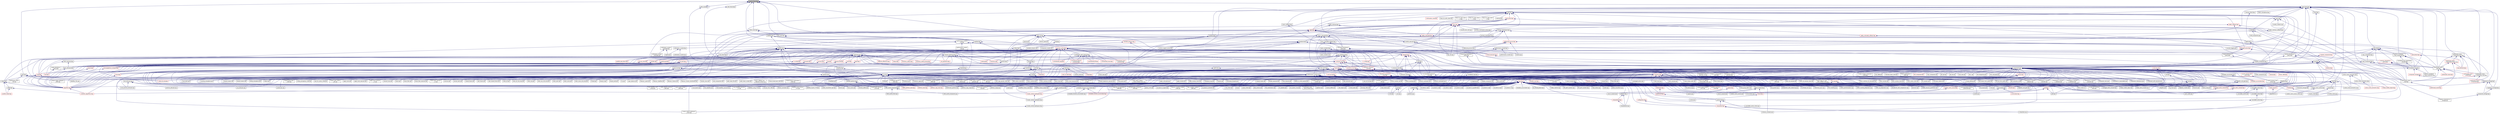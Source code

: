 digraph "acquire_future.hpp"
{
  edge [fontname="Helvetica",fontsize="10",labelfontname="Helvetica",labelfontsize="10"];
  node [fontname="Helvetica",fontsize="10",shape=record];
  Node31 [label="acquire_future.hpp",height=0.2,width=0.4,color="black", fillcolor="grey75", style="filled", fontcolor="black"];
  Node31 -> Node32 [dir="back",color="midnightblue",fontsize="10",style="solid",fontname="Helvetica"];
  Node32 [label="traits.hpp",height=0.2,width=0.4,color="black", fillcolor="white", style="filled",URL="$d7/db8/include_2traits_8hpp.html"];
  Node32 -> Node33 [dir="back",color="midnightblue",fontsize="10",style="solid",fontname="Helvetica"];
  Node33 [label="future_range_ambiguity\l_2032.cpp",height=0.2,width=0.4,color="black", fillcolor="white", style="filled",URL="$dc/d4e/future__range__ambiguity__2032_8cpp.html"];
  Node32 -> Node34 [dir="back",color="midnightblue",fontsize="10",style="solid",fontname="Helvetica"];
  Node34 [label="unordered_map.cpp",height=0.2,width=0.4,color="black", fillcolor="white", style="filled",URL="$d1/d75/unordered__map_8cpp.html"];
  Node32 -> Node35 [dir="back",color="midnightblue",fontsize="10",style="solid",fontname="Helvetica"];
  Node35 [label="async_cb_colocated.cpp",height=0.2,width=0.4,color="black", fillcolor="white", style="filled",URL="$d7/d7f/async__cb__colocated_8cpp.html"];
  Node32 -> Node36 [dir="back",color="midnightblue",fontsize="10",style="solid",fontname="Helvetica"];
  Node36 [label="partitioned_vector\l_iter.cpp",height=0.2,width=0.4,color="black", fillcolor="white", style="filled",URL="$dc/ddf/partitioned__vector__iter_8cpp.html"];
  Node31 -> Node37 [dir="back",color="midnightblue",fontsize="10",style="solid",fontname="Helvetica"];
  Node37 [label="dataflow.hpp",height=0.2,width=0.4,color="black", fillcolor="white", style="filled",URL="$db/d03/lcos_2dataflow_8hpp.html"];
  Node37 -> Node38 [dir="back",color="midnightblue",fontsize="10",style="solid",fontname="Helvetica"];
  Node38 [label="dataflow.hpp",height=0.2,width=0.4,color="black", fillcolor="white", style="filled",URL="$d6/dd8/dataflow_8hpp.html"];
  Node38 -> Node39 [dir="back",color="midnightblue",fontsize="10",style="solid",fontname="Helvetica"];
  Node39 [label="jacobi_hpx.cpp",height=0.2,width=0.4,color="black", fillcolor="white", style="filled",URL="$d8/d72/jacobi__hpx_8cpp.html"];
  Node38 -> Node40 [dir="back",color="midnightblue",fontsize="10",style="solid",fontname="Helvetica"];
  Node40 [label="interest_calculator.cpp",height=0.2,width=0.4,color="black", fillcolor="white", style="filled",URL="$d2/d86/interest__calculator_8cpp.html"];
  Node38 -> Node41 [dir="back",color="midnightblue",fontsize="10",style="solid",fontname="Helvetica"];
  Node41 [label="target_distribution\l_policy.hpp",height=0.2,width=0.4,color="black", fillcolor="white", style="filled",URL="$d4/d4a/compute_2host_2target__distribution__policy_8hpp.html"];
  Node41 -> Node42 [dir="back",color="midnightblue",fontsize="10",style="solid",fontname="Helvetica"];
  Node42 [label="host.hpp",height=0.2,width=0.4,color="red", fillcolor="white", style="filled",URL="$dd/d78/host_8hpp.html"];
  Node38 -> Node50 [dir="back",color="midnightblue",fontsize="10",style="solid",fontname="Helvetica"];
  Node50 [label="dataflow.hpp",height=0.2,width=0.4,color="black", fillcolor="white", style="filled",URL="$db/db6/include_2dataflow_8hpp.html"];
  Node50 -> Node51 [dir="back",color="midnightblue",fontsize="10",style="solid",fontname="Helvetica"];
  Node51 [label="lcos.hpp",height=0.2,width=0.4,color="black", fillcolor="white", style="filled",URL="$d5/deb/lcos_8hpp.html"];
  Node51 -> Node52 [dir="back",color="midnightblue",fontsize="10",style="solid",fontname="Helvetica"];
  Node52 [label="allgather_and_gate.cpp",height=0.2,width=0.4,color="black", fillcolor="white", style="filled",URL="$d1/d56/allgather__and__gate_8cpp.html"];
  Node51 -> Node53 [dir="back",color="midnightblue",fontsize="10",style="solid",fontname="Helvetica"];
  Node53 [label="apex_balance.cpp",height=0.2,width=0.4,color="black", fillcolor="white", style="filled",URL="$d4/d8e/apex__balance_8cpp.html"];
  Node51 -> Node54 [dir="back",color="midnightblue",fontsize="10",style="solid",fontname="Helvetica"];
  Node54 [label="apex_policy_engine\l_active_thread_count.cpp",height=0.2,width=0.4,color="black", fillcolor="white", style="filled",URL="$d5/d01/apex__policy__engine__active__thread__count_8cpp.html"];
  Node51 -> Node55 [dir="back",color="midnightblue",fontsize="10",style="solid",fontname="Helvetica"];
  Node55 [label="apex_policy_engine\l_events.cpp",height=0.2,width=0.4,color="black", fillcolor="white", style="filled",URL="$df/d0f/apex__policy__engine__events_8cpp.html"];
  Node51 -> Node56 [dir="back",color="midnightblue",fontsize="10",style="solid",fontname="Helvetica"];
  Node56 [label="apex_policy_engine\l_periodic.cpp",height=0.2,width=0.4,color="black", fillcolor="white", style="filled",URL="$d5/d7b/apex__policy__engine__periodic_8cpp.html"];
  Node51 -> Node57 [dir="back",color="midnightblue",fontsize="10",style="solid",fontname="Helvetica"];
  Node57 [label="heartbeat.cpp",height=0.2,width=0.4,color="black", fillcolor="white", style="filled",URL="$d8/d98/heartbeat_8cpp.html"];
  Node51 -> Node58 [dir="back",color="midnightblue",fontsize="10",style="solid",fontname="Helvetica"];
  Node58 [label="hello_world_component.hpp",height=0.2,width=0.4,color="black", fillcolor="white", style="filled",URL="$df/df0/hello__world__component_8hpp.html"];
  Node58 -> Node59 [dir="back",color="midnightblue",fontsize="10",style="solid",fontname="Helvetica"];
  Node59 [label="hello_world_client.cpp",height=0.2,width=0.4,color="black", fillcolor="white", style="filled",URL="$d5/da6/hello__world__client_8cpp.html"];
  Node58 -> Node60 [dir="back",color="midnightblue",fontsize="10",style="solid",fontname="Helvetica"];
  Node60 [label="hello_world_component.cpp",height=0.2,width=0.4,color="black", fillcolor="white", style="filled",URL="$d8/daa/hello__world__component_8cpp.html"];
  Node51 -> Node61 [dir="back",color="midnightblue",fontsize="10",style="solid",fontname="Helvetica"];
  Node61 [label="row.hpp",height=0.2,width=0.4,color="black", fillcolor="white", style="filled",URL="$dc/d69/row_8hpp.html"];
  Node61 -> Node62 [dir="back",color="midnightblue",fontsize="10",style="solid",fontname="Helvetica"];
  Node62 [label="grid.hpp",height=0.2,width=0.4,color="red", fillcolor="white", style="filled",URL="$dc/d8a/grid_8hpp.html"];
  Node62 -> Node63 [dir="back",color="midnightblue",fontsize="10",style="solid",fontname="Helvetica"];
  Node63 [label="jacobi.cpp",height=0.2,width=0.4,color="black", fillcolor="white", style="filled",URL="$d2/d27/jacobi_8cpp.html"];
  Node62 -> Node64 [dir="back",color="midnightblue",fontsize="10",style="solid",fontname="Helvetica"];
  Node64 [label="solver.hpp",height=0.2,width=0.4,color="red", fillcolor="white", style="filled",URL="$db/d9a/server_2solver_8hpp.html"];
  Node64 -> Node66 [dir="back",color="midnightblue",fontsize="10",style="solid",fontname="Helvetica"];
  Node66 [label="solver.cpp",height=0.2,width=0.4,color="black", fillcolor="white", style="filled",URL="$d6/d94/solver_8cpp.html"];
  Node62 -> Node67 [dir="back",color="midnightblue",fontsize="10",style="solid",fontname="Helvetica"];
  Node67 [label="grid.cpp",height=0.2,width=0.4,color="black", fillcolor="white", style="filled",URL="$d6/d1b/jacobi__component_2grid_8cpp.html"];
  Node61 -> Node68 [dir="back",color="midnightblue",fontsize="10",style="solid",fontname="Helvetica"];
  Node68 [label="stencil_iterator.hpp",height=0.2,width=0.4,color="black", fillcolor="white", style="filled",URL="$dc/d5c/server_2stencil__iterator_8hpp.html"];
  Node68 -> Node64 [dir="back",color="midnightblue",fontsize="10",style="solid",fontname="Helvetica"];
  Node68 -> Node69 [dir="back",color="midnightblue",fontsize="10",style="solid",fontname="Helvetica"];
  Node69 [label="stencil_iterator.cpp",height=0.2,width=0.4,color="black", fillcolor="white", style="filled",URL="$d6/de1/server_2stencil__iterator_8cpp.html"];
  Node68 -> Node70 [dir="back",color="midnightblue",fontsize="10",style="solid",fontname="Helvetica"];
  Node70 [label="stencil_iterator.cpp",height=0.2,width=0.4,color="black", fillcolor="white", style="filled",URL="$d7/d71/stencil__iterator_8cpp.html"];
  Node61 -> Node67 [dir="back",color="midnightblue",fontsize="10",style="solid",fontname="Helvetica"];
  Node51 -> Node71 [dir="back",color="midnightblue",fontsize="10",style="solid",fontname="Helvetica"];
  Node71 [label="stencil_iterator.hpp",height=0.2,width=0.4,color="black", fillcolor="white", style="filled",URL="$d4/dc8/stencil__iterator_8hpp.html"];
  Node71 -> Node64 [dir="back",color="midnightblue",fontsize="10",style="solid",fontname="Helvetica"];
  Node71 -> Node68 [dir="back",color="midnightblue",fontsize="10",style="solid",fontname="Helvetica"];
  Node71 -> Node70 [dir="back",color="midnightblue",fontsize="10",style="solid",fontname="Helvetica"];
  Node51 -> Node68 [dir="back",color="midnightblue",fontsize="10",style="solid",fontname="Helvetica"];
  Node51 -> Node39 [dir="back",color="midnightblue",fontsize="10",style="solid",fontname="Helvetica"];
  Node51 -> Node72 [dir="back",color="midnightblue",fontsize="10",style="solid",fontname="Helvetica"];
  Node72 [label="jacobi_nonuniform_hpx.cpp",height=0.2,width=0.4,color="black", fillcolor="white", style="filled",URL="$de/d56/jacobi__nonuniform__hpx_8cpp.html"];
  Node51 -> Node73 [dir="back",color="midnightblue",fontsize="10",style="solid",fontname="Helvetica"];
  Node73 [label="enumerate_threads.cpp",height=0.2,width=0.4,color="black", fillcolor="white", style="filled",URL="$d3/dd4/enumerate__threads_8cpp.html"];
  Node51 -> Node74 [dir="back",color="midnightblue",fontsize="10",style="solid",fontname="Helvetica"];
  Node74 [label="fibonacci_await.cpp",height=0.2,width=0.4,color="black", fillcolor="white", style="filled",URL="$dc/d1c/fibonacci__await_8cpp.html"];
  Node51 -> Node75 [dir="back",color="midnightblue",fontsize="10",style="solid",fontname="Helvetica"];
  Node75 [label="fibonacci_dataflow.cpp",height=0.2,width=0.4,color="black", fillcolor="white", style="filled",URL="$df/d3d/fibonacci__dataflow_8cpp.html"];
  Node51 -> Node76 [dir="back",color="midnightblue",fontsize="10",style="solid",fontname="Helvetica"];
  Node76 [label="fibonacci_futures.cpp",height=0.2,width=0.4,color="black", fillcolor="white", style="filled",URL="$d6/de3/fibonacci__futures_8cpp.html"];
  Node51 -> Node77 [dir="back",color="midnightblue",fontsize="10",style="solid",fontname="Helvetica"];
  Node77 [label="fibonacci_futures_distributed.cpp",height=0.2,width=0.4,color="black", fillcolor="white", style="filled",URL="$d1/dc9/fibonacci__futures__distributed_8cpp.html"];
  Node51 -> Node78 [dir="back",color="midnightblue",fontsize="10",style="solid",fontname="Helvetica"];
  Node78 [label="fractals.cpp",height=0.2,width=0.4,color="black", fillcolor="white", style="filled",URL="$d8/d58/fractals_8cpp.html"];
  Node51 -> Node79 [dir="back",color="midnightblue",fontsize="10",style="solid",fontname="Helvetica"];
  Node79 [label="fractals_executor.cpp",height=0.2,width=0.4,color="black", fillcolor="white", style="filled",URL="$d9/da9/fractals__executor_8cpp.html"];
  Node51 -> Node80 [dir="back",color="midnightblue",fontsize="10",style="solid",fontname="Helvetica"];
  Node80 [label="fractals_struct.cpp",height=0.2,width=0.4,color="black", fillcolor="white", style="filled",URL="$d8/d2f/fractals__struct_8cpp.html"];
  Node51 -> Node81 [dir="back",color="midnightblue",fontsize="10",style="solid",fontname="Helvetica"];
  Node81 [label="hello_world.cpp",height=0.2,width=0.4,color="black", fillcolor="white", style="filled",URL="$d0/d67/hello__world_8cpp.html"];
  Node51 -> Node82 [dir="back",color="midnightblue",fontsize="10",style="solid",fontname="Helvetica"];
  Node82 [label="latch_local.cpp",height=0.2,width=0.4,color="black", fillcolor="white", style="filled",URL="$dd/dd3/latch__local_8cpp.html"];
  Node51 -> Node83 [dir="back",color="midnightblue",fontsize="10",style="solid",fontname="Helvetica"];
  Node83 [label="latch_remote.cpp",height=0.2,width=0.4,color="black", fillcolor="white", style="filled",URL="$df/d59/latch__remote_8cpp.html"];
  Node51 -> Node84 [dir="back",color="midnightblue",fontsize="10",style="solid",fontname="Helvetica"];
  Node84 [label="local_channel.cpp",height=0.2,width=0.4,color="black", fillcolor="white", style="filled",URL="$d0/d3e/local__channel_8cpp.html"];
  Node51 -> Node85 [dir="back",color="midnightblue",fontsize="10",style="solid",fontname="Helvetica"];
  Node85 [label="pingpong.cpp",height=0.2,width=0.4,color="black", fillcolor="white", style="filled",URL="$dd/d4d/pingpong_8cpp.html"];
  Node51 -> Node86 [dir="back",color="midnightblue",fontsize="10",style="solid",fontname="Helvetica"];
  Node86 [label="shared_mutex.cpp",height=0.2,width=0.4,color="black", fillcolor="white", style="filled",URL="$da/d0b/shared__mutex_8cpp.html"];
  Node51 -> Node87 [dir="back",color="midnightblue",fontsize="10",style="solid",fontname="Helvetica"];
  Node87 [label="wait_composition.cpp",height=0.2,width=0.4,color="black", fillcolor="white", style="filled",URL="$d6/d13/wait__composition_8cpp.html"];
  Node51 -> Node88 [dir="back",color="midnightblue",fontsize="10",style="solid",fontname="Helvetica"];
  Node88 [label="sheneos_compare.cpp",height=0.2,width=0.4,color="black", fillcolor="white", style="filled",URL="$dc/d11/sheneos__compare_8cpp.html"];
  Node51 -> Node89 [dir="back",color="midnightblue",fontsize="10",style="solid",fontname="Helvetica"];
  Node89 [label="spell_check_file.cpp",height=0.2,width=0.4,color="black", fillcolor="white", style="filled",URL="$df/df7/spell__check__file_8cpp.html"];
  Node51 -> Node90 [dir="back",color="midnightblue",fontsize="10",style="solid",fontname="Helvetica"];
  Node90 [label="spell_check_simple.cpp",height=0.2,width=0.4,color="black", fillcolor="white", style="filled",URL="$dd/d54/spell__check__simple_8cpp.html"];
  Node51 -> Node91 [dir="back",color="midnightblue",fontsize="10",style="solid",fontname="Helvetica"];
  Node91 [label="simple_central_tuplespace\l_client.cpp",height=0.2,width=0.4,color="black", fillcolor="white", style="filled",URL="$d1/d7b/simple__central__tuplespace__client_8cpp.html"];
  Node51 -> Node92 [dir="back",color="midnightblue",fontsize="10",style="solid",fontname="Helvetica"];
  Node92 [label="hpx.hpp",height=0.2,width=0.4,color="red", fillcolor="white", style="filled",URL="$d0/daa/hpx_8hpp.html"];
  Node92 -> Node93 [dir="back",color="midnightblue",fontsize="10",style="solid",fontname="Helvetica"];
  Node93 [label="1d_stencil_1.cpp",height=0.2,width=0.4,color="black", fillcolor="white", style="filled",URL="$d2/db1/1d__stencil__1_8cpp.html"];
  Node92 -> Node94 [dir="back",color="midnightblue",fontsize="10",style="solid",fontname="Helvetica"];
  Node94 [label="1d_stencil_2.cpp",height=0.2,width=0.4,color="black", fillcolor="white", style="filled",URL="$d3/dd1/1d__stencil__2_8cpp.html"];
  Node92 -> Node95 [dir="back",color="midnightblue",fontsize="10",style="solid",fontname="Helvetica"];
  Node95 [label="1d_stencil_3.cpp",height=0.2,width=0.4,color="black", fillcolor="white", style="filled",URL="$db/d19/1d__stencil__3_8cpp.html"];
  Node92 -> Node96 [dir="back",color="midnightblue",fontsize="10",style="solid",fontname="Helvetica"];
  Node96 [label="1d_stencil_4.cpp",height=0.2,width=0.4,color="black", fillcolor="white", style="filled",URL="$d1/d7d/1d__stencil__4_8cpp.html"];
  Node92 -> Node97 [dir="back",color="midnightblue",fontsize="10",style="solid",fontname="Helvetica"];
  Node97 [label="1d_stencil_4_parallel.cpp",height=0.2,width=0.4,color="black", fillcolor="white", style="filled",URL="$d6/d05/1d__stencil__4__parallel_8cpp.html"];
  Node92 -> Node98 [dir="back",color="midnightblue",fontsize="10",style="solid",fontname="Helvetica"];
  Node98 [label="1d_stencil_4_repart.cpp",height=0.2,width=0.4,color="black", fillcolor="white", style="filled",URL="$d0/d6b/1d__stencil__4__repart_8cpp.html"];
  Node92 -> Node99 [dir="back",color="midnightblue",fontsize="10",style="solid",fontname="Helvetica"];
  Node99 [label="1d_stencil_4_throttle.cpp",height=0.2,width=0.4,color="black", fillcolor="white", style="filled",URL="$d6/de5/1d__stencil__4__throttle_8cpp.html"];
  Node92 -> Node100 [dir="back",color="midnightblue",fontsize="10",style="solid",fontname="Helvetica"];
  Node100 [label="1d_stencil_5.cpp",height=0.2,width=0.4,color="black", fillcolor="white", style="filled",URL="$d7/d2a/1d__stencil__5_8cpp.html"];
  Node92 -> Node101 [dir="back",color="midnightblue",fontsize="10",style="solid",fontname="Helvetica"];
  Node101 [label="1d_stencil_6.cpp",height=0.2,width=0.4,color="black", fillcolor="white", style="filled",URL="$db/de7/1d__stencil__6_8cpp.html"];
  Node92 -> Node102 [dir="back",color="midnightblue",fontsize="10",style="solid",fontname="Helvetica"];
  Node102 [label="1d_stencil_7.cpp",height=0.2,width=0.4,color="black", fillcolor="white", style="filled",URL="$d4/d5a/1d__stencil__7_8cpp.html"];
  Node92 -> Node103 [dir="back",color="midnightblue",fontsize="10",style="solid",fontname="Helvetica"];
  Node103 [label="1d_stencil_8.cpp",height=0.2,width=0.4,color="black", fillcolor="white", style="filled",URL="$df/de0/1d__stencil__8_8cpp.html"];
  Node92 -> Node104 [dir="back",color="midnightblue",fontsize="10",style="solid",fontname="Helvetica"];
  Node104 [label="accumulator.cpp",height=0.2,width=0.4,color="black", fillcolor="white", style="filled",URL="$d1/d81/accumulator_8cpp.html"];
  Node92 -> Node105 [dir="back",color="midnightblue",fontsize="10",style="solid",fontname="Helvetica"];
  Node105 [label="accumulator.hpp",height=0.2,width=0.4,color="black", fillcolor="white", style="filled",URL="$d4/d9d/server_2accumulator_8hpp.html"];
  Node105 -> Node104 [dir="back",color="midnightblue",fontsize="10",style="solid",fontname="Helvetica"];
  Node105 -> Node106 [dir="back",color="midnightblue",fontsize="10",style="solid",fontname="Helvetica"];
  Node106 [label="accumulator.hpp",height=0.2,width=0.4,color="red", fillcolor="white", style="filled",URL="$d8/d5e/accumulator_8hpp.html"];
  Node92 -> Node108 [dir="back",color="midnightblue",fontsize="10",style="solid",fontname="Helvetica"];
  Node108 [label="template_function_accumulator.hpp",height=0.2,width=0.4,color="black", fillcolor="white", style="filled",URL="$d7/da6/server_2template__function__accumulator_8hpp.html"];
  Node108 -> Node109 [dir="back",color="midnightblue",fontsize="10",style="solid",fontname="Helvetica"];
  Node109 [label="template_function_accumulator.cpp",height=0.2,width=0.4,color="black", fillcolor="white", style="filled",URL="$d5/d02/template__function__accumulator_8cpp.html"];
  Node108 -> Node110 [dir="back",color="midnightblue",fontsize="10",style="solid",fontname="Helvetica"];
  Node110 [label="template_function_accumulator.hpp",height=0.2,width=0.4,color="red", fillcolor="white", style="filled",URL="$d3/de9/template__function__accumulator_8hpp.html"];
  Node92 -> Node112 [dir="back",color="midnightblue",fontsize="10",style="solid",fontname="Helvetica"];
  Node112 [label="template_accumulator.cpp",height=0.2,width=0.4,color="black", fillcolor="white", style="filled",URL="$d0/d4a/template__accumulator_8cpp.html"];
  Node92 -> Node109 [dir="back",color="midnightblue",fontsize="10",style="solid",fontname="Helvetica"];
  Node92 -> Node110 [dir="back",color="midnightblue",fontsize="10",style="solid",fontname="Helvetica"];
  Node92 -> Node113 [dir="back",color="midnightblue",fontsize="10",style="solid",fontname="Helvetica"];
  Node113 [label="allgather_module.cpp",height=0.2,width=0.4,color="black", fillcolor="white", style="filled",URL="$df/de4/allgather__module_8cpp.html"];
  Node92 -> Node114 [dir="back",color="midnightblue",fontsize="10",style="solid",fontname="Helvetica"];
  Node114 [label="allgather.cpp",height=0.2,width=0.4,color="black", fillcolor="white", style="filled",URL="$d7/d06/allgather_8cpp.html"];
  Node92 -> Node52 [dir="back",color="midnightblue",fontsize="10",style="solid",fontname="Helvetica"];
  Node92 -> Node115 [dir="back",color="midnightblue",fontsize="10",style="solid",fontname="Helvetica"];
  Node115 [label="ag_client.cpp",height=0.2,width=0.4,color="black", fillcolor="white", style="filled",URL="$d4/d5d/ag__client_8cpp.html"];
  Node92 -> Node116 [dir="back",color="midnightblue",fontsize="10",style="solid",fontname="Helvetica"];
  Node116 [label="hpx_thread_phase.cpp",height=0.2,width=0.4,color="black", fillcolor="white", style="filled",URL="$d5/dca/hpx__thread__phase_8cpp.html"];
  Node92 -> Node117 [dir="back",color="midnightblue",fontsize="10",style="solid",fontname="Helvetica"];
  Node117 [label="os_thread_num.cpp",height=0.2,width=0.4,color="black", fillcolor="white", style="filled",URL="$d2/dfb/os__thread__num_8cpp.html"];
  Node92 -> Node118 [dir="back",color="midnightblue",fontsize="10",style="solid",fontname="Helvetica"];
  Node118 [label="cancelable_action.cpp",height=0.2,width=0.4,color="black", fillcolor="white", style="filled",URL="$d5/d0c/cancelable__action_8cpp.html"];
  Node92 -> Node119 [dir="back",color="midnightblue",fontsize="10",style="solid",fontname="Helvetica"];
  Node119 [label="cancelable_action.hpp",height=0.2,width=0.4,color="black", fillcolor="white", style="filled",URL="$d5/d4d/server_2cancelable__action_8hpp.html"];
  Node119 -> Node118 [dir="back",color="midnightblue",fontsize="10",style="solid",fontname="Helvetica"];
  Node119 -> Node120 [dir="back",color="midnightblue",fontsize="10",style="solid",fontname="Helvetica"];
  Node120 [label="cancelable_action.hpp",height=0.2,width=0.4,color="black", fillcolor="white", style="filled",URL="$d0/da3/stubs_2cancelable__action_8hpp.html"];
  Node120 -> Node121 [dir="back",color="midnightblue",fontsize="10",style="solid",fontname="Helvetica"];
  Node121 [label="cancelable_action.hpp",height=0.2,width=0.4,color="black", fillcolor="white", style="filled",URL="$d6/d28/cancelable__action_8hpp.html"];
  Node121 -> Node122 [dir="back",color="midnightblue",fontsize="10",style="solid",fontname="Helvetica"];
  Node122 [label="cancelable_action_client.cpp",height=0.2,width=0.4,color="black", fillcolor="white", style="filled",URL="$d1/db8/cancelable__action__client_8cpp.html"];
  Node92 -> Node120 [dir="back",color="midnightblue",fontsize="10",style="solid",fontname="Helvetica"];
  Node92 -> Node122 [dir="back",color="midnightblue",fontsize="10",style="solid",fontname="Helvetica"];
  Node92 -> Node44 [dir="back",color="midnightblue",fontsize="10",style="solid",fontname="Helvetica"];
  Node44 [label="cublas_matmul.cpp",height=0.2,width=0.4,color="black", fillcolor="white", style="filled",URL="$dd/d84/cublas__matmul_8cpp.html"];
  Node92 -> Node123 [dir="back",color="midnightblue",fontsize="10",style="solid",fontname="Helvetica"];
  Node123 [label="win_perf_counters.cpp",height=0.2,width=0.4,color="black", fillcolor="white", style="filled",URL="$d8/d11/win__perf__counters_8cpp.html"];
  Node92 -> Node124 [dir="back",color="midnightblue",fontsize="10",style="solid",fontname="Helvetica"];
  Node124 [label="win_perf_counters.hpp",height=0.2,width=0.4,color="black", fillcolor="white", style="filled",URL="$d5/da7/win__perf__counters_8hpp.html"];
  Node92 -> Node58 [dir="back",color="midnightblue",fontsize="10",style="solid",fontname="Helvetica"];
  Node92 -> Node125 [dir="back",color="midnightblue",fontsize="10",style="solid",fontname="Helvetica"];
  Node125 [label="interpolate1d.cpp",height=0.2,width=0.4,color="black", fillcolor="white", style="filled",URL="$d0/d05/interpolate1d_8cpp.html"];
  Node92 -> Node126 [dir="back",color="midnightblue",fontsize="10",style="solid",fontname="Helvetica"];
  Node126 [label="partition.hpp",height=0.2,width=0.4,color="black", fillcolor="white", style="filled",URL="$d0/d7a/examples_2interpolate1d_2interpolate1d_2partition_8hpp.html"];
  Node126 -> Node125 [dir="back",color="midnightblue",fontsize="10",style="solid",fontname="Helvetica"];
  Node126 -> Node127 [dir="back",color="midnightblue",fontsize="10",style="solid",fontname="Helvetica"];
  Node127 [label="interpolate1d.hpp",height=0.2,width=0.4,color="red", fillcolor="white", style="filled",URL="$d4/dc7/interpolate1d_8hpp.html"];
  Node127 -> Node125 [dir="back",color="midnightblue",fontsize="10",style="solid",fontname="Helvetica"];
  Node92 -> Node129 [dir="back",color="midnightblue",fontsize="10",style="solid",fontname="Helvetica"];
  Node129 [label="partition.hpp",height=0.2,width=0.4,color="black", fillcolor="white", style="filled",URL="$d0/dff/examples_2interpolate1d_2interpolate1d_2server_2partition_8hpp.html"];
  Node129 -> Node126 [dir="back",color="midnightblue",fontsize="10",style="solid",fontname="Helvetica"];
  Node129 -> Node130 [dir="back",color="midnightblue",fontsize="10",style="solid",fontname="Helvetica"];
  Node130 [label="partition.cpp",height=0.2,width=0.4,color="black", fillcolor="white", style="filled",URL="$d0/d4f/examples_2interpolate1d_2interpolate1d_2server_2partition_8cpp.html"];
  Node92 -> Node127 [dir="back",color="midnightblue",fontsize="10",style="solid",fontname="Helvetica"];
  Node92 -> Node131 [dir="back",color="midnightblue",fontsize="10",style="solid",fontname="Helvetica"];
  Node131 [label="read_values.cpp",height=0.2,width=0.4,color="black", fillcolor="white", style="filled",URL="$d0/d8c/interpolate1d_2interpolate1d_2read__values_8cpp.html"];
  Node92 -> Node130 [dir="back",color="midnightblue",fontsize="10",style="solid",fontname="Helvetica"];
  Node92 -> Node63 [dir="back",color="midnightblue",fontsize="10",style="solid",fontname="Helvetica"];
  Node92 -> Node67 [dir="back",color="midnightblue",fontsize="10",style="solid",fontname="Helvetica"];
  Node92 -> Node132 [dir="back",color="midnightblue",fontsize="10",style="solid",fontname="Helvetica"];
  Node132 [label="row.cpp",height=0.2,width=0.4,color="black", fillcolor="white", style="filled",URL="$d3/d86/server_2row_8cpp.html"];
  Node92 -> Node66 [dir="back",color="midnightblue",fontsize="10",style="solid",fontname="Helvetica"];
  Node92 -> Node69 [dir="back",color="midnightblue",fontsize="10",style="solid",fontname="Helvetica"];
  Node92 -> Node70 [dir="back",color="midnightblue",fontsize="10",style="solid",fontname="Helvetica"];
  Node92 -> Node133 [dir="back",color="midnightblue",fontsize="10",style="solid",fontname="Helvetica"];
  Node133 [label="jacobi.cpp",height=0.2,width=0.4,color="black", fillcolor="white", style="filled",URL="$d3/d44/smp_2jacobi_8cpp.html"];
  Node92 -> Node39 [dir="back",color="midnightblue",fontsize="10",style="solid",fontname="Helvetica"];
  Node92 -> Node134 [dir="back",color="midnightblue",fontsize="10",style="solid",fontname="Helvetica"];
  Node134 [label="jacobi_nonuniform.cpp",height=0.2,width=0.4,color="black", fillcolor="white", style="filled",URL="$dd/ddc/jacobi__nonuniform_8cpp.html"];
  Node92 -> Node72 [dir="back",color="midnightblue",fontsize="10",style="solid",fontname="Helvetica"];
  Node92 -> Node135 [dir="back",color="midnightblue",fontsize="10",style="solid",fontname="Helvetica"];
  Node135 [label="nqueen.cpp",height=0.2,width=0.4,color="black", fillcolor="white", style="filled",URL="$db/dca/nqueen_8cpp.html"];
  Node92 -> Node136 [dir="back",color="midnightblue",fontsize="10",style="solid",fontname="Helvetica"];
  Node136 [label="nqueen.hpp",height=0.2,width=0.4,color="red", fillcolor="white", style="filled",URL="$de/d58/server_2nqueen_8hpp.html"];
  Node136 -> Node135 [dir="back",color="midnightblue",fontsize="10",style="solid",fontname="Helvetica"];
  Node92 -> Node139 [dir="back",color="midnightblue",fontsize="10",style="solid",fontname="Helvetica"];
  Node139 [label="nqueen_client.cpp",height=0.2,width=0.4,color="black", fillcolor="white", style="filled",URL="$d3/d5e/nqueen__client_8cpp.html"];
  Node92 -> Node140 [dir="back",color="midnightblue",fontsize="10",style="solid",fontname="Helvetica"];
  Node140 [label="sine.cpp",height=0.2,width=0.4,color="black", fillcolor="white", style="filled",URL="$d3/d0d/server_2sine_8cpp.html"];
  Node92 -> Node141 [dir="back",color="midnightblue",fontsize="10",style="solid",fontname="Helvetica"];
  Node141 [label="sine.hpp",height=0.2,width=0.4,color="black", fillcolor="white", style="filled",URL="$d8/dac/sine_8hpp.html"];
  Node141 -> Node140 [dir="back",color="midnightblue",fontsize="10",style="solid",fontname="Helvetica"];
  Node141 -> Node142 [dir="back",color="midnightblue",fontsize="10",style="solid",fontname="Helvetica"];
  Node142 [label="sine.cpp",height=0.2,width=0.4,color="black", fillcolor="white", style="filled",URL="$d5/dd8/sine_8cpp.html"];
  Node92 -> Node142 [dir="back",color="midnightblue",fontsize="10",style="solid",fontname="Helvetica"];
  Node92 -> Node143 [dir="back",color="midnightblue",fontsize="10",style="solid",fontname="Helvetica"];
  Node143 [label="sine_client.cpp",height=0.2,width=0.4,color="black", fillcolor="white", style="filled",URL="$db/d62/sine__client_8cpp.html"];
  Node92 -> Node144 [dir="back",color="midnightblue",fontsize="10",style="solid",fontname="Helvetica"];
  Node144 [label="qt.cpp",height=0.2,width=0.4,color="black", fillcolor="white", style="filled",URL="$df/d90/qt_8cpp.html"];
  Node92 -> Node145 [dir="back",color="midnightblue",fontsize="10",style="solid",fontname="Helvetica"];
  Node145 [label="queue_client.cpp",height=0.2,width=0.4,color="black", fillcolor="white", style="filled",URL="$d7/d96/queue__client_8cpp.html"];
  Node92 -> Node146 [dir="back",color="midnightblue",fontsize="10",style="solid",fontname="Helvetica"];
  Node146 [label="customize_async.cpp",height=0.2,width=0.4,color="black", fillcolor="white", style="filled",URL="$d0/d82/customize__async_8cpp.html"];
  Node92 -> Node147 [dir="back",color="midnightblue",fontsize="10",style="solid",fontname="Helvetica"];
  Node147 [label="data_actions.cpp",height=0.2,width=0.4,color="black", fillcolor="white", style="filled",URL="$dc/d68/data__actions_8cpp.html"];
  Node92 -> Node148 [dir="back",color="midnightblue",fontsize="10",style="solid",fontname="Helvetica"];
  Node148 [label="error_handling.cpp",height=0.2,width=0.4,color="black", fillcolor="white", style="filled",URL="$d9/d96/error__handling_8cpp.html"];
  Node92 -> Node149 [dir="back",color="midnightblue",fontsize="10",style="solid",fontname="Helvetica"];
  Node149 [label="event_synchronization.cpp",height=0.2,width=0.4,color="black", fillcolor="white", style="filled",URL="$d0/d35/event__synchronization_8cpp.html"];
  Node92 -> Node150 [dir="back",color="midnightblue",fontsize="10",style="solid",fontname="Helvetica"];
  Node150 [label="factorial.cpp",height=0.2,width=0.4,color="black", fillcolor="white", style="filled",URL="$d9/d00/factorial_8cpp.html"];
  Node92 -> Node151 [dir="back",color="midnightblue",fontsize="10",style="solid",fontname="Helvetica"];
  Node151 [label="file_serialization.cpp",height=0.2,width=0.4,color="black", fillcolor="white", style="filled",URL="$de/d58/file__serialization_8cpp.html"];
  Node92 -> Node152 [dir="back",color="midnightblue",fontsize="10",style="solid",fontname="Helvetica"];
  Node152 [label="init_globally.cpp",height=0.2,width=0.4,color="black", fillcolor="white", style="filled",URL="$d6/dad/init__globally_8cpp.html"];
  Node92 -> Node40 [dir="back",color="midnightblue",fontsize="10",style="solid",fontname="Helvetica"];
  Node92 -> Node153 [dir="back",color="midnightblue",fontsize="10",style="solid",fontname="Helvetica"];
  Node153 [label="non_atomic_rma.cpp",height=0.2,width=0.4,color="black", fillcolor="white", style="filled",URL="$d7/d8b/non__atomic__rma_8cpp.html"];
  Node92 -> Node154 [dir="back",color="midnightblue",fontsize="10",style="solid",fontname="Helvetica"];
  Node154 [label="partitioned_vector\l_spmd_foreach.cpp",height=0.2,width=0.4,color="black", fillcolor="white", style="filled",URL="$db/d7c/partitioned__vector__spmd__foreach_8cpp.html"];
  Node92 -> Node155 [dir="back",color="midnightblue",fontsize="10",style="solid",fontname="Helvetica"];
  Node155 [label="pipeline1.cpp",height=0.2,width=0.4,color="black", fillcolor="white", style="filled",URL="$d5/d77/pipeline1_8cpp.html"];
  Node92 -> Node156 [dir="back",color="midnightblue",fontsize="10",style="solid",fontname="Helvetica"];
  Node156 [label="quicksort.cpp",height=0.2,width=0.4,color="black", fillcolor="white", style="filled",URL="$d3/d1e/quicksort_8cpp.html"];
  Node92 -> Node157 [dir="back",color="midnightblue",fontsize="10",style="solid",fontname="Helvetica"];
  Node157 [label="receive_buffer.cpp",height=0.2,width=0.4,color="black", fillcolor="white", style="filled",URL="$d7/d10/receive__buffer_8cpp.html"];
  Node92 -> Node158 [dir="back",color="midnightblue",fontsize="10",style="solid",fontname="Helvetica"];
  Node158 [label="safe_object.cpp",height=0.2,width=0.4,color="black", fillcolor="white", style="filled",URL="$dd/d52/safe__object_8cpp.html"];
  Node92 -> Node159 [dir="back",color="midnightblue",fontsize="10",style="solid",fontname="Helvetica"];
  Node159 [label="sort_by_key_demo.cpp",height=0.2,width=0.4,color="black", fillcolor="white", style="filled",URL="$da/d20/sort__by__key__demo_8cpp.html"];
  Node92 -> Node160 [dir="back",color="midnightblue",fontsize="10",style="solid",fontname="Helvetica"];
  Node160 [label="timed_wake.cpp",height=0.2,width=0.4,color="black", fillcolor="white", style="filled",URL="$d8/df9/timed__wake_8cpp.html"];
  Node92 -> Node161 [dir="back",color="midnightblue",fontsize="10",style="solid",fontname="Helvetica"];
  Node161 [label="vector_counting_dotproduct.cpp",height=0.2,width=0.4,color="black", fillcolor="white", style="filled",URL="$df/de9/vector__counting__dotproduct_8cpp.html"];
  Node92 -> Node162 [dir="back",color="midnightblue",fontsize="10",style="solid",fontname="Helvetica"];
  Node162 [label="vector_zip_dotproduct.cpp",height=0.2,width=0.4,color="black", fillcolor="white", style="filled",URL="$dc/d18/vector__zip__dotproduct_8cpp.html"];
  Node92 -> Node163 [dir="back",color="midnightblue",fontsize="10",style="solid",fontname="Helvetica"];
  Node163 [label="zerocopy_rdma.cpp",height=0.2,width=0.4,color="black", fillcolor="white", style="filled",URL="$d1/dad/zerocopy__rdma_8cpp.html"];
  Node92 -> Node164 [dir="back",color="midnightblue",fontsize="10",style="solid",fontname="Helvetica"];
  Node164 [label="random_mem_access.cpp",height=0.2,width=0.4,color="black", fillcolor="white", style="filled",URL="$d1/d51/random__mem__access_8cpp.html"];
  Node92 -> Node165 [dir="back",color="midnightblue",fontsize="10",style="solid",fontname="Helvetica"];
  Node165 [label="random_mem_access.hpp",height=0.2,width=0.4,color="red", fillcolor="white", style="filled",URL="$d0/d19/server_2random__mem__access_8hpp.html"];
  Node165 -> Node164 [dir="back",color="midnightblue",fontsize="10",style="solid",fontname="Helvetica"];
  Node92 -> Node168 [dir="back",color="midnightblue",fontsize="10",style="solid",fontname="Helvetica"];
  Node168 [label="random_mem_access_client.cpp",height=0.2,width=0.4,color="black", fillcolor="white", style="filled",URL="$df/d1b/random__mem__access__client_8cpp.html"];
  Node92 -> Node169 [dir="back",color="midnightblue",fontsize="10",style="solid",fontname="Helvetica"];
  Node169 [label="oversubscribing_resource\l_partitioner.cpp",height=0.2,width=0.4,color="black", fillcolor="white", style="filled",URL="$dd/dee/oversubscribing__resource__partitioner_8cpp.html"];
  Node92 -> Node170 [dir="back",color="midnightblue",fontsize="10",style="solid",fontname="Helvetica"];
  Node170 [label="simple_resource_partitioner.cpp",height=0.2,width=0.4,color="black", fillcolor="white", style="filled",URL="$d5/df9/simple__resource__partitioner_8cpp.html"];
  Node92 -> Node171 [dir="back",color="midnightblue",fontsize="10",style="solid",fontname="Helvetica"];
  Node171 [label="dimension.hpp",height=0.2,width=0.4,color="red", fillcolor="white", style="filled",URL="$d6/d39/sheneos_2sheneos_2dimension_8hpp.html"];
  Node171 -> Node177 [dir="back",color="midnightblue",fontsize="10",style="solid",fontname="Helvetica"];
  Node177 [label="partition3d.hpp",height=0.2,width=0.4,color="red", fillcolor="white", style="filled",URL="$dd/dbf/server_2partition3d_8hpp.html"];
  Node177 -> Node178 [dir="back",color="midnightblue",fontsize="10",style="solid",fontname="Helvetica"];
  Node178 [label="partition3d.hpp",height=0.2,width=0.4,color="black", fillcolor="white", style="filled",URL="$d1/d50/partition3d_8hpp.html"];
  Node178 -> Node174 [dir="back",color="midnightblue",fontsize="10",style="solid",fontname="Helvetica"];
  Node174 [label="interpolator.cpp",height=0.2,width=0.4,color="black", fillcolor="white", style="filled",URL="$d5/d02/interpolator_8cpp.html"];
  Node178 -> Node179 [dir="back",color="midnightblue",fontsize="10",style="solid",fontname="Helvetica"];
  Node179 [label="interpolator.hpp",height=0.2,width=0.4,color="red", fillcolor="white", style="filled",URL="$dc/d3b/interpolator_8hpp.html"];
  Node179 -> Node174 [dir="back",color="midnightblue",fontsize="10",style="solid",fontname="Helvetica"];
  Node179 -> Node88 [dir="back",color="midnightblue",fontsize="10",style="solid",fontname="Helvetica"];
  Node92 -> Node174 [dir="back",color="midnightblue",fontsize="10",style="solid",fontname="Helvetica"];
  Node92 -> Node178 [dir="back",color="midnightblue",fontsize="10",style="solid",fontname="Helvetica"];
  Node92 -> Node177 [dir="back",color="midnightblue",fontsize="10",style="solid",fontname="Helvetica"];
  Node92 -> Node179 [dir="back",color="midnightblue",fontsize="10",style="solid",fontname="Helvetica"];
  Node92 -> Node182 [dir="back",color="midnightblue",fontsize="10",style="solid",fontname="Helvetica"];
  Node182 [label="configuration.hpp",height=0.2,width=0.4,color="red", fillcolor="white", style="filled",URL="$dc/d0a/configuration_8hpp.html"];
  Node182 -> Node179 [dir="back",color="midnightblue",fontsize="10",style="solid",fontname="Helvetica"];
  Node92 -> Node175 [dir="back",color="midnightblue",fontsize="10",style="solid",fontname="Helvetica"];
  Node175 [label="read_values.cpp",height=0.2,width=0.4,color="black", fillcolor="white", style="filled",URL="$d7/da4/sheneos_2sheneos_2read__values_8cpp.html"];
  Node92 -> Node188 [dir="back",color="midnightblue",fontsize="10",style="solid",fontname="Helvetica"];
  Node188 [label="throttle.hpp",height=0.2,width=0.4,color="red", fillcolor="white", style="filled",URL="$db/dc9/server_2throttle_8hpp.html"];
  Node92 -> Node190 [dir="back",color="midnightblue",fontsize="10",style="solid",fontname="Helvetica"];
  Node190 [label="throttle.hpp",height=0.2,width=0.4,color="red", fillcolor="white", style="filled",URL="$d2/d2e/throttle_8hpp.html"];
  Node190 -> Node192 [dir="back",color="midnightblue",fontsize="10",style="solid",fontname="Helvetica"];
  Node192 [label="throttle_client.cpp",height=0.2,width=0.4,color="black", fillcolor="white", style="filled",URL="$d0/db7/throttle__client_8cpp.html"];
  Node92 -> Node201 [dir="back",color="midnightblue",fontsize="10",style="solid",fontname="Helvetica"];
  Node201 [label="simple_central_tuplespace.hpp",height=0.2,width=0.4,color="red", fillcolor="white", style="filled",URL="$db/d69/server_2simple__central__tuplespace_8hpp.html"];
  Node201 -> Node203 [dir="back",color="midnightblue",fontsize="10",style="solid",fontname="Helvetica"];
  Node203 [label="simple_central_tuplespace.hpp",height=0.2,width=0.4,color="black", fillcolor="white", style="filled",URL="$d0/d4b/stubs_2simple__central__tuplespace_8hpp.html"];
  Node203 -> Node204 [dir="back",color="midnightblue",fontsize="10",style="solid",fontname="Helvetica"];
  Node204 [label="simple_central_tuplespace.hpp",height=0.2,width=0.4,color="black", fillcolor="white", style="filled",URL="$d5/ddd/simple__central__tuplespace_8hpp.html"];
  Node204 -> Node91 [dir="back",color="midnightblue",fontsize="10",style="solid",fontname="Helvetica"];
  Node92 -> Node205 [dir="back",color="midnightblue",fontsize="10",style="solid",fontname="Helvetica"];
  Node205 [label="tuples_warehouse.hpp",height=0.2,width=0.4,color="black", fillcolor="white", style="filled",URL="$da/de6/tuples__warehouse_8hpp.html"];
  Node205 -> Node201 [dir="back",color="midnightblue",fontsize="10",style="solid",fontname="Helvetica"];
  Node92 -> Node226 [dir="back",color="midnightblue",fontsize="10",style="solid",fontname="Helvetica"];
  Node226 [label="osu_bcast.cpp",height=0.2,width=0.4,color="black", fillcolor="white", style="filled",URL="$d3/dca/osu__bcast_8cpp.html"];
  Node92 -> Node236 [dir="back",color="midnightblue",fontsize="10",style="solid",fontname="Helvetica"];
  Node236 [label="benchmark_partition.cpp",height=0.2,width=0.4,color="black", fillcolor="white", style="filled",URL="$d9/d88/benchmark__partition_8cpp.html"];
  Node92 -> Node237 [dir="back",color="midnightblue",fontsize="10",style="solid",fontname="Helvetica"];
  Node237 [label="benchmark_partition\l_copy.cpp",height=0.2,width=0.4,color="black", fillcolor="white", style="filled",URL="$d3/d0e/benchmark__partition__copy_8cpp.html"];
  Node92 -> Node239 [dir="back",color="midnightblue",fontsize="10",style="solid",fontname="Helvetica"];
  Node239 [label="action_move_semantics.cpp",height=0.2,width=0.4,color="black", fillcolor="white", style="filled",URL="$d4/db3/action__move__semantics_8cpp.html"];
  Node92 -> Node241 [dir="back",color="midnightblue",fontsize="10",style="solid",fontname="Helvetica"];
  Node241 [label="duplicate_id_registration\l_1596.cpp",height=0.2,width=0.4,color="black", fillcolor="white", style="filled",URL="$db/d8d/duplicate__id__registration__1596_8cpp.html"];
  Node92 -> Node244 [dir="back",color="midnightblue",fontsize="10",style="solid",fontname="Helvetica"];
  Node244 [label="send_gid_keep_component\l_1624.cpp",height=0.2,width=0.4,color="black", fillcolor="white", style="filled",URL="$d9/d49/send__gid__keep__component__1624_8cpp.html"];
  Node92 -> Node245 [dir="back",color="midnightblue",fontsize="10",style="solid",fontname="Helvetica"];
  Node245 [label="algorithms.cc",height=0.2,width=0.4,color="black", fillcolor="white", style="filled",URL="$d5/d1b/algorithms_8cc.html"];
  Node92 -> Node246 [dir="back",color="midnightblue",fontsize="10",style="solid",fontname="Helvetica"];
  Node246 [label="matrix_hpx.hh",height=0.2,width=0.4,color="red", fillcolor="white", style="filled",URL="$d5/d89/matrix__hpx_8hh.html"];
  Node246 -> Node245 [dir="back",color="midnightblue",fontsize="10",style="solid",fontname="Helvetica"];
  Node92 -> Node251 [dir="back",color="midnightblue",fontsize="10",style="solid",fontname="Helvetica"];
  Node251 [label="block_matrix.cc",height=0.2,width=0.4,color="black", fillcolor="white", style="filled",URL="$de/d88/block__matrix_8cc.html"];
  Node92 -> Node258 [dir="back",color="midnightblue",fontsize="10",style="solid",fontname="Helvetica"];
  Node258 [label="dynamic_counters_loaded\l_1508.cpp",height=0.2,width=0.4,color="black", fillcolor="white", style="filled",URL="$db/d58/dynamic__counters__loaded__1508_8cpp.html"];
  Node92 -> Node259 [dir="back",color="midnightblue",fontsize="10",style="solid",fontname="Helvetica"];
  Node259 [label="id_type_ref_counting\l_1032.cpp",height=0.2,width=0.4,color="black", fillcolor="white", style="filled",URL="$d8/dfd/id__type__ref__counting__1032_8cpp.html"];
  Node92 -> Node265 [dir="back",color="midnightblue",fontsize="10",style="solid",fontname="Helvetica"];
  Node265 [label="barrier_hang.cpp",height=0.2,width=0.4,color="black", fillcolor="white", style="filled",URL="$dd/d8b/barrier__hang_8cpp.html"];
  Node92 -> Node269 [dir="back",color="midnightblue",fontsize="10",style="solid",fontname="Helvetica"];
  Node269 [label="dataflow_const_functor\l_773.cpp",height=0.2,width=0.4,color="black", fillcolor="white", style="filled",URL="$d3/df2/dataflow__const__functor__773_8cpp.html"];
  Node92 -> Node270 [dir="back",color="midnightblue",fontsize="10",style="solid",fontname="Helvetica"];
  Node270 [label="dataflow_future_swap.cpp",height=0.2,width=0.4,color="black", fillcolor="white", style="filled",URL="$dc/d8c/dataflow__future__swap_8cpp.html"];
  Node92 -> Node271 [dir="back",color="midnightblue",fontsize="10",style="solid",fontname="Helvetica"];
  Node271 [label="dataflow_future_swap2.cpp",height=0.2,width=0.4,color="black", fillcolor="white", style="filled",URL="$d1/db3/dataflow__future__swap2_8cpp.html"];
  Node92 -> Node272 [dir="back",color="midnightblue",fontsize="10",style="solid",fontname="Helvetica"];
  Node272 [label="dataflow_launch_775.cpp",height=0.2,width=0.4,color="black", fillcolor="white", style="filled",URL="$d7/d0d/dataflow__launch__775_8cpp.html"];
  Node92 -> Node274 [dir="back",color="midnightblue",fontsize="10",style="solid",fontname="Helvetica"];
  Node274 [label="dataflow_using_774.cpp",height=0.2,width=0.4,color="black", fillcolor="white", style="filled",URL="$d7/dfa/dataflow__using__774_8cpp.html"];
  Node92 -> Node281 [dir="back",color="midnightblue",fontsize="10",style="solid",fontname="Helvetica"];
  Node281 [label="ignore_while_locked\l_1485.cpp",height=0.2,width=0.4,color="black", fillcolor="white", style="filled",URL="$db/d24/ignore__while__locked__1485_8cpp.html"];
  Node92 -> Node288 [dir="back",color="midnightblue",fontsize="10",style="solid",fontname="Helvetica"];
  Node288 [label="safely_destroy_promise\l_1481.cpp",height=0.2,width=0.4,color="black", fillcolor="white", style="filled",URL="$dd/d62/safely__destroy__promise__1481_8cpp.html"];
  Node92 -> Node289 [dir="back",color="midnightblue",fontsize="10",style="solid",fontname="Helvetica"];
  Node289 [label="set_hpx_limit_798.cpp",height=0.2,width=0.4,color="black", fillcolor="white", style="filled",URL="$d2/dfb/set__hpx__limit__798_8cpp.html"];
  Node92 -> Node291 [dir="back",color="midnightblue",fontsize="10",style="solid",fontname="Helvetica"];
  Node291 [label="shared_stated_leaked\l_1211.cpp",height=0.2,width=0.4,color="black", fillcolor="white", style="filled",URL="$dc/dce/shared__stated__leaked__1211_8cpp.html"];
  Node92 -> Node308 [dir="back",color="midnightblue",fontsize="10",style="solid",fontname="Helvetica"];
  Node308 [label="papi_counters_segfault\l_1890.cpp",height=0.2,width=0.4,color="black", fillcolor="white", style="filled",URL="$df/d76/papi__counters__segfault__1890_8cpp.html"];
  Node92 -> Node310 [dir="back",color="midnightblue",fontsize="10",style="solid",fontname="Helvetica"];
  Node310 [label="uptime_1737.cpp",height=0.2,width=0.4,color="black", fillcolor="white", style="filled",URL="$d7/d12/uptime__1737_8cpp.html"];
  Node92 -> Node315 [dir="back",color="midnightblue",fontsize="10",style="solid",fontname="Helvetica"];
  Node315 [label="thread_pool_executor\l_1114.cpp",height=0.2,width=0.4,color="black", fillcolor="white", style="filled",URL="$d8/d63/thread__pool__executor__1114_8cpp.html"];
  Node92 -> Node325 [dir="back",color="midnightblue",fontsize="10",style="solid",fontname="Helvetica"];
  Node325 [label="managed_refcnt_checker.cpp",height=0.2,width=0.4,color="black", fillcolor="white", style="filled",URL="$d3/d8d/managed__refcnt__checker_8cpp.html"];
  Node92 -> Node326 [dir="back",color="midnightblue",fontsize="10",style="solid",fontname="Helvetica"];
  Node326 [label="managed_refcnt_checker.hpp",height=0.2,width=0.4,color="red", fillcolor="white", style="filled",URL="$db/dd0/managed__refcnt__checker_8hpp.html"];
  Node326 -> Node336 [dir="back",color="midnightblue",fontsize="10",style="solid",fontname="Helvetica"];
  Node336 [label="split_credit.cpp",height=0.2,width=0.4,color="black", fillcolor="white", style="filled",URL="$dc/d1c/split__credit_8cpp.html"];
  Node92 -> Node347 [dir="back",color="midnightblue",fontsize="10",style="solid",fontname="Helvetica"];
  Node347 [label="simple_mobile_object.cpp",height=0.2,width=0.4,color="black", fillcolor="white", style="filled",URL="$d2/da7/simple__mobile__object_8cpp.html"];
  Node92 -> Node344 [dir="back",color="midnightblue",fontsize="10",style="solid",fontname="Helvetica"];
  Node344 [label="simple_refcnt_checker.cpp",height=0.2,width=0.4,color="black", fillcolor="white", style="filled",URL="$df/d16/simple__refcnt__checker_8cpp.html"];
  Node92 -> Node346 [dir="back",color="midnightblue",fontsize="10",style="solid",fontname="Helvetica"];
  Node346 [label="simple_refcnt_checker.hpp",height=0.2,width=0.4,color="red", fillcolor="white", style="filled",URL="$dd/d4e/simple__refcnt__checker_8hpp.html"];
  Node346 -> Node336 [dir="back",color="midnightblue",fontsize="10",style="solid",fontname="Helvetica"];
  Node92 -> Node354 [dir="back",color="midnightblue",fontsize="10",style="solid",fontname="Helvetica"];
  Node354 [label="await.cpp",height=0.2,width=0.4,color="black", fillcolor="white", style="filled",URL="$d6/d41/await_8cpp.html"];
  Node92 -> Node355 [dir="back",color="midnightblue",fontsize="10",style="solid",fontname="Helvetica"];
  Node355 [label="barrier.cpp",height=0.2,width=0.4,color="black", fillcolor="white", style="filled",URL="$df/d63/tests_2unit_2lcos_2barrier_8cpp.html"];
  Node92 -> Node362 [dir="back",color="midnightblue",fontsize="10",style="solid",fontname="Helvetica"];
  Node362 [label="local_barrier.cpp",height=0.2,width=0.4,color="black", fillcolor="white", style="filled",URL="$d2/db4/tests_2unit_2lcos_2local__barrier_8cpp.html"];
  Node92 -> Node363 [dir="back",color="midnightblue",fontsize="10",style="solid",fontname="Helvetica"];
  Node363 [label="local_dataflow.cpp",height=0.2,width=0.4,color="black", fillcolor="white", style="filled",URL="$d9/d92/local__dataflow_8cpp.html"];
  Node92 -> Node364 [dir="back",color="midnightblue",fontsize="10",style="solid",fontname="Helvetica"];
  Node364 [label="local_dataflow_executor.cpp",height=0.2,width=0.4,color="black", fillcolor="white", style="filled",URL="$d2/d73/local__dataflow__executor_8cpp.html"];
  Node92 -> Node365 [dir="back",color="midnightblue",fontsize="10",style="solid",fontname="Helvetica"];
  Node365 [label="local_dataflow_executor\l_v1.cpp",height=0.2,width=0.4,color="black", fillcolor="white", style="filled",URL="$df/d49/local__dataflow__executor__v1_8cpp.html"];
  Node92 -> Node366 [dir="back",color="midnightblue",fontsize="10",style="solid",fontname="Helvetica"];
  Node366 [label="local_dataflow_std\l_array.cpp",height=0.2,width=0.4,color="black", fillcolor="white", style="filled",URL="$db/dcb/local__dataflow__std__array_8cpp.html"];
  Node92 -> Node367 [dir="back",color="midnightblue",fontsize="10",style="solid",fontname="Helvetica"];
  Node367 [label="local_event.cpp",height=0.2,width=0.4,color="black", fillcolor="white", style="filled",URL="$df/d9a/local__event_8cpp.html"];
  Node92 -> Node511 [dir="back",color="midnightblue",fontsize="10",style="solid",fontname="Helvetica"];
  Node511 [label="partition_copy_range.cpp",height=0.2,width=0.4,color="black", fillcolor="white", style="filled",URL="$d6/df9/partition__copy__range_8cpp.html"];
  Node92 -> Node512 [dir="back",color="midnightblue",fontsize="10",style="solid",fontname="Helvetica"];
  Node512 [label="partition_range.cpp",height=0.2,width=0.4,color="black", fillcolor="white", style="filled",URL="$da/d9a/partition__range_8cpp.html"];
  Node92 -> Node580 [dir="back",color="midnightblue",fontsize="10",style="solid",fontname="Helvetica"];
  Node580 [label="put_parcels.cpp",height=0.2,width=0.4,color="black", fillcolor="white", style="filled",URL="$df/d23/put__parcels_8cpp.html"];
  Node92 -> Node581 [dir="back",color="midnightblue",fontsize="10",style="solid",fontname="Helvetica"];
  Node581 [label="put_parcels_with_coalescing.cpp",height=0.2,width=0.4,color="black", fillcolor="white", style="filled",URL="$d6/dca/put__parcels__with__coalescing_8cpp.html"];
  Node92 -> Node582 [dir="back",color="midnightblue",fontsize="10",style="solid",fontname="Helvetica"];
  Node582 [label="put_parcels_with_compression.cpp",height=0.2,width=0.4,color="black", fillcolor="white", style="filled",URL="$df/d62/put__parcels__with__compression_8cpp.html"];
  Node92 -> Node584 [dir="back",color="midnightblue",fontsize="10",style="solid",fontname="Helvetica"];
  Node584 [label="serialize_buffer.cpp",height=0.2,width=0.4,color="black", fillcolor="white", style="filled",URL="$d1/d00/serialize__buffer_8cpp.html"];
  Node51 -> Node592 [dir="back",color="midnightblue",fontsize="10",style="solid",fontname="Helvetica"];
  Node592 [label="parent_vs_child_stealing.cpp",height=0.2,width=0.4,color="black", fillcolor="white", style="filled",URL="$d2/d07/parent__vs__child__stealing_8cpp.html"];
  Node51 -> Node593 [dir="back",color="midnightblue",fontsize="10",style="solid",fontname="Helvetica"];
  Node593 [label="wait_all_timings.cpp",height=0.2,width=0.4,color="black", fillcolor="white", style="filled",URL="$d5/da1/wait__all__timings_8cpp.html"];
  Node51 -> Node594 [dir="back",color="midnightblue",fontsize="10",style="solid",fontname="Helvetica"];
  Node594 [label="return_future_2847.cpp",height=0.2,width=0.4,color="black", fillcolor="white", style="filled",URL="$d3/dfe/return__future__2847_8cpp.html"];
  Node51 -> Node595 [dir="back",color="midnightblue",fontsize="10",style="solid",fontname="Helvetica"];
  Node595 [label="return_non_default\l_constructible_2847.cpp",height=0.2,width=0.4,color="black", fillcolor="white", style="filled",URL="$dc/d11/return__non__default__constructible__2847_8cpp.html"];
  Node51 -> Node241 [dir="back",color="midnightblue",fontsize="10",style="solid",fontname="Helvetica"];
  Node51 -> Node244 [dir="back",color="midnightblue",fontsize="10",style="solid",fontname="Helvetica"];
  Node51 -> Node596 [dir="back",color="midnightblue",fontsize="10",style="solid",fontname="Helvetica"];
  Node596 [label="async_action_1813.cpp",height=0.2,width=0.4,color="black", fillcolor="white", style="filled",URL="$db/de6/async__action__1813_8cpp.html"];
  Node51 -> Node597 [dir="back",color="midnightblue",fontsize="10",style="solid",fontname="Helvetica"];
  Node597 [label="async_callback_non\l_deduced_context.cpp",height=0.2,width=0.4,color="black", fillcolor="white", style="filled",URL="$dc/dbb/async__callback__non__deduced__context_8cpp.html"];
  Node51 -> Node598 [dir="back",color="midnightblue",fontsize="10",style="solid",fontname="Helvetica"];
  Node598 [label="broadcast_unwrap_future\l_2885.cpp",height=0.2,width=0.4,color="black", fillcolor="white", style="filled",URL="$da/df6/broadcast__unwrap__future__2885_8cpp.html"];
  Node51 -> Node599 [dir="back",color="midnightblue",fontsize="10",style="solid",fontname="Helvetica"];
  Node599 [label="broadcast_wait_for\l_2822.cpp",height=0.2,width=0.4,color="black", fillcolor="white", style="filled",URL="$dd/de7/broadcast__wait__for__2822_8cpp.html"];
  Node51 -> Node600 [dir="back",color="midnightblue",fontsize="10",style="solid",fontname="Helvetica"];
  Node600 [label="dataflow_791.cpp",height=0.2,width=0.4,color="black", fillcolor="white", style="filled",URL="$d6/da1/dataflow__791_8cpp.html"];
  Node51 -> Node33 [dir="back",color="midnightblue",fontsize="10",style="solid",fontname="Helvetica"];
  Node51 -> Node601 [dir="back",color="midnightblue",fontsize="10",style="solid",fontname="Helvetica"];
  Node601 [label="future_timed_wait_1025.cpp",height=0.2,width=0.4,color="black", fillcolor="white", style="filled",URL="$de/d7d/future__timed__wait__1025_8cpp.html"];
  Node51 -> Node602 [dir="back",color="midnightblue",fontsize="10",style="solid",fontname="Helvetica"];
  Node602 [label="shared_future_continuation\l_order.cpp",height=0.2,width=0.4,color="black", fillcolor="white", style="filled",URL="$dd/d1f/shared__future__continuation__order_8cpp.html"];
  Node51 -> Node603 [dir="back",color="midnightblue",fontsize="10",style="solid",fontname="Helvetica"];
  Node603 [label="shared_future_then\l_2166.cpp",height=0.2,width=0.4,color="black", fillcolor="white", style="filled",URL="$d8/dc4/shared__future__then__2166_8cpp.html"];
  Node51 -> Node291 [dir="back",color="midnightblue",fontsize="10",style="solid",fontname="Helvetica"];
  Node51 -> Node604 [dir="back",color="midnightblue",fontsize="10",style="solid",fontname="Helvetica"];
  Node604 [label="sliding_semaphore_2338.cpp",height=0.2,width=0.4,color="black", fillcolor="white", style="filled",URL="$da/da6/sliding__semaphore__2338_8cpp.html"];
  Node51 -> Node605 [dir="back",color="midnightblue",fontsize="10",style="solid",fontname="Helvetica"];
  Node605 [label="wait_for_action_2796.cpp",height=0.2,width=0.4,color="black", fillcolor="white", style="filled",URL="$dc/db9/wait__for__action__2796_8cpp.html"];
  Node51 -> Node315 [dir="back",color="midnightblue",fontsize="10",style="solid",fontname="Helvetica"];
  Node51 -> Node606 [dir="back",color="midnightblue",fontsize="10",style="solid",fontname="Helvetica"];
  Node606 [label="function_serialization\l_728.cpp",height=0.2,width=0.4,color="black", fillcolor="white", style="filled",URL="$d8/db1/function__serialization__728_8cpp.html"];
  Node51 -> Node607 [dir="back",color="midnightblue",fontsize="10",style="solid",fontname="Helvetica"];
  Node607 [label="protect_with_nullary\l_pfo.cpp",height=0.2,width=0.4,color="black", fillcolor="white", style="filled",URL="$df/db5/protect__with__nullary__pfo_8cpp.html"];
  Node51 -> Node608 [dir="back",color="midnightblue",fontsize="10",style="solid",fontname="Helvetica"];
  Node608 [label="tuple_serialization\l_803.cpp",height=0.2,width=0.4,color="black", fillcolor="white", style="filled",URL="$de/d61/tuple__serialization__803_8cpp.html"];
  Node51 -> Node609 [dir="back",color="midnightblue",fontsize="10",style="solid",fontname="Helvetica"];
  Node609 [label="zero_copy_parcels_1001.cpp",height=0.2,width=0.4,color="black", fillcolor="white", style="filled",URL="$da/dfd/zero__copy__parcels__1001_8cpp.html"];
  Node51 -> Node610 [dir="back",color="midnightblue",fontsize="10",style="solid",fontname="Helvetica"];
  Node610 [label="return_future.cpp",height=0.2,width=0.4,color="black", fillcolor="white", style="filled",URL="$d4/dbe/return__future_8cpp.html"];
  Node51 -> Node611 [dir="back",color="midnightblue",fontsize="10",style="solid",fontname="Helvetica"];
  Node611 [label="find_clients_from_prefix.cpp",height=0.2,width=0.4,color="black", fillcolor="white", style="filled",URL="$dc/d15/find__clients__from__prefix_8cpp.html"];
  Node51 -> Node612 [dir="back",color="midnightblue",fontsize="10",style="solid",fontname="Helvetica"];
  Node612 [label="find_ids_from_prefix.cpp",height=0.2,width=0.4,color="black", fillcolor="white", style="filled",URL="$dc/df3/find__ids__from__prefix_8cpp.html"];
  Node51 -> Node613 [dir="back",color="midnightblue",fontsize="10",style="solid",fontname="Helvetica"];
  Node613 [label="get_colocation_id.cpp",height=0.2,width=0.4,color="black", fillcolor="white", style="filled",URL="$dd/d0d/get__colocation__id_8cpp.html"];
  Node51 -> Node336 [dir="back",color="midnightblue",fontsize="10",style="solid",fontname="Helvetica"];
  Node51 -> Node614 [dir="back",color="midnightblue",fontsize="10",style="solid",fontname="Helvetica"];
  Node614 [label="apex_action_count.cpp",height=0.2,width=0.4,color="black", fillcolor="white", style="filled",URL="$d8/de5/apex__action__count_8cpp.html"];
  Node51 -> Node615 [dir="back",color="midnightblue",fontsize="10",style="solid",fontname="Helvetica"];
  Node615 [label="action_invoke_no_more\l_than.cpp",height=0.2,width=0.4,color="black", fillcolor="white", style="filled",URL="$db/d8a/action__invoke__no__more__than_8cpp.html"];
  Node51 -> Node616 [dir="back",color="midnightblue",fontsize="10",style="solid",fontname="Helvetica"];
  Node616 [label="migrate_component.cpp",height=0.2,width=0.4,color="black", fillcolor="white", style="filled",URL="$dc/d78/migrate__component_8cpp.html"];
  Node51 -> Node617 [dir="back",color="midnightblue",fontsize="10",style="solid",fontname="Helvetica"];
  Node617 [label="apply_colocated.cpp",height=0.2,width=0.4,color="black", fillcolor="white", style="filled",URL="$d5/dd3/apply__colocated_8cpp.html"];
  Node51 -> Node618 [dir="back",color="midnightblue",fontsize="10",style="solid",fontname="Helvetica"];
  Node618 [label="apply_local.cpp",height=0.2,width=0.4,color="black", fillcolor="white", style="filled",URL="$dd/db5/apply__local_8cpp.html"];
  Node51 -> Node619 [dir="back",color="midnightblue",fontsize="10",style="solid",fontname="Helvetica"];
  Node619 [label="apply_local_executor.cpp",height=0.2,width=0.4,color="black", fillcolor="white", style="filled",URL="$db/d84/apply__local__executor_8cpp.html"];
  Node51 -> Node620 [dir="back",color="midnightblue",fontsize="10",style="solid",fontname="Helvetica"];
  Node620 [label="apply_local_executor\l_v1.cpp",height=0.2,width=0.4,color="black", fillcolor="white", style="filled",URL="$dd/d53/apply__local__executor__v1_8cpp.html"];
  Node51 -> Node621 [dir="back",color="midnightblue",fontsize="10",style="solid",fontname="Helvetica"];
  Node621 [label="apply_remote.cpp",height=0.2,width=0.4,color="black", fillcolor="white", style="filled",URL="$d9/d40/apply__remote_8cpp.html"];
  Node51 -> Node622 [dir="back",color="midnightblue",fontsize="10",style="solid",fontname="Helvetica"];
  Node622 [label="apply_remote_client.cpp",height=0.2,width=0.4,color="black", fillcolor="white", style="filled",URL="$d9/def/apply__remote__client_8cpp.html"];
  Node51 -> Node35 [dir="back",color="midnightblue",fontsize="10",style="solid",fontname="Helvetica"];
  Node51 -> Node623 [dir="back",color="midnightblue",fontsize="10",style="solid",fontname="Helvetica"];
  Node623 [label="async_cb_remote.cpp",height=0.2,width=0.4,color="black", fillcolor="white", style="filled",URL="$da/d88/async__cb__remote_8cpp.html"];
  Node51 -> Node624 [dir="back",color="midnightblue",fontsize="10",style="solid",fontname="Helvetica"];
  Node624 [label="async_cb_remote_client.cpp",height=0.2,width=0.4,color="black", fillcolor="white", style="filled",URL="$d2/d31/async__cb__remote__client_8cpp.html"];
  Node51 -> Node625 [dir="back",color="midnightblue",fontsize="10",style="solid",fontname="Helvetica"];
  Node625 [label="async_continue.cpp",height=0.2,width=0.4,color="black", fillcolor="white", style="filled",URL="$d4/d19/async__continue_8cpp.html"];
  Node51 -> Node626 [dir="back",color="midnightblue",fontsize="10",style="solid",fontname="Helvetica"];
  Node626 [label="async_continue_cb.cpp",height=0.2,width=0.4,color="black", fillcolor="white", style="filled",URL="$df/d37/async__continue__cb_8cpp.html"];
  Node51 -> Node627 [dir="back",color="midnightblue",fontsize="10",style="solid",fontname="Helvetica"];
  Node627 [label="async_continue_cb_colocated.cpp",height=0.2,width=0.4,color="black", fillcolor="white", style="filled",URL="$dd/dce/async__continue__cb__colocated_8cpp.html"];
  Node51 -> Node628 [dir="back",color="midnightblue",fontsize="10",style="solid",fontname="Helvetica"];
  Node628 [label="async_local.cpp",height=0.2,width=0.4,color="black", fillcolor="white", style="filled",URL="$d3/d4c/async__local_8cpp.html"];
  Node51 -> Node629 [dir="back",color="midnightblue",fontsize="10",style="solid",fontname="Helvetica"];
  Node629 [label="async_local_executor.cpp",height=0.2,width=0.4,color="black", fillcolor="white", style="filled",URL="$d4/dce/async__local__executor_8cpp.html"];
  Node51 -> Node630 [dir="back",color="midnightblue",fontsize="10",style="solid",fontname="Helvetica"];
  Node630 [label="async_local_executor\l_v1.cpp",height=0.2,width=0.4,color="black", fillcolor="white", style="filled",URL="$da/d4a/async__local__executor__v1_8cpp.html"];
  Node51 -> Node631 [dir="back",color="midnightblue",fontsize="10",style="solid",fontname="Helvetica"];
  Node631 [label="async_remote.cpp",height=0.2,width=0.4,color="black", fillcolor="white", style="filled",URL="$dd/dd8/async__remote_8cpp.html"];
  Node51 -> Node632 [dir="back",color="midnightblue",fontsize="10",style="solid",fontname="Helvetica"];
  Node632 [label="async_remote_client.cpp",height=0.2,width=0.4,color="black", fillcolor="white", style="filled",URL="$d6/d49/async__remote__client_8cpp.html"];
  Node51 -> Node355 [dir="back",color="midnightblue",fontsize="10",style="solid",fontname="Helvetica"];
  Node51 -> Node633 [dir="back",color="midnightblue",fontsize="10",style="solid",fontname="Helvetica"];
  Node633 [label="broadcast.cpp",height=0.2,width=0.4,color="black", fillcolor="white", style="filled",URL="$d8/d8b/broadcast_8cpp.html"];
  Node51 -> Node634 [dir="back",color="midnightblue",fontsize="10",style="solid",fontname="Helvetica"];
  Node634 [label="broadcast_apply.cpp",height=0.2,width=0.4,color="black", fillcolor="white", style="filled",URL="$dd/de8/broadcast__apply_8cpp.html"];
  Node51 -> Node635 [dir="back",color="midnightblue",fontsize="10",style="solid",fontname="Helvetica"];
  Node635 [label="channel.cpp",height=0.2,width=0.4,color="black", fillcolor="white", style="filled",URL="$dd/d5f/channel_8cpp.html"];
  Node51 -> Node636 [dir="back",color="midnightblue",fontsize="10",style="solid",fontname="Helvetica"];
  Node636 [label="channel_local.cpp",height=0.2,width=0.4,color="black", fillcolor="white", style="filled",URL="$d6/d3e/channel__local_8cpp.html"];
  Node51 -> Node637 [dir="back",color="midnightblue",fontsize="10",style="solid",fontname="Helvetica"];
  Node637 [label="client_then.cpp",height=0.2,width=0.4,color="black", fillcolor="white", style="filled",URL="$d1/d5a/client__then_8cpp.html"];
  Node51 -> Node638 [dir="back",color="midnightblue",fontsize="10",style="solid",fontname="Helvetica"];
  Node638 [label="counting_semaphore.cpp",height=0.2,width=0.4,color="black", fillcolor="white", style="filled",URL="$df/de9/counting__semaphore_8cpp.html"];
  Node51 -> Node639 [dir="back",color="midnightblue",fontsize="10",style="solid",fontname="Helvetica"];
  Node639 [label="fold.cpp",height=0.2,width=0.4,color="black", fillcolor="white", style="filled",URL="$d8/dd8/fold_8cpp.html"];
  Node51 -> Node640 [dir="back",color="midnightblue",fontsize="10",style="solid",fontname="Helvetica"];
  Node640 [label="future.cpp",height=0.2,width=0.4,color="black", fillcolor="white", style="filled",URL="$d6/d4d/future_8cpp.html"];
  Node51 -> Node641 [dir="back",color="midnightblue",fontsize="10",style="solid",fontname="Helvetica"];
  Node641 [label="future_then.cpp",height=0.2,width=0.4,color="black", fillcolor="white", style="filled",URL="$df/da5/future__then_8cpp.html"];
  Node51 -> Node642 [dir="back",color="midnightblue",fontsize="10",style="solid",fontname="Helvetica"];
  Node642 [label="future_then_executor.cpp",height=0.2,width=0.4,color="black", fillcolor="white", style="filled",URL="$df/dbe/future__then__executor_8cpp.html"];
  Node51 -> Node643 [dir="back",color="midnightblue",fontsize="10",style="solid",fontname="Helvetica"];
  Node643 [label="future_then_executor\l_v1.cpp",height=0.2,width=0.4,color="black", fillcolor="white", style="filled",URL="$de/dc5/future__then__executor__v1_8cpp.html"];
  Node51 -> Node367 [dir="back",color="midnightblue",fontsize="10",style="solid",fontname="Helvetica"];
  Node51 -> Node644 [dir="back",color="midnightblue",fontsize="10",style="solid",fontname="Helvetica"];
  Node644 [label="local_latch.cpp",height=0.2,width=0.4,color="black", fillcolor="white", style="filled",URL="$d4/db4/local__latch_8cpp.html"];
  Node51 -> Node645 [dir="back",color="midnightblue",fontsize="10",style="solid",fontname="Helvetica"];
  Node645 [label="local_promise_allocator.cpp",height=0.2,width=0.4,color="black", fillcolor="white", style="filled",URL="$db/df1/local__promise__allocator_8cpp.html"];
  Node51 -> Node646 [dir="back",color="midnightblue",fontsize="10",style="solid",fontname="Helvetica"];
  Node646 [label="test_allocator.hpp",height=0.2,width=0.4,color="black", fillcolor="white", style="filled",URL="$d2/dce/test__allocator_8hpp.html"];
  Node646 -> Node645 [dir="back",color="midnightblue",fontsize="10",style="solid",fontname="Helvetica"];
  Node646 -> Node647 [dir="back",color="midnightblue",fontsize="10",style="solid",fontname="Helvetica"];
  Node647 [label="promise_allocator.cpp",height=0.2,width=0.4,color="black", fillcolor="white", style="filled",URL="$de/d66/promise__allocator_8cpp.html"];
  Node646 -> Node648 [dir="back",color="midnightblue",fontsize="10",style="solid",fontname="Helvetica"];
  Node648 [label="use_allocator.cpp",height=0.2,width=0.4,color="black", fillcolor="white", style="filled",URL="$d6/d1d/use__allocator_8cpp.html"];
  Node51 -> Node649 [dir="back",color="midnightblue",fontsize="10",style="solid",fontname="Helvetica"];
  Node649 [label="packaged_action.cpp",height=0.2,width=0.4,color="black", fillcolor="white", style="filled",URL="$d3/d63/packaged__action_8cpp.html"];
  Node51 -> Node650 [dir="back",color="midnightblue",fontsize="10",style="solid",fontname="Helvetica"];
  Node650 [label="promise.cpp",height=0.2,width=0.4,color="black", fillcolor="white", style="filled",URL="$d1/d4f/tests_2unit_2lcos_2promise_8cpp.html"];
  Node51 -> Node647 [dir="back",color="midnightblue",fontsize="10",style="solid",fontname="Helvetica"];
  Node51 -> Node651 [dir="back",color="midnightblue",fontsize="10",style="solid",fontname="Helvetica"];
  Node651 [label="reduce.cpp",height=0.2,width=0.4,color="black", fillcolor="white", style="filled",URL="$d5/d6d/reduce_8cpp.html"];
  Node51 -> Node652 [dir="back",color="midnightblue",fontsize="10",style="solid",fontname="Helvetica"];
  Node652 [label="remote_latch.cpp",height=0.2,width=0.4,color="black", fillcolor="white", style="filled",URL="$dd/d5d/remote__latch_8cpp.html"];
  Node51 -> Node653 [dir="back",color="midnightblue",fontsize="10",style="solid",fontname="Helvetica"];
  Node653 [label="shared_future.cpp",height=0.2,width=0.4,color="black", fillcolor="white", style="filled",URL="$d3/d69/shared__future_8cpp.html"];
  Node51 -> Node654 [dir="back",color="midnightblue",fontsize="10",style="solid",fontname="Helvetica"];
  Node654 [label="shared_mutex1.cpp",height=0.2,width=0.4,color="black", fillcolor="white", style="filled",URL="$d8/d57/shared__mutex1_8cpp.html"];
  Node51 -> Node655 [dir="back",color="midnightblue",fontsize="10",style="solid",fontname="Helvetica"];
  Node655 [label="shared_mutex2.cpp",height=0.2,width=0.4,color="black", fillcolor="white", style="filled",URL="$d1/d40/shared__mutex2_8cpp.html"];
  Node51 -> Node656 [dir="back",color="midnightblue",fontsize="10",style="solid",fontname="Helvetica"];
  Node656 [label="sliding_semaphore.cpp",height=0.2,width=0.4,color="black", fillcolor="white", style="filled",URL="$d2/d38/sliding__semaphore_8cpp.html"];
  Node51 -> Node657 [dir="back",color="midnightblue",fontsize="10",style="solid",fontname="Helvetica"];
  Node657 [label="split_future.cpp",height=0.2,width=0.4,color="black", fillcolor="white", style="filled",URL="$d0/d69/split__future_8cpp.html"];
  Node51 -> Node658 [dir="back",color="midnightblue",fontsize="10",style="solid",fontname="Helvetica"];
  Node658 [label="split_shared_future.cpp",height=0.2,width=0.4,color="black", fillcolor="white", style="filled",URL="$d2/d00/split__shared__future_8cpp.html"];
  Node51 -> Node648 [dir="back",color="midnightblue",fontsize="10",style="solid",fontname="Helvetica"];
  Node51 -> Node659 [dir="back",color="midnightblue",fontsize="10",style="solid",fontname="Helvetica"];
  Node659 [label="when_all.cpp",height=0.2,width=0.4,color="black", fillcolor="white", style="filled",URL="$da/d18/when__all_8cpp.html"];
  Node51 -> Node660 [dir="back",color="midnightblue",fontsize="10",style="solid",fontname="Helvetica"];
  Node660 [label="when_all_std_array.cpp",height=0.2,width=0.4,color="black", fillcolor="white", style="filled",URL="$d0/dfc/when__all__std__array_8cpp.html"];
  Node51 -> Node661 [dir="back",color="midnightblue",fontsize="10",style="solid",fontname="Helvetica"];
  Node661 [label="when_any.cpp",height=0.2,width=0.4,color="black", fillcolor="white", style="filled",URL="$d7/d30/when__any_8cpp.html"];
  Node51 -> Node662 [dir="back",color="midnightblue",fontsize="10",style="solid",fontname="Helvetica"];
  Node662 [label="when_any_std_array.cpp",height=0.2,width=0.4,color="black", fillcolor="white", style="filled",URL="$d3/d3d/when__any__std__array_8cpp.html"];
  Node51 -> Node663 [dir="back",color="midnightblue",fontsize="10",style="solid",fontname="Helvetica"];
  Node663 [label="when_each.cpp",height=0.2,width=0.4,color="black", fillcolor="white", style="filled",URL="$d0/d95/when__each_8cpp.html"];
  Node51 -> Node664 [dir="back",color="midnightblue",fontsize="10",style="solid",fontname="Helvetica"];
  Node664 [label="when_some.cpp",height=0.2,width=0.4,color="black", fillcolor="white", style="filled",URL="$dc/d48/when__some_8cpp.html"];
  Node51 -> Node665 [dir="back",color="midnightblue",fontsize="10",style="solid",fontname="Helvetica"];
  Node665 [label="when_some_std_array.cpp",height=0.2,width=0.4,color="black", fillcolor="white", style="filled",URL="$df/d4d/when__some__std__array_8cpp.html"];
  Node51 -> Node584 [dir="back",color="midnightblue",fontsize="10",style="solid",fontname="Helvetica"];
  Node51 -> Node666 [dir="back",color="midnightblue",fontsize="10",style="solid",fontname="Helvetica"];
  Node666 [label="thread.cpp",height=0.2,width=0.4,color="black", fillcolor="white", style="filled",URL="$d0/d4e/tests_2unit_2threads_2thread_8cpp.html"];
  Node51 -> Node667 [dir="back",color="midnightblue",fontsize="10",style="solid",fontname="Helvetica"];
  Node667 [label="thread_affinity.cpp",height=0.2,width=0.4,color="black", fillcolor="white", style="filled",URL="$da/dce/thread__affinity_8cpp.html"];
  Node51 -> Node668 [dir="back",color="midnightblue",fontsize="10",style="solid",fontname="Helvetica"];
  Node668 [label="thread_id.cpp",height=0.2,width=0.4,color="black", fillcolor="white", style="filled",URL="$df/d88/thread__id_8cpp.html"];
  Node51 -> Node669 [dir="back",color="midnightblue",fontsize="10",style="solid",fontname="Helvetica"];
  Node669 [label="thread_suspension_executor.cpp",height=0.2,width=0.4,color="black", fillcolor="white", style="filled",URL="$de/d9f/thread__suspension__executor_8cpp.html"];
  Node51 -> Node670 [dir="back",color="midnightblue",fontsize="10",style="solid",fontname="Helvetica"];
  Node670 [label="thread_yield.cpp",height=0.2,width=0.4,color="black", fillcolor="white", style="filled",URL="$dc/d23/thread__yield_8cpp.html"];
  Node51 -> Node671 [dir="back",color="midnightblue",fontsize="10",style="solid",fontname="Helvetica"];
  Node671 [label="tss.cpp",height=0.2,width=0.4,color="black", fillcolor="white", style="filled",URL="$dc/d69/tests_2unit_2threads_2tss_8cpp.html"];
  Node51 -> Node672 [dir="back",color="midnightblue",fontsize="10",style="solid",fontname="Helvetica"];
  Node672 [label="bind_action.cpp",height=0.2,width=0.4,color="black", fillcolor="white", style="filled",URL="$d7/d85/bind__action_8cpp.html"];
  Node38 -> Node673 [dir="back",color="midnightblue",fontsize="10",style="solid",fontname="Helvetica"];
  Node673 [label="local_lcos.hpp",height=0.2,width=0.4,color="black", fillcolor="white", style="filled",URL="$db/d67/local__lcos_8hpp.html"];
  Node673 -> Node108 [dir="back",color="midnightblue",fontsize="10",style="solid",fontname="Helvetica"];
  Node673 -> Node674 [dir="back",color="midnightblue",fontsize="10",style="solid",fontname="Helvetica"];
  Node674 [label="allgather_and_gate.hpp",height=0.2,width=0.4,color="black", fillcolor="white", style="filled",URL="$d9/dbb/allgather__and__gate_8hpp.html"];
  Node674 -> Node113 [dir="back",color="midnightblue",fontsize="10",style="solid",fontname="Helvetica"];
  Node674 -> Node52 [dir="back",color="midnightblue",fontsize="10",style="solid",fontname="Helvetica"];
  Node674 -> Node115 [dir="back",color="midnightblue",fontsize="10",style="solid",fontname="Helvetica"];
  Node673 -> Node201 [dir="back",color="midnightblue",fontsize="10",style="solid",fontname="Helvetica"];
  Node673 -> Node51 [dir="back",color="midnightblue",fontsize="10",style="solid",fontname="Helvetica"];
  Node673 -> Node281 [dir="back",color="midnightblue",fontsize="10",style="solid",fontname="Helvetica"];
  Node673 -> Node288 [dir="back",color="midnightblue",fontsize="10",style="solid",fontname="Helvetica"];
  Node673 -> Node354 [dir="back",color="midnightblue",fontsize="10",style="solid",fontname="Helvetica"];
  Node673 -> Node362 [dir="back",color="midnightblue",fontsize="10",style="solid",fontname="Helvetica"];
  Node673 -> Node363 [dir="back",color="midnightblue",fontsize="10",style="solid",fontname="Helvetica"];
  Node673 -> Node364 [dir="back",color="midnightblue",fontsize="10",style="solid",fontname="Helvetica"];
  Node673 -> Node365 [dir="back",color="midnightblue",fontsize="10",style="solid",fontname="Helvetica"];
  Node673 -> Node366 [dir="back",color="midnightblue",fontsize="10",style="solid",fontname="Helvetica"];
  Node673 -> Node644 [dir="back",color="midnightblue",fontsize="10",style="solid",fontname="Helvetica"];
  Node38 -> Node675 [dir="back",color="midnightblue",fontsize="10",style="solid",fontname="Helvetica"];
  Node675 [label="gather.hpp",height=0.2,width=0.4,color="black", fillcolor="white", style="filled",URL="$d8/d2b/gather_8hpp.html"];
  Node675 -> Node103 [dir="back",color="midnightblue",fontsize="10",style="solid",fontname="Helvetica"];
  Node675 -> Node51 [dir="back",color="midnightblue",fontsize="10",style="solid",fontname="Helvetica"];
  Node38 -> Node676 [dir="back",color="midnightblue",fontsize="10",style="solid",fontname="Helvetica"];
  Node676 [label="rotate.hpp",height=0.2,width=0.4,color="black", fillcolor="white", style="filled",URL="$da/df0/algorithms_2rotate_8hpp.html"];
  Node676 -> Node677 [dir="back",color="midnightblue",fontsize="10",style="solid",fontname="Helvetica"];
  Node677 [label="parallel_rotate.hpp",height=0.2,width=0.4,color="red", fillcolor="white", style="filled",URL="$db/dcd/parallel__rotate_8hpp.html"];
  Node676 -> Node678 [dir="back",color="midnightblue",fontsize="10",style="solid",fontname="Helvetica"];
  Node678 [label="algorithm.hpp",height=0.2,width=0.4,color="red", fillcolor="white", style="filled",URL="$de/d55/algorithm_8hpp.html"];
  Node678 -> Node687 [dir="back",color="midnightblue",fontsize="10",style="solid",fontname="Helvetica"];
  Node687 [label="container_algorithms.hpp",height=0.2,width=0.4,color="red", fillcolor="white", style="filled",URL="$de/da1/container__algorithms_8hpp.html"];
  Node676 -> Node689 [dir="back",color="midnightblue",fontsize="10",style="solid",fontname="Helvetica"];
  Node689 [label="rotate.hpp",height=0.2,width=0.4,color="black", fillcolor="white", style="filled",URL="$da/d1b/container__algorithms_2rotate_8hpp.html"];
  Node689 -> Node677 [dir="back",color="midnightblue",fontsize="10",style="solid",fontname="Helvetica"];
  Node689 -> Node687 [dir="back",color="midnightblue",fontsize="10",style="solid",fontname="Helvetica"];
  Node38 -> Node690 [dir="back",color="midnightblue",fontsize="10",style="solid",fontname="Helvetica"];
  Node690 [label="sort.hpp",height=0.2,width=0.4,color="black", fillcolor="white", style="filled",URL="$d3/d10/algorithms_2sort_8hpp.html"];
  Node690 -> Node691 [dir="back",color="midnightblue",fontsize="10",style="solid",fontname="Helvetica"];
  Node691 [label="parallel_sort.hpp",height=0.2,width=0.4,color="red", fillcolor="white", style="filled",URL="$d4/ddf/parallel__sort_8hpp.html"];
  Node691 -> Node159 [dir="back",color="midnightblue",fontsize="10",style="solid",fontname="Helvetica"];
  Node690 -> Node678 [dir="back",color="midnightblue",fontsize="10",style="solid",fontname="Helvetica"];
  Node690 -> Node692 [dir="back",color="midnightblue",fontsize="10",style="solid",fontname="Helvetica"];
  Node692 [label="reduce_by_key.hpp",height=0.2,width=0.4,color="red", fillcolor="white", style="filled",URL="$d9/d4a/reduce__by__key_8hpp.html"];
  Node690 -> Node695 [dir="back",color="midnightblue",fontsize="10",style="solid",fontname="Helvetica"];
  Node695 [label="sort_by_key.hpp",height=0.2,width=0.4,color="red", fillcolor="white", style="filled",URL="$d2/da1/sort__by__key_8hpp.html"];
  Node695 -> Node691 [dir="back",color="midnightblue",fontsize="10",style="solid",fontname="Helvetica"];
  Node690 -> Node696 [dir="back",color="midnightblue",fontsize="10",style="solid",fontname="Helvetica"];
  Node696 [label="sort.hpp",height=0.2,width=0.4,color="black", fillcolor="white", style="filled",URL="$d0/db2/container__algorithms_2sort_8hpp.html"];
  Node696 -> Node691 [dir="back",color="midnightblue",fontsize="10",style="solid",fontname="Helvetica"];
  Node696 -> Node687 [dir="back",color="midnightblue",fontsize="10",style="solid",fontname="Helvetica"];
  Node38 -> Node697 [dir="back",color="midnightblue",fontsize="10",style="solid",fontname="Helvetica"];
  Node697 [label="task_block.hpp",height=0.2,width=0.4,color="black", fillcolor="white", style="filled",URL="$de/db7/task__block_8hpp.html"];
  Node697 -> Node698 [dir="back",color="midnightblue",fontsize="10",style="solid",fontname="Helvetica"];
  Node698 [label="parallel_task_block.hpp",height=0.2,width=0.4,color="red", fillcolor="white", style="filled",URL="$d4/d99/parallel__task__block_8hpp.html"];
  Node38 -> Node699 [dir="back",color="midnightblue",fontsize="10",style="solid",fontname="Helvetica"];
  Node699 [label="foreach_partitioner.hpp",height=0.2,width=0.4,color="black", fillcolor="white", style="filled",URL="$de/deb/foreach__partitioner_8hpp.html"];
  Node699 -> Node700 [dir="back",color="midnightblue",fontsize="10",style="solid",fontname="Helvetica"];
  Node700 [label="copy.hpp",height=0.2,width=0.4,color="red", fillcolor="white", style="filled",URL="$d3/d90/algorithms_2copy_8hpp.html"];
  Node700 -> Node678 [dir="back",color="midnightblue",fontsize="10",style="solid",fontname="Helvetica"];
  Node700 -> Node692 [dir="back",color="midnightblue",fontsize="10",style="solid",fontname="Helvetica"];
  Node700 -> Node676 [dir="back",color="midnightblue",fontsize="10",style="solid",fontname="Helvetica"];
  Node699 -> Node715 [dir="back",color="midnightblue",fontsize="10",style="solid",fontname="Helvetica"];
  Node715 [label="destroy.hpp",height=0.2,width=0.4,color="red", fillcolor="white", style="filled",URL="$df/dd5/destroy_8hpp.html"];
  Node699 -> Node719 [dir="back",color="midnightblue",fontsize="10",style="solid",fontname="Helvetica"];
  Node719 [label="set_operation.hpp",height=0.2,width=0.4,color="red", fillcolor="white", style="filled",URL="$dc/d52/set__operation_8hpp.html"];
  Node699 -> Node720 [dir="back",color="midnightblue",fontsize="10",style="solid",fontname="Helvetica"];
  Node720 [label="for_each.hpp",height=0.2,width=0.4,color="red", fillcolor="white", style="filled",URL="$d8/d62/algorithms_2for__each_8hpp.html"];
  Node720 -> Node721 [dir="back",color="midnightblue",fontsize="10",style="solid",fontname="Helvetica"];
  Node721 [label="block_allocator.hpp",height=0.2,width=0.4,color="black", fillcolor="white", style="filled",URL="$d9/d7a/block__allocator_8hpp.html"];
  Node721 -> Node42 [dir="back",color="midnightblue",fontsize="10",style="solid",fontname="Helvetica"];
  Node720 -> Node678 [dir="back",color="midnightblue",fontsize="10",style="solid",fontname="Helvetica"];
  Node720 -> Node739 [dir="back",color="midnightblue",fontsize="10",style="solid",fontname="Helvetica"];
  Node739 [label="lexicographical_compare.hpp",height=0.2,width=0.4,color="red", fillcolor="white", style="filled",URL="$d5/ddd/lexicographical__compare_8hpp.html"];
  Node739 -> Node678 [dir="back",color="midnightblue",fontsize="10",style="solid",fontname="Helvetica"];
  Node720 -> Node692 [dir="back",color="midnightblue",fontsize="10",style="solid",fontname="Helvetica"];
  Node720 -> Node744 [dir="back",color="midnightblue",fontsize="10",style="solid",fontname="Helvetica"];
  Node744 [label="search.hpp",height=0.2,width=0.4,color="red", fillcolor="white", style="filled",URL="$d7/d6f/search_8hpp.html"];
  Node744 -> Node678 [dir="back",color="midnightblue",fontsize="10",style="solid",fontname="Helvetica"];
  Node699 -> Node752 [dir="back",color="midnightblue",fontsize="10",style="solid",fontname="Helvetica"];
  Node752 [label="move.hpp",height=0.2,width=0.4,color="red", fillcolor="white", style="filled",URL="$d4/d71/move_8hpp.html"];
  Node752 -> Node678 [dir="back",color="midnightblue",fontsize="10",style="solid",fontname="Helvetica"];
  Node699 -> Node754 [dir="back",color="midnightblue",fontsize="10",style="solid",fontname="Helvetica"];
  Node754 [label="transform.hpp",height=0.2,width=0.4,color="red", fillcolor="white", style="filled",URL="$d4/d47/algorithms_2transform_8hpp.html"];
  Node699 -> Node763 [dir="back",color="midnightblue",fontsize="10",style="solid",fontname="Helvetica"];
  Node763 [label="unique.hpp",height=0.2,width=0.4,color="red", fillcolor="white", style="filled",URL="$d8/d56/algorithms_2unique_8hpp.html"];
  Node38 -> Node767 [dir="back",color="midnightblue",fontsize="10",style="solid",fontname="Helvetica"];
  Node767 [label="partitioner.hpp",height=0.2,width=0.4,color="black", fillcolor="white", style="filled",URL="$d6/d03/parallel_2util_2partitioner_8hpp.html"];
  Node767 -> Node768 [dir="back",color="midnightblue",fontsize="10",style="solid",fontname="Helvetica"];
  Node768 [label="adjacent_difference.hpp",height=0.2,width=0.4,color="red", fillcolor="white", style="filled",URL="$d1/d17/adjacent__difference_8hpp.html"];
  Node767 -> Node772 [dir="back",color="midnightblue",fontsize="10",style="solid",fontname="Helvetica"];
  Node772 [label="adjacent_find.hpp",height=0.2,width=0.4,color="red", fillcolor="white", style="filled",URL="$d6/d68/adjacent__find_8hpp.html"];
  Node772 -> Node678 [dir="back",color="midnightblue",fontsize="10",style="solid",fontname="Helvetica"];
  Node767 -> Node774 [dir="back",color="midnightblue",fontsize="10",style="solid",fontname="Helvetica"];
  Node774 [label="all_any_none.hpp",height=0.2,width=0.4,color="red", fillcolor="white", style="filled",URL="$d8/ddd/all__any__none_8hpp.html"];
  Node774 -> Node678 [dir="back",color="midnightblue",fontsize="10",style="solid",fontname="Helvetica"];
  Node767 -> Node776 [dir="back",color="midnightblue",fontsize="10",style="solid",fontname="Helvetica"];
  Node776 [label="count.hpp",height=0.2,width=0.4,color="red", fillcolor="white", style="filled",URL="$d7/d8f/algorithms_2count_8hpp.html"];
  Node776 -> Node678 [dir="back",color="midnightblue",fontsize="10",style="solid",fontname="Helvetica"];
  Node767 -> Node719 [dir="back",color="midnightblue",fontsize="10",style="solid",fontname="Helvetica"];
  Node767 -> Node781 [dir="back",color="midnightblue",fontsize="10",style="solid",fontname="Helvetica"];
  Node781 [label="equal.hpp",height=0.2,width=0.4,color="red", fillcolor="white", style="filled",URL="$dc/d0a/equal_8hpp.html"];
  Node781 -> Node678 [dir="back",color="midnightblue",fontsize="10",style="solid",fontname="Helvetica"];
  Node767 -> Node783 [dir="back",color="midnightblue",fontsize="10",style="solid",fontname="Helvetica"];
  Node783 [label="exclusive_scan.hpp",height=0.2,width=0.4,color="red", fillcolor="white", style="filled",URL="$d8/d31/algorithms_2exclusive__scan_8hpp.html"];
  Node783 -> Node784 [dir="back",color="midnightblue",fontsize="10",style="solid",fontname="Helvetica"];
  Node784 [label="parallel_scan.hpp",height=0.2,width=0.4,color="red", fillcolor="white", style="filled",URL="$d6/d0a/parallel__scan_8hpp.html"];
  Node783 -> Node788 [dir="back",color="midnightblue",fontsize="10",style="solid",fontname="Helvetica"];
  Node788 [label="exclusive_scan.hpp",height=0.2,width=0.4,color="black", fillcolor="white", style="filled",URL="$d0/d53/segmented__algorithms_2exclusive__scan_8hpp.html"];
  Node788 -> Node784 [dir="back",color="midnightblue",fontsize="10",style="solid",fontname="Helvetica"];
  Node788 -> Node789 [dir="back",color="midnightblue",fontsize="10",style="solid",fontname="Helvetica"];
  Node789 [label="transform_exclusive\l_scan.hpp",height=0.2,width=0.4,color="black", fillcolor="white", style="filled",URL="$d2/dda/segmented__algorithms_2transform__exclusive__scan_8hpp.html"];
  Node789 -> Node790 [dir="back",color="midnightblue",fontsize="10",style="solid",fontname="Helvetica"];
  Node790 [label="parallel_transform\l_scan.hpp",height=0.2,width=0.4,color="red", fillcolor="white", style="filled",URL="$da/de2/parallel__transform__scan_8hpp.html"];
  Node767 -> Node792 [dir="back",color="midnightblue",fontsize="10",style="solid",fontname="Helvetica"];
  Node792 [label="find.hpp",height=0.2,width=0.4,color="red", fillcolor="white", style="filled",URL="$d5/dc1/algorithms_2find_8hpp.html"];
  Node792 -> Node678 [dir="back",color="midnightblue",fontsize="10",style="solid",fontname="Helvetica"];
  Node767 -> Node795 [dir="back",color="midnightblue",fontsize="10",style="solid",fontname="Helvetica"];
  Node795 [label="for_loop.hpp",height=0.2,width=0.4,color="red", fillcolor="white", style="filled",URL="$de/dee/for__loop_8hpp.html"];
  Node795 -> Node169 [dir="back",color="midnightblue",fontsize="10",style="solid",fontname="Helvetica"];
  Node795 -> Node170 [dir="back",color="midnightblue",fontsize="10",style="solid",fontname="Helvetica"];
  Node795 -> Node678 [dir="back",color="midnightblue",fontsize="10",style="solid",fontname="Helvetica"];
  Node767 -> Node797 [dir="back",color="midnightblue",fontsize="10",style="solid",fontname="Helvetica"];
  Node797 [label="includes.hpp",height=0.2,width=0.4,color="red", fillcolor="white", style="filled",URL="$d5/d6e/includes_8hpp.html"];
  Node797 -> Node678 [dir="back",color="midnightblue",fontsize="10",style="solid",fontname="Helvetica"];
  Node767 -> Node798 [dir="back",color="midnightblue",fontsize="10",style="solid",fontname="Helvetica"];
  Node798 [label="inclusive_scan.hpp",height=0.2,width=0.4,color="red", fillcolor="white", style="filled",URL="$da/dbf/algorithms_2inclusive__scan_8hpp.html"];
  Node798 -> Node784 [dir="back",color="midnightblue",fontsize="10",style="solid",fontname="Helvetica"];
  Node798 -> Node783 [dir="back",color="midnightblue",fontsize="10",style="solid",fontname="Helvetica"];
  Node798 -> Node692 [dir="back",color="midnightblue",fontsize="10",style="solid",fontname="Helvetica"];
  Node798 -> Node799 [dir="back",color="midnightblue",fontsize="10",style="solid",fontname="Helvetica"];
  Node799 [label="transform_inclusive\l_scan.hpp",height=0.2,width=0.4,color="red", fillcolor="white", style="filled",URL="$d2/dc9/algorithms_2transform__inclusive__scan_8hpp.html"];
  Node799 -> Node790 [dir="back",color="midnightblue",fontsize="10",style="solid",fontname="Helvetica"];
  Node799 -> Node800 [dir="back",color="midnightblue",fontsize="10",style="solid",fontname="Helvetica"];
  Node800 [label="transform_exclusive\l_scan.hpp",height=0.2,width=0.4,color="red", fillcolor="white", style="filled",URL="$d6/d4e/algorithms_2transform__exclusive__scan_8hpp.html"];
  Node800 -> Node790 [dir="back",color="midnightblue",fontsize="10",style="solid",fontname="Helvetica"];
  Node800 -> Node789 [dir="back",color="midnightblue",fontsize="10",style="solid",fontname="Helvetica"];
  Node799 -> Node801 [dir="back",color="midnightblue",fontsize="10",style="solid",fontname="Helvetica"];
  Node801 [label="transform_inclusive\l_scan.hpp",height=0.2,width=0.4,color="black", fillcolor="white", style="filled",URL="$d7/d20/segmented__algorithms_2transform__inclusive__scan_8hpp.html"];
  Node801 -> Node790 [dir="back",color="midnightblue",fontsize="10",style="solid",fontname="Helvetica"];
  Node798 -> Node802 [dir="back",color="midnightblue",fontsize="10",style="solid",fontname="Helvetica"];
  Node802 [label="inclusive_scan.hpp",height=0.2,width=0.4,color="black", fillcolor="white", style="filled",URL="$d8/de5/segmented__algorithms_2inclusive__scan_8hpp.html"];
  Node802 -> Node784 [dir="back",color="midnightblue",fontsize="10",style="solid",fontname="Helvetica"];
  Node802 -> Node801 [dir="back",color="midnightblue",fontsize="10",style="solid",fontname="Helvetica"];
  Node767 -> Node803 [dir="back",color="midnightblue",fontsize="10",style="solid",fontname="Helvetica"];
  Node803 [label="is_heap.hpp",height=0.2,width=0.4,color="red", fillcolor="white", style="filled",URL="$df/d5d/algorithms_2is__heap_8hpp.html"];
  Node767 -> Node807 [dir="back",color="midnightblue",fontsize="10",style="solid",fontname="Helvetica"];
  Node807 [label="is_partitioned.hpp",height=0.2,width=0.4,color="red", fillcolor="white", style="filled",URL="$d8/dcf/is__partitioned_8hpp.html"];
  Node807 -> Node678 [dir="back",color="midnightblue",fontsize="10",style="solid",fontname="Helvetica"];
  Node767 -> Node809 [dir="back",color="midnightblue",fontsize="10",style="solid",fontname="Helvetica"];
  Node809 [label="is_sorted.hpp",height=0.2,width=0.4,color="red", fillcolor="white", style="filled",URL="$d7/d12/is__sorted_8hpp.html"];
  Node809 -> Node678 [dir="back",color="midnightblue",fontsize="10",style="solid",fontname="Helvetica"];
  Node767 -> Node739 [dir="back",color="midnightblue",fontsize="10",style="solid",fontname="Helvetica"];
  Node767 -> Node811 [dir="back",color="midnightblue",fontsize="10",style="solid",fontname="Helvetica"];
  Node811 [label="minmax.hpp",height=0.2,width=0.4,color="red", fillcolor="white", style="filled",URL="$d0/d81/algorithms_2minmax_8hpp.html"];
  Node811 -> Node678 [dir="back",color="midnightblue",fontsize="10",style="solid",fontname="Helvetica"];
  Node767 -> Node815 [dir="back",color="midnightblue",fontsize="10",style="solid",fontname="Helvetica"];
  Node815 [label="mismatch.hpp",height=0.2,width=0.4,color="red", fillcolor="white", style="filled",URL="$d8/d5c/mismatch_8hpp.html"];
  Node815 -> Node678 [dir="back",color="midnightblue",fontsize="10",style="solid",fontname="Helvetica"];
  Node815 -> Node739 [dir="back",color="midnightblue",fontsize="10",style="solid",fontname="Helvetica"];
  Node767 -> Node817 [dir="back",color="midnightblue",fontsize="10",style="solid",fontname="Helvetica"];
  Node817 [label="reduce.hpp",height=0.2,width=0.4,color="red", fillcolor="white", style="filled",URL="$d1/da8/parallel_2algorithms_2reduce_8hpp.html"];
  Node767 -> Node744 [dir="back",color="midnightblue",fontsize="10",style="solid",fontname="Helvetica"];
  Node767 -> Node800 [dir="back",color="midnightblue",fontsize="10",style="solid",fontname="Helvetica"];
  Node767 -> Node799 [dir="back",color="midnightblue",fontsize="10",style="solid",fontname="Helvetica"];
  Node767 -> Node819 [dir="back",color="midnightblue",fontsize="10",style="solid",fontname="Helvetica"];
  Node819 [label="transform_reduce.hpp",height=0.2,width=0.4,color="red", fillcolor="white", style="filled",URL="$d1/da3/algorithms_2transform__reduce_8hpp.html"];
  Node767 -> Node823 [dir="back",color="midnightblue",fontsize="10",style="solid",fontname="Helvetica"];
  Node823 [label="transform_reduce_binary.hpp",height=0.2,width=0.4,color="red", fillcolor="white", style="filled",URL="$d9/d0f/transform__reduce__binary_8hpp.html"];
  Node38 -> Node824 [dir="back",color="midnightblue",fontsize="10",style="solid",fontname="Helvetica"];
  Node824 [label="partitioner_with_cleanup.hpp",height=0.2,width=0.4,color="black", fillcolor="white", style="filled",URL="$d5/ded/partitioner__with__cleanup_8hpp.html"];
  Node824 -> Node721 [dir="back",color="midnightblue",fontsize="10",style="solid",fontname="Helvetica"];
  Node824 -> Node825 [dir="back",color="midnightblue",fontsize="10",style="solid",fontname="Helvetica"];
  Node825 [label="uninitialized_copy.hpp",height=0.2,width=0.4,color="red", fillcolor="white", style="filled",URL="$dd/d85/uninitialized__copy_8hpp.html"];
  Node824 -> Node827 [dir="back",color="midnightblue",fontsize="10",style="solid",fontname="Helvetica"];
  Node827 [label="uninitialized_default\l_construct.hpp",height=0.2,width=0.4,color="red", fillcolor="white", style="filled",URL="$db/d72/uninitialized__default__construct_8hpp.html"];
  Node824 -> Node829 [dir="back",color="midnightblue",fontsize="10",style="solid",fontname="Helvetica"];
  Node829 [label="uninitialized_fill.hpp",height=0.2,width=0.4,color="red", fillcolor="white", style="filled",URL="$dc/d5a/uninitialized__fill_8hpp.html"];
  Node824 -> Node831 [dir="back",color="midnightblue",fontsize="10",style="solid",fontname="Helvetica"];
  Node831 [label="uninitialized_move.hpp",height=0.2,width=0.4,color="red", fillcolor="white", style="filled",URL="$d5/d93/uninitialized__move_8hpp.html"];
  Node824 -> Node833 [dir="back",color="midnightblue",fontsize="10",style="solid",fontname="Helvetica"];
  Node833 [label="uninitialized_value\l_construct.hpp",height=0.2,width=0.4,color="red", fillcolor="white", style="filled",URL="$d5/dcf/uninitialized__value__construct_8hpp.html"];
  Node38 -> Node835 [dir="back",color="midnightblue",fontsize="10",style="solid",fontname="Helvetica"];
  Node835 [label="scan_partitioner.hpp",height=0.2,width=0.4,color="black", fillcolor="white", style="filled",URL="$dd/d59/scan__partitioner_8hpp.html"];
  Node835 -> Node700 [dir="back",color="midnightblue",fontsize="10",style="solid",fontname="Helvetica"];
  Node835 -> Node783 [dir="back",color="midnightblue",fontsize="10",style="solid",fontname="Helvetica"];
  Node835 -> Node798 [dir="back",color="midnightblue",fontsize="10",style="solid",fontname="Helvetica"];
  Node835 -> Node836 [dir="back",color="midnightblue",fontsize="10",style="solid",fontname="Helvetica"];
  Node836 [label="partition.hpp",height=0.2,width=0.4,color="black", fillcolor="white", style="filled",URL="$db/d01/hpx_2parallel_2algorithms_2partition_8hpp.html"];
  Node836 -> Node837 [dir="back",color="midnightblue",fontsize="10",style="solid",fontname="Helvetica"];
  Node837 [label="parallel_partition.hpp",height=0.2,width=0.4,color="black", fillcolor="white", style="filled",URL="$d5/d82/parallel__partition_8hpp.html"];
  Node837 -> Node236 [dir="back",color="midnightblue",fontsize="10",style="solid",fontname="Helvetica"];
  Node837 -> Node237 [dir="back",color="midnightblue",fontsize="10",style="solid",fontname="Helvetica"];
  Node837 -> Node838 [dir="back",color="midnightblue",fontsize="10",style="solid",fontname="Helvetica"];
  Node838 [label="partition_tests.hpp",height=0.2,width=0.4,color="red", fillcolor="white", style="filled",URL="$df/dd8/partition__tests_8hpp.html"];
  Node837 -> Node839 [dir="back",color="midnightblue",fontsize="10",style="solid",fontname="Helvetica"];
  Node839 [label="partition_copy_tests.hpp",height=0.2,width=0.4,color="red", fillcolor="white", style="filled",URL="$d9/dfa/partition__copy__tests_8hpp.html"];
  Node837 -> Node840 [dir="back",color="midnightblue",fontsize="10",style="solid",fontname="Helvetica"];
  Node840 [label="stable_partition_tests.hpp",height=0.2,width=0.4,color="red", fillcolor="white", style="filled",URL="$d0/d99/stable__partition__tests_8hpp.html"];
  Node837 -> Node511 [dir="back",color="midnightblue",fontsize="10",style="solid",fontname="Helvetica"];
  Node837 -> Node512 [dir="back",color="midnightblue",fontsize="10",style="solid",fontname="Helvetica"];
  Node836 -> Node841 [dir="back",color="midnightblue",fontsize="10",style="solid",fontname="Helvetica"];
  Node841 [label="partition.hpp",height=0.2,width=0.4,color="black", fillcolor="white", style="filled",URL="$d2/d20/hpx_2parallel_2container__algorithms_2partition_8hpp.html"];
  Node841 -> Node837 [dir="back",color="midnightblue",fontsize="10",style="solid",fontname="Helvetica"];
  Node841 -> Node687 [dir="back",color="midnightblue",fontsize="10",style="solid",fontname="Helvetica"];
  Node835 -> Node800 [dir="back",color="midnightblue",fontsize="10",style="solid",fontname="Helvetica"];
  Node835 -> Node799 [dir="back",color="midnightblue",fontsize="10",style="solid",fontname="Helvetica"];
  Node835 -> Node763 [dir="back",color="midnightblue",fontsize="10",style="solid",fontname="Helvetica"];
  Node38 -> Node842 [dir="back",color="midnightblue",fontsize="10",style="solid",fontname="Helvetica"];
  Node842 [label="binpacking_distribution\l_policy.hpp",height=0.2,width=0.4,color="black", fillcolor="white", style="filled",URL="$d8/d02/binpacking__distribution__policy_8hpp.html"];
  Node842 -> Node843 [dir="back",color="midnightblue",fontsize="10",style="solid",fontname="Helvetica"];
  Node843 [label="components.hpp",height=0.2,width=0.4,color="black", fillcolor="white", style="filled",URL="$d2/d8d/components_8hpp.html"];
  Node843 -> Node105 [dir="back",color="midnightblue",fontsize="10",style="solid",fontname="Helvetica"];
  Node843 -> Node106 [dir="back",color="midnightblue",fontsize="10",style="solid",fontname="Helvetica"];
  Node843 -> Node844 [dir="back",color="midnightblue",fontsize="10",style="solid",fontname="Helvetica"];
  Node844 [label="template_accumulator.hpp",height=0.2,width=0.4,color="black", fillcolor="white", style="filled",URL="$d0/d3f/server_2template__accumulator_8hpp.html"];
  Node844 -> Node845 [dir="back",color="midnightblue",fontsize="10",style="solid",fontname="Helvetica"];
  Node845 [label="template_accumulator.hpp",height=0.2,width=0.4,color="red", fillcolor="white", style="filled",URL="$dd/da9/template__accumulator_8hpp.html"];
  Node843 -> Node108 [dir="back",color="midnightblue",fontsize="10",style="solid",fontname="Helvetica"];
  Node843 -> Node845 [dir="back",color="midnightblue",fontsize="10",style="solid",fontname="Helvetica"];
  Node843 -> Node109 [dir="back",color="midnightblue",fontsize="10",style="solid",fontname="Helvetica"];
  Node843 -> Node110 [dir="back",color="midnightblue",fontsize="10",style="solid",fontname="Helvetica"];
  Node843 -> Node113 [dir="back",color="midnightblue",fontsize="10",style="solid",fontname="Helvetica"];
  Node843 -> Node847 [dir="back",color="midnightblue",fontsize="10",style="solid",fontname="Helvetica"];
  Node847 [label="allgather.hpp",height=0.2,width=0.4,color="black", fillcolor="white", style="filled",URL="$d4/d4a/allgather_8hpp.html"];
  Node847 -> Node113 [dir="back",color="midnightblue",fontsize="10",style="solid",fontname="Helvetica"];
  Node847 -> Node114 [dir="back",color="midnightblue",fontsize="10",style="solid",fontname="Helvetica"];
  Node847 -> Node115 [dir="back",color="midnightblue",fontsize="10",style="solid",fontname="Helvetica"];
  Node843 -> Node674 [dir="back",color="midnightblue",fontsize="10",style="solid",fontname="Helvetica"];
  Node843 -> Node118 [dir="back",color="midnightblue",fontsize="10",style="solid",fontname="Helvetica"];
  Node843 -> Node119 [dir="back",color="midnightblue",fontsize="10",style="solid",fontname="Helvetica"];
  Node843 -> Node121 [dir="back",color="midnightblue",fontsize="10",style="solid",fontname="Helvetica"];
  Node843 -> Node58 [dir="back",color="midnightblue",fontsize="10",style="solid",fontname="Helvetica"];
  Node843 -> Node848 [dir="back",color="midnightblue",fontsize="10",style="solid",fontname="Helvetica"];
  Node848 [label="row.hpp",height=0.2,width=0.4,color="black", fillcolor="white", style="filled",URL="$de/d74/server_2row_8hpp.html"];
  Node848 -> Node61 [dir="back",color="midnightblue",fontsize="10",style="solid",fontname="Helvetica"];
  Node848 -> Node132 [dir="back",color="midnightblue",fontsize="10",style="solid",fontname="Helvetica"];
  Node843 -> Node68 [dir="back",color="midnightblue",fontsize="10",style="solid",fontname="Helvetica"];
  Node843 -> Node64 [dir="back",color="midnightblue",fontsize="10",style="solid",fontname="Helvetica"];
  Node843 -> Node849 [dir="back",color="midnightblue",fontsize="10",style="solid",fontname="Helvetica"];
  Node849 [label="jacobi_component.cpp",height=0.2,width=0.4,color="black", fillcolor="white", style="filled",URL="$d1/d25/jacobi__component_8cpp.html"];
  Node843 -> Node136 [dir="back",color="midnightblue",fontsize="10",style="solid",fontname="Helvetica"];
  Node843 -> Node140 [dir="back",color="midnightblue",fontsize="10",style="solid",fontname="Helvetica"];
  Node843 -> Node850 [dir="back",color="midnightblue",fontsize="10",style="solid",fontname="Helvetica"];
  Node850 [label="component_ctors.cpp",height=0.2,width=0.4,color="black", fillcolor="white", style="filled",URL="$d3/d2a/component__ctors_8cpp.html"];
  Node843 -> Node851 [dir="back",color="midnightblue",fontsize="10",style="solid",fontname="Helvetica"];
  Node851 [label="component_in_executable.cpp",height=0.2,width=0.4,color="black", fillcolor="white", style="filled",URL="$d8/d4b/component__in__executable_8cpp.html"];
  Node843 -> Node852 [dir="back",color="midnightblue",fontsize="10",style="solid",fontname="Helvetica"];
  Node852 [label="component_inheritance.cpp",height=0.2,width=0.4,color="black", fillcolor="white", style="filled",URL="$d8/d55/component__inheritance_8cpp.html"];
  Node843 -> Node853 [dir="back",color="midnightblue",fontsize="10",style="solid",fontname="Helvetica"];
  Node853 [label="component_with_executor.cpp",height=0.2,width=0.4,color="black", fillcolor="white", style="filled",URL="$d4/d20/component__with__executor_8cpp.html"];
  Node843 -> Node150 [dir="back",color="midnightblue",fontsize="10",style="solid",fontname="Helvetica"];
  Node843 -> Node81 [dir="back",color="midnightblue",fontsize="10",style="solid",fontname="Helvetica"];
  Node843 -> Node82 [dir="back",color="midnightblue",fontsize="10",style="solid",fontname="Helvetica"];
  Node843 -> Node83 [dir="back",color="midnightblue",fontsize="10",style="solid",fontname="Helvetica"];
  Node843 -> Node85 [dir="back",color="midnightblue",fontsize="10",style="solid",fontname="Helvetica"];
  Node843 -> Node165 [dir="back",color="midnightblue",fontsize="10",style="solid",fontname="Helvetica"];
  Node843 -> Node88 [dir="back",color="midnightblue",fontsize="10",style="solid",fontname="Helvetica"];
  Node843 -> Node188 [dir="back",color="midnightblue",fontsize="10",style="solid",fontname="Helvetica"];
  Node843 -> Node192 [dir="back",color="midnightblue",fontsize="10",style="solid",fontname="Helvetica"];
  Node843 -> Node201 [dir="back",color="midnightblue",fontsize="10",style="solid",fontname="Helvetica"];
  Node843 -> Node205 [dir="back",color="midnightblue",fontsize="10",style="solid",fontname="Helvetica"];
  Node843 -> Node204 [dir="back",color="midnightblue",fontsize="10",style="solid",fontname="Helvetica"];
  Node843 -> Node854 [dir="back",color="midnightblue",fontsize="10",style="solid",fontname="Helvetica"];
  Node854 [label="iostreams.hpp",height=0.2,width=0.4,color="red", fillcolor="white", style="filled",URL="$de/d22/iostreams_8hpp.html"];
  Node854 -> Node114 [dir="back",color="midnightblue",fontsize="10",style="solid",fontname="Helvetica"];
  Node854 -> Node52 [dir="back",color="midnightblue",fontsize="10",style="solid",fontname="Helvetica"];
  Node854 -> Node117 [dir="back",color="midnightblue",fontsize="10",style="solid",fontname="Helvetica"];
  Node854 -> Node859 [dir="back",color="midnightblue",fontsize="10",style="solid",fontname="Helvetica"];
  Node859 [label="rnd_future_reduce.cpp",height=0.2,width=0.4,color="black", fillcolor="white", style="filled",URL="$d1/db5/rnd__future__reduce_8cpp.html"];
  Node854 -> Node60 [dir="back",color="midnightblue",fontsize="10",style="solid",fontname="Helvetica"];
  Node854 -> Node63 [dir="back",color="midnightblue",fontsize="10",style="solid",fontname="Helvetica"];
  Node854 -> Node68 [dir="back",color="midnightblue",fontsize="10",style="solid",fontname="Helvetica"];
  Node854 -> Node67 [dir="back",color="midnightblue",fontsize="10",style="solid",fontname="Helvetica"];
  Node854 -> Node861 [dir="back",color="midnightblue",fontsize="10",style="solid",fontname="Helvetica"];
  Node861 [label="access_counter_set.cpp",height=0.2,width=0.4,color="black", fillcolor="white", style="filled",URL="$dc/d52/access__counter__set_8cpp.html"];
  Node854 -> Node850 [dir="back",color="midnightblue",fontsize="10",style="solid",fontname="Helvetica"];
  Node854 -> Node851 [dir="back",color="midnightblue",fontsize="10",style="solid",fontname="Helvetica"];
  Node854 -> Node852 [dir="back",color="midnightblue",fontsize="10",style="solid",fontname="Helvetica"];
  Node854 -> Node853 [dir="back",color="midnightblue",fontsize="10",style="solid",fontname="Helvetica"];
  Node854 -> Node146 [dir="back",color="midnightblue",fontsize="10",style="solid",fontname="Helvetica"];
  Node854 -> Node73 [dir="back",color="midnightblue",fontsize="10",style="solid",fontname="Helvetica"];
  Node854 -> Node148 [dir="back",color="midnightblue",fontsize="10",style="solid",fontname="Helvetica"];
  Node854 -> Node149 [dir="back",color="midnightblue",fontsize="10",style="solid",fontname="Helvetica"];
  Node854 -> Node78 [dir="back",color="midnightblue",fontsize="10",style="solid",fontname="Helvetica"];
  Node854 -> Node79 [dir="back",color="midnightblue",fontsize="10",style="solid",fontname="Helvetica"];
  Node854 -> Node81 [dir="back",color="midnightblue",fontsize="10",style="solid",fontname="Helvetica"];
  Node854 -> Node84 [dir="back",color="midnightblue",fontsize="10",style="solid",fontname="Helvetica"];
  Node854 -> Node85 [dir="back",color="midnightblue",fontsize="10",style="solid",fontname="Helvetica"];
  Node854 -> Node86 [dir="back",color="midnightblue",fontsize="10",style="solid",fontname="Helvetica"];
  Node854 -> Node159 [dir="back",color="midnightblue",fontsize="10",style="solid",fontname="Helvetica"];
  Node854 -> Node161 [dir="back",color="midnightblue",fontsize="10",style="solid",fontname="Helvetica"];
  Node854 -> Node162 [dir="back",color="midnightblue",fontsize="10",style="solid",fontname="Helvetica"];
  Node854 -> Node169 [dir="back",color="midnightblue",fontsize="10",style="solid",fontname="Helvetica"];
  Node854 -> Node170 [dir="back",color="midnightblue",fontsize="10",style="solid",fontname="Helvetica"];
  Node854 -> Node91 [dir="back",color="midnightblue",fontsize="10",style="solid",fontname="Helvetica"];
  Node854 -> Node871 [dir="back",color="midnightblue",fontsize="10",style="solid",fontname="Helvetica"];
  Node871 [label="future_overhead.cpp",height=0.2,width=0.4,color="black", fillcolor="white", style="filled",URL="$d3/d79/future__overhead_8cpp.html"];
  Node854 -> Node592 [dir="back",color="midnightblue",fontsize="10",style="solid",fontname="Helvetica"];
  Node854 -> Node873 [dir="back",color="midnightblue",fontsize="10",style="solid",fontname="Helvetica"];
  Node873 [label="spinlock_overhead1.cpp",height=0.2,width=0.4,color="black", fillcolor="white", style="filled",URL="$d0/d32/spinlock__overhead1_8cpp.html"];
  Node854 -> Node874 [dir="back",color="midnightblue",fontsize="10",style="solid",fontname="Helvetica"];
  Node874 [label="spinlock_overhead2.cpp",height=0.2,width=0.4,color="black", fillcolor="white", style="filled",URL="$de/d55/spinlock__overhead2_8cpp.html"];
  Node854 -> Node593 [dir="back",color="midnightblue",fontsize="10",style="solid",fontname="Helvetica"];
  Node854 -> Node226 [dir="back",color="midnightblue",fontsize="10",style="solid",fontname="Helvetica"];
  Node854 -> Node270 [dir="back",color="midnightblue",fontsize="10",style="solid",fontname="Helvetica"];
  Node854 -> Node271 [dir="back",color="midnightblue",fontsize="10",style="solid",fontname="Helvetica"];
  Node854 -> Node606 [dir="back",color="midnightblue",fontsize="10",style="solid",fontname="Helvetica"];
  Node854 -> Node336 [dir="back",color="midnightblue",fontsize="10",style="solid",fontname="Helvetica"];
  Node854 -> Node877 [dir="back",color="midnightblue",fontsize="10",style="solid",fontname="Helvetica"];
  Node877 [label="inheritance_2_classes\l_abstract.cpp",height=0.2,width=0.4,color="black", fillcolor="white", style="filled",URL="$dd/d8e/inheritance__2__classes__abstract_8cpp.html"];
  Node854 -> Node878 [dir="back",color="midnightblue",fontsize="10",style="solid",fontname="Helvetica"];
  Node878 [label="inheritance_2_classes\l_concrete.cpp",height=0.2,width=0.4,color="black", fillcolor="white", style="filled",URL="$d8/dc5/inheritance__2__classes__concrete_8cpp.html"];
  Node854 -> Node879 [dir="back",color="midnightblue",fontsize="10",style="solid",fontname="Helvetica"];
  Node879 [label="inheritance_3_classes\l_1_abstract.cpp",height=0.2,width=0.4,color="black", fillcolor="white", style="filled",URL="$dc/dfb/inheritance__3__classes__1__abstract_8cpp.html"];
  Node854 -> Node880 [dir="back",color="midnightblue",fontsize="10",style="solid",fontname="Helvetica"];
  Node880 [label="inheritance_3_classes\l_2_abstract.cpp",height=0.2,width=0.4,color="black", fillcolor="white", style="filled",URL="$dd/d34/inheritance__3__classes__2__abstract_8cpp.html"];
  Node854 -> Node881 [dir="back",color="midnightblue",fontsize="10",style="solid",fontname="Helvetica"];
  Node881 [label="inheritance_3_classes\l_concrete.cpp",height=0.2,width=0.4,color="black", fillcolor="white", style="filled",URL="$de/d09/inheritance__3__classes__concrete_8cpp.html"];
  Node854 -> Node616 [dir="back",color="midnightblue",fontsize="10",style="solid",fontname="Helvetica"];
  Node854 -> Node580 [dir="back",color="midnightblue",fontsize="10",style="solid",fontname="Helvetica"];
  Node854 -> Node581 [dir="back",color="midnightblue",fontsize="10",style="solid",fontname="Helvetica"];
  Node854 -> Node582 [dir="back",color="midnightblue",fontsize="10",style="solid",fontname="Helvetica"];
  Node843 -> Node882 [dir="back",color="midnightblue",fontsize="10",style="solid",fontname="Helvetica"];
  Node882 [label="runtime.hpp",height=0.2,width=0.4,color="red", fillcolor="white", style="filled",URL="$d5/d15/include_2runtime_8hpp.html"];
  Node882 -> Node859 [dir="back",color="midnightblue",fontsize="10",style="solid",fontname="Helvetica"];
  Node882 -> Node169 [dir="back",color="midnightblue",fontsize="10",style="solid",fontname="Helvetica"];
  Node882 -> Node170 [dir="back",color="midnightblue",fontsize="10",style="solid",fontname="Helvetica"];
  Node882 -> Node92 [dir="back",color="midnightblue",fontsize="10",style="solid",fontname="Helvetica"];
  Node882 -> Node888 [dir="back",color="midnightblue",fontsize="10",style="solid",fontname="Helvetica"];
  Node888 [label="future_hang_on_wait\l_with_callback_629.cpp",height=0.2,width=0.4,color="black", fillcolor="white", style="filled",URL="$d0/d0e/future__hang__on__wait__with__callback__629_8cpp.html"];
  Node882 -> Node889 [dir="back",color="midnightblue",fontsize="10",style="solid",fontname="Helvetica"];
  Node889 [label="all_counters.cpp",height=0.2,width=0.4,color="black", fillcolor="white", style="filled",URL="$d1/d66/all__counters_8cpp.html"];
  Node882 -> Node667 [dir="back",color="midnightblue",fontsize="10",style="solid",fontname="Helvetica"];
  Node843 -> Node893 [dir="back",color="midnightblue",fontsize="10",style="solid",fontname="Helvetica"];
  Node893 [label="valarray.hpp",height=0.2,width=0.4,color="red", fillcolor="white", style="filled",URL="$dc/d69/valarray_8hpp.html"];
  Node843 -> Node226 [dir="back",color="midnightblue",fontsize="10",style="solid",fontname="Helvetica"];
  Node843 -> Node239 [dir="back",color="midnightblue",fontsize="10",style="solid",fontname="Helvetica"];
  Node843 -> Node901 [dir="back",color="midnightblue",fontsize="10",style="solid",fontname="Helvetica"];
  Node901 [label="action_move_semantics.hpp",height=0.2,width=0.4,color="red", fillcolor="white", style="filled",URL="$dc/d37/action__move__semantics_8hpp.html"];
  Node843 -> Node903 [dir="back",color="midnightblue",fontsize="10",style="solid",fontname="Helvetica"];
  Node903 [label="action_move_semantics.hpp",height=0.2,width=0.4,color="black", fillcolor="white", style="filled",URL="$dc/d9e/server_2action__move__semantics_8hpp.html"];
  Node903 -> Node239 [dir="back",color="midnightblue",fontsize="10",style="solid",fontname="Helvetica"];
  Node903 -> Node904 [dir="back",color="midnightblue",fontsize="10",style="solid",fontname="Helvetica"];
  Node904 [label="action_move_semantics.hpp",height=0.2,width=0.4,color="black", fillcolor="white", style="filled",URL="$d1/da8/stubs_2action__move__semantics_8hpp.html"];
  Node904 -> Node901 [dir="back",color="midnightblue",fontsize="10",style="solid",fontname="Helvetica"];
  Node843 -> Node904 [dir="back",color="midnightblue",fontsize="10",style="solid",fontname="Helvetica"];
  Node843 -> Node594 [dir="back",color="midnightblue",fontsize="10",style="solid",fontname="Helvetica"];
  Node843 -> Node595 [dir="back",color="midnightblue",fontsize="10",style="solid",fontname="Helvetica"];
  Node843 -> Node241 [dir="back",color="midnightblue",fontsize="10",style="solid",fontname="Helvetica"];
  Node843 -> Node244 [dir="back",color="midnightblue",fontsize="10",style="solid",fontname="Helvetica"];
  Node843 -> Node246 [dir="back",color="midnightblue",fontsize="10",style="solid",fontname="Helvetica"];
  Node843 -> Node245 [dir="back",color="midnightblue",fontsize="10",style="solid",fontname="Helvetica"];
  Node843 -> Node251 [dir="back",color="midnightblue",fontsize="10",style="solid",fontname="Helvetica"];
  Node843 -> Node905 [dir="back",color="midnightblue",fontsize="10",style="solid",fontname="Helvetica"];
  Node905 [label="server_1950.hpp",height=0.2,width=0.4,color="red", fillcolor="white", style="filled",URL="$df/d5f/server__1950_8hpp.html"];
  Node843 -> Node907 [dir="back",color="midnightblue",fontsize="10",style="solid",fontname="Helvetica"];
  Node907 [label="create_n_components\l_2323.cpp",height=0.2,width=0.4,color="black", fillcolor="white", style="filled",URL="$d9/d8c/create__n__components__2323_8cpp.html"];
  Node843 -> Node908 [dir="back",color="midnightblue",fontsize="10",style="solid",fontname="Helvetica"];
  Node908 [label="create_remote_component\l_2334.cpp",height=0.2,width=0.4,color="black", fillcolor="white", style="filled",URL="$de/d8c/create__remote__component__2334_8cpp.html"];
  Node843 -> Node909 [dir="back",color="midnightblue",fontsize="10",style="solid",fontname="Helvetica"];
  Node909 [label="new_2848.cpp",height=0.2,width=0.4,color="black", fillcolor="white", style="filled",URL="$d1/d12/new__2848_8cpp.html"];
  Node843 -> Node910 [dir="back",color="midnightblue",fontsize="10",style="solid",fontname="Helvetica"];
  Node910 [label="returned_client_2150.cpp",height=0.2,width=0.4,color="black", fillcolor="white", style="filled",URL="$d6/d08/returned__client__2150_8cpp.html"];
  Node843 -> Node259 [dir="back",color="midnightblue",fontsize="10",style="solid",fontname="Helvetica"];
  Node843 -> Node596 [dir="back",color="midnightblue",fontsize="10",style="solid",fontname="Helvetica"];
  Node843 -> Node911 [dir="back",color="midnightblue",fontsize="10",style="solid",fontname="Helvetica"];
  Node911 [label="future_serialization\l_1898.cpp",height=0.2,width=0.4,color="black", fillcolor="white", style="filled",URL="$da/dde/future__serialization__1898_8cpp.html"];
  Node843 -> Node291 [dir="back",color="midnightblue",fontsize="10",style="solid",fontname="Helvetica"];
  Node843 -> Node610 [dir="back",color="midnightblue",fontsize="10",style="solid",fontname="Helvetica"];
  Node843 -> Node325 [dir="back",color="midnightblue",fontsize="10",style="solid",fontname="Helvetica"];
  Node843 -> Node347 [dir="back",color="midnightblue",fontsize="10",style="solid",fontname="Helvetica"];
  Node843 -> Node344 [dir="back",color="midnightblue",fontsize="10",style="solid",fontname="Helvetica"];
  Node843 -> Node611 [dir="back",color="midnightblue",fontsize="10",style="solid",fontname="Helvetica"];
  Node843 -> Node612 [dir="back",color="midnightblue",fontsize="10",style="solid",fontname="Helvetica"];
  Node843 -> Node613 [dir="back",color="midnightblue",fontsize="10",style="solid",fontname="Helvetica"];
  Node843 -> Node912 [dir="back",color="midnightblue",fontsize="10",style="solid",fontname="Helvetica"];
  Node912 [label="test_component.hpp",height=0.2,width=0.4,color="red", fillcolor="white", style="filled",URL="$dc/daa/test__component_8hpp.html"];
  Node843 -> Node615 [dir="back",color="midnightblue",fontsize="10",style="solid",fontname="Helvetica"];
  Node843 -> Node914 [dir="back",color="midnightblue",fontsize="10",style="solid",fontname="Helvetica"];
  Node914 [label="launch_process_test\l_server.cpp",height=0.2,width=0.4,color="black", fillcolor="white", style="filled",URL="$d8/daf/launch__process__test__server_8cpp.html"];
  Node843 -> Node915 [dir="back",color="midnightblue",fontsize="10",style="solid",fontname="Helvetica"];
  Node915 [label="launch_process_test\l_server.hpp",height=0.2,width=0.4,color="red", fillcolor="white", style="filled",URL="$d1/d83/launch__process__test__server_8hpp.html"];
  Node915 -> Node914 [dir="back",color="midnightblue",fontsize="10",style="solid",fontname="Helvetica"];
  Node843 -> Node897 [dir="back",color="midnightblue",fontsize="10",style="solid",fontname="Helvetica"];
  Node897 [label="copy_component.cpp",height=0.2,width=0.4,color="black", fillcolor="white", style="filled",URL="$d5/d8d/copy__component_8cpp.html"];
  Node843 -> Node916 [dir="back",color="midnightblue",fontsize="10",style="solid",fontname="Helvetica"];
  Node916 [label="distribution_policy\l_executor.cpp",height=0.2,width=0.4,color="black", fillcolor="white", style="filled",URL="$da/d92/distribution__policy__executor_8cpp.html"];
  Node843 -> Node917 [dir="back",color="midnightblue",fontsize="10",style="solid",fontname="Helvetica"];
  Node917 [label="distribution_policy\l_executor_v1.cpp",height=0.2,width=0.4,color="black", fillcolor="white", style="filled",URL="$dd/d43/distribution__policy__executor__v1_8cpp.html"];
  Node843 -> Node898 [dir="back",color="midnightblue",fontsize="10",style="solid",fontname="Helvetica"];
  Node898 [label="get_gid.cpp",height=0.2,width=0.4,color="black", fillcolor="white", style="filled",URL="$dc/dc1/get__gid_8cpp.html"];
  Node843 -> Node918 [dir="back",color="midnightblue",fontsize="10",style="solid",fontname="Helvetica"];
  Node918 [label="get_ptr.cpp",height=0.2,width=0.4,color="black", fillcolor="white", style="filled",URL="$d8/dfd/get__ptr_8cpp.html"];
  Node843 -> Node877 [dir="back",color="midnightblue",fontsize="10",style="solid",fontname="Helvetica"];
  Node843 -> Node878 [dir="back",color="midnightblue",fontsize="10",style="solid",fontname="Helvetica"];
  Node843 -> Node879 [dir="back",color="midnightblue",fontsize="10",style="solid",fontname="Helvetica"];
  Node843 -> Node880 [dir="back",color="midnightblue",fontsize="10",style="solid",fontname="Helvetica"];
  Node843 -> Node881 [dir="back",color="midnightblue",fontsize="10",style="solid",fontname="Helvetica"];
  Node843 -> Node919 [dir="back",color="midnightblue",fontsize="10",style="solid",fontname="Helvetica"];
  Node919 [label="local_new.cpp",height=0.2,width=0.4,color="black", fillcolor="white", style="filled",URL="$d4/dbd/local__new_8cpp.html"];
  Node843 -> Node616 [dir="back",color="midnightblue",fontsize="10",style="solid",fontname="Helvetica"];
  Node843 -> Node899 [dir="back",color="midnightblue",fontsize="10",style="solid",fontname="Helvetica"];
  Node899 [label="migrate_component_to\l_storage.cpp",height=0.2,width=0.4,color="black", fillcolor="white", style="filled",URL="$dd/d02/migrate__component__to__storage_8cpp.html"];
  Node843 -> Node920 [dir="back",color="midnightblue",fontsize="10",style="solid",fontname="Helvetica"];
  Node920 [label="new_.cpp",height=0.2,width=0.4,color="black", fillcolor="white", style="filled",URL="$d9/d8b/new___8cpp.html"];
  Node843 -> Node921 [dir="back",color="midnightblue",fontsize="10",style="solid",fontname="Helvetica"];
  Node921 [label="new_binpacking.cpp",height=0.2,width=0.4,color="black", fillcolor="white", style="filled",URL="$d6/d82/new__binpacking_8cpp.html"];
  Node843 -> Node922 [dir="back",color="midnightblue",fontsize="10",style="solid",fontname="Helvetica"];
  Node922 [label="new_colocated.cpp",height=0.2,width=0.4,color="black", fillcolor="white", style="filled",URL="$d3/d18/new__colocated_8cpp.html"];
  Node843 -> Node617 [dir="back",color="midnightblue",fontsize="10",style="solid",fontname="Helvetica"];
  Node843 -> Node621 [dir="back",color="midnightblue",fontsize="10",style="solid",fontname="Helvetica"];
  Node843 -> Node622 [dir="back",color="midnightblue",fontsize="10",style="solid",fontname="Helvetica"];
  Node843 -> Node35 [dir="back",color="midnightblue",fontsize="10",style="solid",fontname="Helvetica"];
  Node843 -> Node623 [dir="back",color="midnightblue",fontsize="10",style="solid",fontname="Helvetica"];
  Node843 -> Node624 [dir="back",color="midnightblue",fontsize="10",style="solid",fontname="Helvetica"];
  Node843 -> Node627 [dir="back",color="midnightblue",fontsize="10",style="solid",fontname="Helvetica"];
  Node843 -> Node631 [dir="back",color="midnightblue",fontsize="10",style="solid",fontname="Helvetica"];
  Node843 -> Node632 [dir="back",color="midnightblue",fontsize="10",style="solid",fontname="Helvetica"];
  Node843 -> Node635 [dir="back",color="midnightblue",fontsize="10",style="solid",fontname="Helvetica"];
  Node843 -> Node637 [dir="back",color="midnightblue",fontsize="10",style="solid",fontname="Helvetica"];
  Node843 -> Node649 [dir="back",color="midnightblue",fontsize="10",style="solid",fontname="Helvetica"];
  Node843 -> Node667 [dir="back",color="midnightblue",fontsize="10",style="solid",fontname="Helvetica"];
  Node38 -> Node923 [dir="back",color="midnightblue",fontsize="10",style="solid",fontname="Helvetica"];
  Node923 [label="default_distribution\l_policy.hpp",height=0.2,width=0.4,color="black", fillcolor="white", style="filled",URL="$dd/d99/default__distribution__policy_8hpp.html"];
  Node923 -> Node924 [dir="back",color="midnightblue",fontsize="10",style="solid",fontname="Helvetica"];
  Node924 [label="container_distribution\l_policy.hpp",height=0.2,width=0.4,color="red", fillcolor="white", style="filled",URL="$dd/d5c/container__distribution__policy_8hpp.html"];
  Node924 -> Node925 [dir="back",color="midnightblue",fontsize="10",style="solid",fontname="Helvetica"];
  Node925 [label="partitioned_vector\l_decl.hpp",height=0.2,width=0.4,color="black", fillcolor="white", style="filled",URL="$d2/d77/partitioned__vector__decl_8hpp.html"];
  Node925 -> Node926 [dir="back",color="midnightblue",fontsize="10",style="solid",fontname="Helvetica"];
  Node926 [label="partitioned_vector.hpp",height=0.2,width=0.4,color="red", fillcolor="white", style="filled",URL="$dc/d76/components_2containers_2partitioned__vector_2partitioned__vector_8hpp.html"];
  Node925 -> Node942 [dir="back",color="midnightblue",fontsize="10",style="solid",fontname="Helvetica"];
  Node942 [label="partitioned_vector\l_component_impl.hpp",height=0.2,width=0.4,color="black", fillcolor="white", style="filled",URL="$d1/d79/partitioned__vector__component__impl_8hpp.html"];
  Node942 -> Node943 [dir="back",color="midnightblue",fontsize="10",style="solid",fontname="Helvetica"];
  Node943 [label="partitioned_vector\l_component.hpp",height=0.2,width=0.4,color="red", fillcolor="white", style="filled",URL="$d6/d38/partitioned__vector__component_8hpp.html"];
  Node942 -> Node944 [dir="back",color="midnightblue",fontsize="10",style="solid",fontname="Helvetica"];
  Node944 [label="partitioned_vector\l_impl.hpp",height=0.2,width=0.4,color="black", fillcolor="white", style="filled",URL="$d0/db1/partitioned__vector__impl_8hpp.html"];
  Node944 -> Node926 [dir="back",color="midnightblue",fontsize="10",style="solid",fontname="Helvetica"];
  Node925 -> Node944 [dir="back",color="midnightblue",fontsize="10",style="solid",fontname="Helvetica"];
  Node925 -> Node945 [dir="back",color="midnightblue",fontsize="10",style="solid",fontname="Helvetica"];
  Node945 [label="partitioned_vector\l_predef.hpp",height=0.2,width=0.4,color="red", fillcolor="white", style="filled",URL="$d4/dc4/components_2containers_2partitioned__vector_2partitioned__vector__predef_8hpp.html"];
  Node925 -> Node947 [dir="back",color="midnightblue",fontsize="10",style="solid",fontname="Helvetica"];
  Node947 [label="partitioned_vector.hpp",height=0.2,width=0.4,color="red", fillcolor="white", style="filled",URL="$de/d3e/runtime_2serialization_2partitioned__vector_8hpp.html"];
  Node924 -> Node944 [dir="back",color="midnightblue",fontsize="10",style="solid",fontname="Helvetica"];
  Node924 -> Node948 [dir="back",color="midnightblue",fontsize="10",style="solid",fontname="Helvetica"];
  Node948 [label="unordered_map.hpp",height=0.2,width=0.4,color="black", fillcolor="white", style="filled",URL="$d9/ddf/hpx_2components_2containers_2unordered_2unordered__map_8hpp.html"];
  Node948 -> Node949 [dir="back",color="midnightblue",fontsize="10",style="solid",fontname="Helvetica"];
  Node949 [label="component_storage.hpp",height=0.2,width=0.4,color="red", fillcolor="white", style="filled",URL="$d6/d36/components_2component__storage_2server_2component__storage_8hpp.html"];
  Node949 -> Node950 [dir="back",color="midnightblue",fontsize="10",style="solid",fontname="Helvetica"];
  Node950 [label="component_storage.hpp",height=0.2,width=0.4,color="black", fillcolor="white", style="filled",URL="$d0/dd6/components_2component__storage_2component__storage_8hpp.html"];
  Node950 -> Node951 [dir="back",color="midnightblue",fontsize="10",style="solid",fontname="Helvetica"];
  Node951 [label="migrate_to_storage.hpp",height=0.2,width=0.4,color="black", fillcolor="white", style="filled",URL="$da/d18/migrate__to__storage_8hpp.html"];
  Node951 -> Node952 [dir="back",color="midnightblue",fontsize="10",style="solid",fontname="Helvetica"];
  Node952 [label="component_storage.hpp",height=0.2,width=0.4,color="black", fillcolor="white", style="filled",URL="$d4/dfe/include_2component__storage_8hpp.html"];
  Node952 -> Node899 [dir="back",color="midnightblue",fontsize="10",style="solid",fontname="Helvetica"];
  Node950 -> Node952 [dir="back",color="midnightblue",fontsize="10",style="solid",fontname="Helvetica"];
  Node950 -> Node953 [dir="back",color="midnightblue",fontsize="10",style="solid",fontname="Helvetica"];
  Node953 [label="component_storage.cpp",height=0.2,width=0.4,color="black", fillcolor="white", style="filled",URL="$d4/ddf/component__storage_8cpp.html"];
  Node948 -> Node959 [dir="back",color="midnightblue",fontsize="10",style="solid",fontname="Helvetica"];
  Node959 [label="unordered_map.hpp",height=0.2,width=0.4,color="black", fillcolor="white", style="filled",URL="$d6/d06/hpx_2include_2unordered__map_8hpp.html"];
  Node959 -> Node34 [dir="back",color="midnightblue",fontsize="10",style="solid",fontname="Helvetica"];
  Node948 -> Node960 [dir="back",color="midnightblue",fontsize="10",style="solid",fontname="Helvetica"];
  Node960 [label="partition_unordered\l_map_component.cpp",height=0.2,width=0.4,color="black", fillcolor="white", style="filled",URL="$d5/d34/partition__unordered__map__component_8cpp.html"];
  Node923 -> Node843 [dir="back",color="midnightblue",fontsize="10",style="solid",fontname="Helvetica"];
  Node923 -> Node961 [dir="back",color="midnightblue",fontsize="10",style="solid",fontname="Helvetica"];
  Node961 [label="new.hpp",height=0.2,width=0.4,color="black", fillcolor="white", style="filled",URL="$df/d64/runtime_2components_2new_8hpp.html"];
  Node961 -> Node925 [dir="back",color="midnightblue",fontsize="10",style="solid",fontname="Helvetica"];
  Node961 -> Node944 [dir="back",color="midnightblue",fontsize="10",style="solid",fontname="Helvetica"];
  Node961 -> Node948 [dir="back",color="midnightblue",fontsize="10",style="solid",fontname="Helvetica"];
  Node961 -> Node962 [dir="back",color="midnightblue",fontsize="10",style="solid",fontname="Helvetica"];
  Node962 [label="process.hpp",height=0.2,width=0.4,color="red", fillcolor="white", style="filled",URL="$da/dac/components_2process_2process_8hpp.html"];
  Node961 -> Node843 [dir="back",color="midnightblue",fontsize="10",style="solid",fontname="Helvetica"];
  Node961 -> Node965 [dir="back",color="midnightblue",fontsize="10",style="solid",fontname="Helvetica"];
  Node965 [label="channel.hpp",height=0.2,width=0.4,color="black", fillcolor="white", style="filled",URL="$db/d20/channel_8hpp.html"];
  Node965 -> Node51 [dir="back",color="midnightblue",fontsize="10",style="solid",fontname="Helvetica"];
  Node961 -> Node675 [dir="back",color="midnightblue",fontsize="10",style="solid",fontname="Helvetica"];
  Node961 -> Node966 [dir="back",color="midnightblue",fontsize="10",style="solid",fontname="Helvetica"];
  Node966 [label="latch.hpp",height=0.2,width=0.4,color="black", fillcolor="white", style="filled",URL="$dc/d93/latch_8hpp.html"];
  Node966 -> Node967 [dir="back",color="midnightblue",fontsize="10",style="solid",fontname="Helvetica"];
  Node967 [label="wait_on_latch.hpp",height=0.2,width=0.4,color="red", fillcolor="white", style="filled",URL="$d7/dc3/posix_2initializers_2wait__on__latch_8hpp.html"];
  Node966 -> Node51 [dir="back",color="midnightblue",fontsize="10",style="solid",fontname="Helvetica"];
  Node966 -> Node970 [dir="back",color="midnightblue",fontsize="10",style="solid",fontname="Helvetica"];
  Node970 [label="runtime_impl.cpp",height=0.2,width=0.4,color="black", fillcolor="white", style="filled",URL="$d2/d28/runtime__impl_8cpp.html"];
  Node961 -> Node953 [dir="back",color="midnightblue",fontsize="10",style="solid",fontname="Helvetica"];
  Node38 -> Node971 [dir="back",color="midnightblue",fontsize="10",style="solid",fontname="Helvetica"];
  Node971 [label="target_distribution\l_policy.hpp",height=0.2,width=0.4,color="black", fillcolor="white", style="filled",URL="$d3/dec/runtime_2components_2target__distribution__policy_8hpp.html"];
  Node971 -> Node972 [dir="back",color="midnightblue",fontsize="10",style="solid",fontname="Helvetica"];
  Node972 [label="migrate_component.hpp",height=0.2,width=0.4,color="black", fillcolor="white", style="filled",URL="$d2/dd9/migrate__component_8hpp.html"];
  Node972 -> Node843 [dir="back",color="midnightblue",fontsize="10",style="solid",fontname="Helvetica"];
  Node38 -> Node600 [dir="back",color="midnightblue",fontsize="10",style="solid",fontname="Helvetica"];
  Node38 -> Node269 [dir="back",color="midnightblue",fontsize="10",style="solid",fontname="Helvetica"];
  Node38 -> Node270 [dir="back",color="midnightblue",fontsize="10",style="solid",fontname="Helvetica"];
  Node38 -> Node271 [dir="back",color="midnightblue",fontsize="10",style="solid",fontname="Helvetica"];
  Node38 -> Node272 [dir="back",color="midnightblue",fontsize="10",style="solid",fontname="Helvetica"];
  Node38 -> Node274 [dir="back",color="midnightblue",fontsize="10",style="solid",fontname="Helvetica"];
  Node38 -> Node289 [dir="back",color="midnightblue",fontsize="10",style="solid",fontname="Helvetica"];
  Node37 -> Node973 [dir="back",color="midnightblue",fontsize="10",style="solid",fontname="Helvetica"];
  Node973 [label="dataflow.hpp",height=0.2,width=0.4,color="black", fillcolor="white", style="filled",URL="$d8/de2/lcos_2local_2dataflow_8hpp.html"];
  Node973 -> Node38 [dir="back",color="midnightblue",fontsize="10",style="solid",fontname="Helvetica"];
  Node973 -> Node974 [dir="back",color="midnightblue",fontsize="10",style="solid",fontname="Helvetica"];
  Node974 [label="scan.hpp",height=0.2,width=0.4,color="black", fillcolor="white", style="filled",URL="$de/dc0/scan_8hpp.html"];
  Node974 -> Node788 [dir="back",color="midnightblue",fontsize="10",style="solid",fontname="Helvetica"];
  Node974 -> Node802 [dir="back",color="midnightblue",fontsize="10",style="solid",fontname="Helvetica"];
  Node974 -> Node789 [dir="back",color="midnightblue",fontsize="10",style="solid",fontname="Helvetica"];
  Node974 -> Node801 [dir="back",color="midnightblue",fontsize="10",style="solid",fontname="Helvetica"];
  Node973 -> Node975 [dir="back",color="midnightblue",fontsize="10",style="solid",fontname="Helvetica"];
  Node975 [label="transfer.hpp",height=0.2,width=0.4,color="black", fillcolor="white", style="filled",URL="$da/d37/parallel_2segmented__algorithms_2detail_2transfer_8hpp.html"];
  Node975 -> Node976 [dir="back",color="midnightblue",fontsize="10",style="solid",fontname="Helvetica"];
  Node976 [label="transfer.hpp",height=0.2,width=0.4,color="black", fillcolor="white", style="filled",URL="$d2/d1f/parallel_2algorithms_2detail_2transfer_8hpp.html"];
  Node976 -> Node700 [dir="back",color="midnightblue",fontsize="10",style="solid",fontname="Helvetica"];
  Node976 -> Node977 [dir="back",color="midnightblue",fontsize="10",style="solid",fontname="Helvetica"];
  Node977 [label="merge.hpp",height=0.2,width=0.4,color="red", fillcolor="white", style="filled",URL="$d6/dc7/algorithms_2merge_8hpp.html"];
  Node976 -> Node752 [dir="back",color="midnightblue",fontsize="10",style="solid",fontname="Helvetica"];
  Node976 -> Node763 [dir="back",color="midnightblue",fontsize="10",style="solid",fontname="Helvetica"];
  Node37 -> Node836 [dir="back",color="midnightblue",fontsize="10",style="solid",fontname="Helvetica"];
  Node37 -> Node981 [dir="back",color="midnightblue",fontsize="10",style="solid",fontname="Helvetica"];
  Node981 [label="performance_counter\l_set.hpp",height=0.2,width=0.4,color="black", fillcolor="white", style="filled",URL="$db/d5c/performance__counter__set_8hpp.html"];
  Node981 -> Node982 [dir="back",color="midnightblue",fontsize="10",style="solid",fontname="Helvetica"];
  Node982 [label="performance_counters.hpp",height=0.2,width=0.4,color="black", fillcolor="white", style="filled",URL="$d6/dac/performance__counters_8hpp.html"];
  Node982 -> Node98 [dir="back",color="midnightblue",fontsize="10",style="solid",fontname="Helvetica"];
  Node982 -> Node99 [dir="back",color="midnightblue",fontsize="10",style="solid",fontname="Helvetica"];
  Node982 -> Node54 [dir="back",color="midnightblue",fontsize="10",style="solid",fontname="Helvetica"];
  Node982 -> Node57 [dir="back",color="midnightblue",fontsize="10",style="solid",fontname="Helvetica"];
  Node982 -> Node861 [dir="back",color="midnightblue",fontsize="10",style="solid",fontname="Helvetica"];
  Node982 -> Node983 [dir="back",color="midnightblue",fontsize="10",style="solid",fontname="Helvetica"];
  Node983 [label="simplest_performance\l_counter.cpp",height=0.2,width=0.4,color="black", fillcolor="white", style="filled",URL="$d4/d4e/simplest__performance__counter_8cpp.html"];
  Node982 -> Node142 [dir="back",color="midnightblue",fontsize="10",style="solid",fontname="Helvetica"];
  Node982 -> Node92 [dir="back",color="midnightblue",fontsize="10",style="solid",fontname="Helvetica"];
  Node982 -> Node258 [dir="back",color="midnightblue",fontsize="10",style="solid",fontname="Helvetica"];
  Node982 -> Node984 [dir="back",color="midnightblue",fontsize="10",style="solid",fontname="Helvetica"];
  Node984 [label="discover_counters_1787.cpp",height=0.2,width=0.4,color="black", fillcolor="white", style="filled",URL="$d0/d7f/discover__counters__1787_8cpp.html"];
  Node982 -> Node308 [dir="back",color="midnightblue",fontsize="10",style="solid",fontname="Helvetica"];
  Node982 -> Node310 [dir="back",color="midnightblue",fontsize="10",style="solid",fontname="Helvetica"];
  Node982 -> Node580 [dir="back",color="midnightblue",fontsize="10",style="solid",fontname="Helvetica"];
  Node982 -> Node581 [dir="back",color="midnightblue",fontsize="10",style="solid",fontname="Helvetica"];
  Node982 -> Node582 [dir="back",color="midnightblue",fontsize="10",style="solid",fontname="Helvetica"];
  Node982 -> Node889 [dir="back",color="midnightblue",fontsize="10",style="solid",fontname="Helvetica"];
  Node982 -> Node985 [dir="back",color="midnightblue",fontsize="10",style="solid",fontname="Helvetica"];
  Node985 [label="path_elements.cpp",height=0.2,width=0.4,color="black", fillcolor="white", style="filled",URL="$d0/d80/path__elements_8cpp.html"];
  Node981 -> Node986 [dir="back",color="midnightblue",fontsize="10",style="solid",fontname="Helvetica"];
  Node986 [label="arithmetics_counter.hpp",height=0.2,width=0.4,color="black", fillcolor="white", style="filled",URL="$d1/d64/arithmetics__counter_8hpp.html"];
  Node986 -> Node987 [dir="back",color="midnightblue",fontsize="10",style="solid",fontname="Helvetica"];
  Node987 [label="registry.cpp",height=0.2,width=0.4,color="black", fillcolor="white", style="filled",URL="$d6/d72/registry_8cpp.html"];
  Node986 -> Node988 [dir="back",color="midnightblue",fontsize="10",style="solid",fontname="Helvetica"];
  Node988 [label="arithmetics_counter.cpp",height=0.2,width=0.4,color="black", fillcolor="white", style="filled",URL="$d8/daf/arithmetics__counter_8cpp.html"];
  Node981 -> Node989 [dir="back",color="midnightblue",fontsize="10",style="solid",fontname="Helvetica"];
  Node989 [label="arithmetics_counter\l_extended.hpp",height=0.2,width=0.4,color="black", fillcolor="white", style="filled",URL="$d1/d32/arithmetics__counter__extended_8hpp.html"];
  Node989 -> Node987 [dir="back",color="midnightblue",fontsize="10",style="solid",fontname="Helvetica"];
  Node989 -> Node990 [dir="back",color="midnightblue",fontsize="10",style="solid",fontname="Helvetica"];
  Node990 [label="arithmetics_counter\l_extended.cpp",height=0.2,width=0.4,color="black", fillcolor="white", style="filled",URL="$d2/d43/arithmetics__counter__extended_8cpp.html"];
  Node981 -> Node991 [dir="back",color="midnightblue",fontsize="10",style="solid",fontname="Helvetica"];
  Node991 [label="query_counters.hpp",height=0.2,width=0.4,color="black", fillcolor="white", style="filled",URL="$d2/dc4/query__counters_8hpp.html"];
  Node991 -> Node992 [dir="back",color="midnightblue",fontsize="10",style="solid",fontname="Helvetica"];
  Node992 [label="hpx_init.cpp",height=0.2,width=0.4,color="black", fillcolor="white", style="filled",URL="$d6/dfa/hpx__init_8cpp.html"];
  Node991 -> Node993 [dir="back",color="midnightblue",fontsize="10",style="solid",fontname="Helvetica"];
  Node993 [label="runtime.cpp",height=0.2,width=0.4,color="black", fillcolor="white", style="filled",URL="$d3/dc3/runtime_8cpp.html"];
  Node991 -> Node994 [dir="back",color="midnightblue",fontsize="10",style="solid",fontname="Helvetica"];
  Node994 [label="query_counters.cpp",height=0.2,width=0.4,color="black", fillcolor="white", style="filled",URL="$dc/d8d/query__counters_8cpp.html"];
  Node981 -> Node995 [dir="back",color="midnightblue",fontsize="10",style="solid",fontname="Helvetica"];
  Node995 [label="performance_counter\l_set.cpp",height=0.2,width=0.4,color="black", fillcolor="white", style="filled",URL="$dd/dcb/performance__counter__set_8cpp.html"];
  Node31 -> Node973 [dir="back",color="midnightblue",fontsize="10",style="solid",fontname="Helvetica"];
  Node31 -> Node996 [dir="back",color="midnightblue",fontsize="10",style="solid",fontname="Helvetica"];
  Node996 [label="split_future.hpp",height=0.2,width=0.4,color="black", fillcolor="white", style="filled",URL="$dc/d45/split__future_8hpp.html"];
  Node996 -> Node51 [dir="back",color="midnightblue",fontsize="10",style="solid",fontname="Helvetica"];
  Node31 -> Node997 [dir="back",color="midnightblue",fontsize="10",style="solid",fontname="Helvetica"];
  Node997 [label="when_all.hpp",height=0.2,width=0.4,color="black", fillcolor="white", style="filled",URL="$d5/d43/when__all_8hpp.html"];
  Node997 -> Node859 [dir="back",color="midnightblue",fontsize="10",style="solid",fontname="Helvetica"];
  Node997 -> Node925 [dir="back",color="midnightblue",fontsize="10",style="solid",fontname="Helvetica"];
  Node997 -> Node944 [dir="back",color="midnightblue",fontsize="10",style="solid",fontname="Helvetica"];
  Node997 -> Node998 [dir="back",color="midnightblue",fontsize="10",style="solid",fontname="Helvetica"];
  Node998 [label="block_executor.hpp",height=0.2,width=0.4,color="black", fillcolor="white", style="filled",URL="$dc/d6f/block__executor_8hpp.html"];
  Node998 -> Node721 [dir="back",color="midnightblue",fontsize="10",style="solid",fontname="Helvetica"];
  Node998 -> Node42 [dir="back",color="midnightblue",fontsize="10",style="solid",fontname="Helvetica"];
  Node997 -> Node51 [dir="back",color="midnightblue",fontsize="10",style="solid",fontname="Helvetica"];
  Node997 -> Node999 [dir="back",color="midnightblue",fontsize="10",style="solid",fontname="Helvetica"];
  Node999 [label="broadcast.hpp",height=0.2,width=0.4,color="black", fillcolor="white", style="filled",URL="$d8/d93/hpx_2lcos_2broadcast_8hpp.html"];
  Node999 -> Node1000 [dir="back",color="midnightblue",fontsize="10",style="solid",fontname="Helvetica"];
  Node1000 [label="spmd_block.hpp",height=0.2,width=0.4,color="red", fillcolor="white", style="filled",URL="$d3/d34/lcos_2spmd__block_8hpp.html"];
  Node1000 -> Node1001 [dir="back",color="midnightblue",fontsize="10",style="solid",fontname="Helvetica"];
  Node1001 [label="view_element.hpp",height=0.2,width=0.4,color="red", fillcolor="white", style="filled",URL="$de/d49/view__element_8hpp.html"];
  Node999 -> Node1004 [dir="back",color="midnightblue",fontsize="10",style="solid",fontname="Helvetica"];
  Node1004 [label="addressing_service.cpp",height=0.2,width=0.4,color="black", fillcolor="white", style="filled",URL="$d7/d38/addressing__service_8cpp.html"];
  Node999 -> Node1005 [dir="back",color="midnightblue",fontsize="10",style="solid",fontname="Helvetica"];
  Node1005 [label="runtime_support_server.cpp",height=0.2,width=0.4,color="black", fillcolor="white", style="filled",URL="$de/d5c/runtime__support__server_8cpp.html"];
  Node999 -> Node265 [dir="back",color="midnightblue",fontsize="10",style="solid",fontname="Helvetica"];
  Node999 -> Node598 [dir="back",color="midnightblue",fontsize="10",style="solid",fontname="Helvetica"];
  Node999 -> Node599 [dir="back",color="midnightblue",fontsize="10",style="solid",fontname="Helvetica"];
  Node999 -> Node633 [dir="back",color="midnightblue",fontsize="10",style="solid",fontname="Helvetica"];
  Node999 -> Node634 [dir="back",color="midnightblue",fontsize="10",style="solid",fontname="Helvetica"];
  Node997 -> Node1006 [dir="back",color="midnightblue",fontsize="10",style="solid",fontname="Helvetica"];
  Node1006 [label="fold.hpp",height=0.2,width=0.4,color="black", fillcolor="white", style="filled",URL="$d2/d95/fold_8hpp.html"];
  Node1006 -> Node639 [dir="back",color="midnightblue",fontsize="10",style="solid",fontname="Helvetica"];
  Node997 -> Node1007 [dir="back",color="midnightblue",fontsize="10",style="solid",fontname="Helvetica"];
  Node1007 [label="reduce.hpp",height=0.2,width=0.4,color="black", fillcolor="white", style="filled",URL="$d6/d4e/lcos_2reduce_8hpp.html"];
  Node1007 -> Node1008 [dir="back",color="midnightblue",fontsize="10",style="solid",fontname="Helvetica"];
  Node1008 [label="partition_unordered\l_map_component.hpp",height=0.2,width=0.4,color="black", fillcolor="white", style="filled",URL="$d8/df3/partition__unordered__map__component_8hpp.html"];
  Node1008 -> Node948 [dir="back",color="midnightblue",fontsize="10",style="solid",fontname="Helvetica"];
  Node1008 -> Node1009 [dir="back",color="midnightblue",fontsize="10",style="solid",fontname="Helvetica"];
  Node1009 [label="unordered_map_segmented\l_iterator.hpp",height=0.2,width=0.4,color="black", fillcolor="white", style="filled",URL="$dc/dfd/unordered__map__segmented__iterator_8hpp.html"];
  Node1009 -> Node948 [dir="back",color="midnightblue",fontsize="10",style="solid",fontname="Helvetica"];
  Node1008 -> Node960 [dir="back",color="midnightblue",fontsize="10",style="solid",fontname="Helvetica"];
  Node1007 -> Node51 [dir="back",color="midnightblue",fontsize="10",style="solid",fontname="Helvetica"];
  Node1007 -> Node651 [dir="back",color="midnightblue",fontsize="10",style="solid",fontname="Helvetica"];
  Node997 -> Node1010 [dir="back",color="midnightblue",fontsize="10",style="solid",fontname="Helvetica"];
  Node1010 [label="parallel_executor.hpp",height=0.2,width=0.4,color="black", fillcolor="white", style="filled",URL="$d8/d39/parallel__executor_8hpp.html"];
  Node1010 -> Node1011 [dir="back",color="midnightblue",fontsize="10",style="solid",fontname="Helvetica"];
  Node1011 [label="execution_policy.hpp",height=0.2,width=0.4,color="red", fillcolor="white", style="filled",URL="$d4/d36/execution__policy_8hpp.html"];
  Node1011 -> Node721 [dir="back",color="midnightblue",fontsize="10",style="solid",fontname="Helvetica"];
  Node1011 -> Node1000 [dir="back",color="midnightblue",fontsize="10",style="solid",fontname="Helvetica"];
  Node1011 -> Node768 [dir="back",color="midnightblue",fontsize="10",style="solid",fontname="Helvetica"];
  Node1011 -> Node772 [dir="back",color="midnightblue",fontsize="10",style="solid",fontname="Helvetica"];
  Node1011 -> Node774 [dir="back",color="midnightblue",fontsize="10",style="solid",fontname="Helvetica"];
  Node1011 -> Node700 [dir="back",color="midnightblue",fontsize="10",style="solid",fontname="Helvetica"];
  Node1011 -> Node776 [dir="back",color="midnightblue",fontsize="10",style="solid",fontname="Helvetica"];
  Node1011 -> Node715 [dir="back",color="midnightblue",fontsize="10",style="solid",fontname="Helvetica"];
  Node1011 -> Node719 [dir="back",color="midnightblue",fontsize="10",style="solid",fontname="Helvetica"];
  Node1011 -> Node781 [dir="back",color="midnightblue",fontsize="10",style="solid",fontname="Helvetica"];
  Node1011 -> Node783 [dir="back",color="midnightblue",fontsize="10",style="solid",fontname="Helvetica"];
  Node1011 -> Node792 [dir="back",color="midnightblue",fontsize="10",style="solid",fontname="Helvetica"];
  Node1011 -> Node720 [dir="back",color="midnightblue",fontsize="10",style="solid",fontname="Helvetica"];
  Node1011 -> Node795 [dir="back",color="midnightblue",fontsize="10",style="solid",fontname="Helvetica"];
  Node1011 -> Node797 [dir="back",color="midnightblue",fontsize="10",style="solid",fontname="Helvetica"];
  Node1011 -> Node798 [dir="back",color="midnightblue",fontsize="10",style="solid",fontname="Helvetica"];
  Node1011 -> Node803 [dir="back",color="midnightblue",fontsize="10",style="solid",fontname="Helvetica"];
  Node1011 -> Node807 [dir="back",color="midnightblue",fontsize="10",style="solid",fontname="Helvetica"];
  Node1011 -> Node809 [dir="back",color="midnightblue",fontsize="10",style="solid",fontname="Helvetica"];
  Node1011 -> Node739 [dir="back",color="midnightblue",fontsize="10",style="solid",fontname="Helvetica"];
  Node1011 -> Node977 [dir="back",color="midnightblue",fontsize="10",style="solid",fontname="Helvetica"];
  Node1011 -> Node811 [dir="back",color="midnightblue",fontsize="10",style="solid",fontname="Helvetica"];
  Node1011 -> Node815 [dir="back",color="midnightblue",fontsize="10",style="solid",fontname="Helvetica"];
  Node1011 -> Node752 [dir="back",color="midnightblue",fontsize="10",style="solid",fontname="Helvetica"];
  Node1011 -> Node836 [dir="back",color="midnightblue",fontsize="10",style="solid",fontname="Helvetica"];
  Node1011 -> Node817 [dir="back",color="midnightblue",fontsize="10",style="solid",fontname="Helvetica"];
  Node1011 -> Node676 [dir="back",color="midnightblue",fontsize="10",style="solid",fontname="Helvetica"];
  Node1011 -> Node744 [dir="back",color="midnightblue",fontsize="10",style="solid",fontname="Helvetica"];
  Node1011 -> Node690 [dir="back",color="midnightblue",fontsize="10",style="solid",fontname="Helvetica"];
  Node1011 -> Node754 [dir="back",color="midnightblue",fontsize="10",style="solid",fontname="Helvetica"];
  Node1011 -> Node800 [dir="back",color="midnightblue",fontsize="10",style="solid",fontname="Helvetica"];
  Node1011 -> Node799 [dir="back",color="midnightblue",fontsize="10",style="solid",fontname="Helvetica"];
  Node1011 -> Node819 [dir="back",color="midnightblue",fontsize="10",style="solid",fontname="Helvetica"];
  Node1011 -> Node823 [dir="back",color="midnightblue",fontsize="10",style="solid",fontname="Helvetica"];
  Node1011 -> Node825 [dir="back",color="midnightblue",fontsize="10",style="solid",fontname="Helvetica"];
  Node1011 -> Node827 [dir="back",color="midnightblue",fontsize="10",style="solid",fontname="Helvetica"];
  Node1011 -> Node829 [dir="back",color="midnightblue",fontsize="10",style="solid",fontname="Helvetica"];
  Node1011 -> Node831 [dir="back",color="midnightblue",fontsize="10",style="solid",fontname="Helvetica"];
  Node1011 -> Node833 [dir="back",color="midnightblue",fontsize="10",style="solid",fontname="Helvetica"];
  Node1011 -> Node763 [dir="back",color="midnightblue",fontsize="10",style="solid",fontname="Helvetica"];
  Node1011 -> Node1021 [dir="back",color="midnightblue",fontsize="10",style="solid",fontname="Helvetica"];
  Node1021 [label="timed_executors.hpp",height=0.2,width=0.4,color="red", fillcolor="white", style="filled",URL="$da/d91/timed__executors_8hpp.html"];
  Node1021 -> Node1028 [dir="back",color="midnightblue",fontsize="10",style="solid",fontname="Helvetica"];
  Node1028 [label="executors.hpp",height=0.2,width=0.4,color="red", fillcolor="white", style="filled",URL="$d6/d4e/parallel_2executors_8hpp.html"];
  Node1028 -> Node169 [dir="back",color="midnightblue",fontsize="10",style="solid",fontname="Helvetica"];
  Node1028 -> Node170 [dir="back",color="midnightblue",fontsize="10",style="solid",fontname="Helvetica"];
  Node1011 -> Node1019 [dir="back",color="midnightblue",fontsize="10",style="solid",fontname="Helvetica"];
  Node1019 [label="dispatch.hpp",height=0.2,width=0.4,color="red", fillcolor="white", style="filled",URL="$d6/dc5/segmented__algorithms_2detail_2dispatch_8hpp.html"];
  Node1019 -> Node974 [dir="back",color="midnightblue",fontsize="10",style="solid",fontname="Helvetica"];
  Node1019 -> Node975 [dir="back",color="midnightblue",fontsize="10",style="solid",fontname="Helvetica"];
  Node1019 -> Node788 [dir="back",color="midnightblue",fontsize="10",style="solid",fontname="Helvetica"];
  Node1019 -> Node802 [dir="back",color="midnightblue",fontsize="10",style="solid",fontname="Helvetica"];
  Node1019 -> Node789 [dir="back",color="midnightblue",fontsize="10",style="solid",fontname="Helvetica"];
  Node1019 -> Node801 [dir="back",color="midnightblue",fontsize="10",style="solid",fontname="Helvetica"];
  Node1011 -> Node974 [dir="back",color="midnightblue",fontsize="10",style="solid",fontname="Helvetica"];
  Node1011 -> Node975 [dir="back",color="midnightblue",fontsize="10",style="solid",fontname="Helvetica"];
  Node1011 -> Node788 [dir="back",color="midnightblue",fontsize="10",style="solid",fontname="Helvetica"];
  Node1011 -> Node802 [dir="back",color="midnightblue",fontsize="10",style="solid",fontname="Helvetica"];
  Node1011 -> Node789 [dir="back",color="midnightblue",fontsize="10",style="solid",fontname="Helvetica"];
  Node1011 -> Node801 [dir="back",color="midnightblue",fontsize="10",style="solid",fontname="Helvetica"];
  Node1011 -> Node697 [dir="back",color="midnightblue",fontsize="10",style="solid",fontname="Helvetica"];
  Node1011 -> Node699 [dir="back",color="midnightblue",fontsize="10",style="solid",fontname="Helvetica"];
  Node1011 -> Node767 [dir="back",color="midnightblue",fontsize="10",style="solid",fontname="Helvetica"];
  Node1011 -> Node824 [dir="back",color="midnightblue",fontsize="10",style="solid",fontname="Helvetica"];
  Node1011 -> Node835 [dir="back",color="midnightblue",fontsize="10",style="solid",fontname="Helvetica"];
  Node1011 -> Node265 [dir="back",color="midnightblue",fontsize="10",style="solid",fontname="Helvetica"];
  Node1010 -> Node1021 [dir="back",color="midnightblue",fontsize="10",style="solid",fontname="Helvetica"];
  Node1010 -> Node1028 [dir="back",color="midnightblue",fontsize="10",style="solid",fontname="Helvetica"];
  Node997 -> Node697 [dir="back",color="midnightblue",fontsize="10",style="solid",fontname="Helvetica"];
  Node997 -> Node1037 [dir="back",color="midnightblue",fontsize="10",style="solid",fontname="Helvetica"];
  Node1037 [label="barrier.cpp",height=0.2,width=0.4,color="black", fillcolor="white", style="filled",URL="$d3/dd6/src_2lcos_2barrier_8cpp.html"];
  Node997 -> Node1038 [dir="back",color="midnightblue",fontsize="10",style="solid",fontname="Helvetica"];
  Node1038 [label="barrier_node.cpp",height=0.2,width=0.4,color="black", fillcolor="white", style="filled",URL="$d7/da8/barrier__node_8cpp.html"];
  Node31 -> Node1039 [dir="back",color="midnightblue",fontsize="10",style="solid",fontname="Helvetica"];
  Node1039 [label="when_any.hpp",height=0.2,width=0.4,color="black", fillcolor="white", style="filled",URL="$dc/dff/when__any_8hpp.html"];
  Node1039 -> Node51 [dir="back",color="midnightblue",fontsize="10",style="solid",fontname="Helvetica"];
  Node1039 -> Node1039 [dir="back",color="midnightblue",fontsize="10",style="solid",fontname="Helvetica"];
  Node31 -> Node1040 [dir="back",color="midnightblue",fontsize="10",style="solid",fontname="Helvetica"];
  Node1040 [label="when_each.hpp",height=0.2,width=0.4,color="black", fillcolor="white", style="filled",URL="$d8/d04/when__each_8hpp.html"];
  Node1040 -> Node51 [dir="back",color="midnightblue",fontsize="10",style="solid",fontname="Helvetica"];
  Node1040 -> Node1041 [dir="back",color="midnightblue",fontsize="10",style="solid",fontname="Helvetica"];
  Node1041 [label="wait_each.hpp",height=0.2,width=0.4,color="black", fillcolor="white", style="filled",URL="$d5/da9/wait__each_8hpp.html"];
  Node1041 -> Node51 [dir="back",color="midnightblue",fontsize="10",style="solid",fontname="Helvetica"];
  Node1041 -> Node871 [dir="back",color="midnightblue",fontsize="10",style="solid",fontname="Helvetica"];
  Node1041 -> Node873 [dir="back",color="midnightblue",fontsize="10",style="solid",fontname="Helvetica"];
  Node1041 -> Node874 [dir="back",color="midnightblue",fontsize="10",style="solid",fontname="Helvetica"];
  Node1041 -> Node888 [dir="back",color="midnightblue",fontsize="10",style="solid",fontname="Helvetica"];
  Node1041 -> Node1042 [dir="back",color="midnightblue",fontsize="10",style="solid",fontname="Helvetica"];
  Node1042 [label="future_wait.cpp",height=0.2,width=0.4,color="black", fillcolor="white", style="filled",URL="$d6/d2f/future__wait_8cpp.html"];
  Node31 -> Node1043 [dir="back",color="midnightblue",fontsize="10",style="solid",fontname="Helvetica"];
  Node1043 [label="when_some.hpp",height=0.2,width=0.4,color="black", fillcolor="white", style="filled",URL="$de/dc8/when__some_8hpp.html"];
  Node1043 -> Node51 [dir="back",color="midnightblue",fontsize="10",style="solid",fontname="Helvetica"];
  Node1043 -> Node997 [dir="back",color="midnightblue",fontsize="10",style="solid",fontname="Helvetica"];
  Node1043 -> Node1040 [dir="back",color="midnightblue",fontsize="10",style="solid",fontname="Helvetica"];
  Node31 -> Node1044 [dir="back",color="midnightblue",fontsize="10",style="solid",fontname="Helvetica"];
  Node1044 [label="client_base.hpp",height=0.2,width=0.4,color="black", fillcolor="white", style="filled",URL="$dc/d95/client__base_8hpp.html"];
  Node1044 -> Node950 [dir="back",color="midnightblue",fontsize="10",style="solid",fontname="Helvetica"];
  Node1044 -> Node951 [dir="back",color="midnightblue",fontsize="10",style="solid",fontname="Helvetica"];
  Node1044 -> Node1045 [dir="back",color="midnightblue",fontsize="10",style="solid",fontname="Helvetica"];
  Node1045 [label="partitioned_vector\l_component_decl.hpp",height=0.2,width=0.4,color="black", fillcolor="white", style="filled",URL="$dd/d10/partitioned__vector__component__decl_8hpp.html"];
  Node1045 -> Node1001 [dir="back",color="midnightblue",fontsize="10",style="solid",fontname="Helvetica"];
  Node1045 -> Node943 [dir="back",color="midnightblue",fontsize="10",style="solid",fontname="Helvetica"];
  Node1045 -> Node925 [dir="back",color="midnightblue",fontsize="10",style="solid",fontname="Helvetica"];
  Node1045 -> Node945 [dir="back",color="midnightblue",fontsize="10",style="solid",fontname="Helvetica"];
  Node1045 -> Node1046 [dir="back",color="midnightblue",fontsize="10",style="solid",fontname="Helvetica"];
  Node1046 [label="partitioned_vector\l_segmented_iterator.hpp",height=0.2,width=0.4,color="red", fillcolor="white", style="filled",URL="$dc/dea/partitioned__vector__segmented__iterator_8hpp.html"];
  Node1046 -> Node1001 [dir="back",color="midnightblue",fontsize="10",style="solid",fontname="Helvetica"];
  Node1046 -> Node925 [dir="back",color="midnightblue",fontsize="10",style="solid",fontname="Helvetica"];
  Node1046 -> Node944 [dir="back",color="midnightblue",fontsize="10",style="solid",fontname="Helvetica"];
  Node1044 -> Node942 [dir="back",color="midnightblue",fontsize="10",style="solid",fontname="Helvetica"];
  Node1044 -> Node925 [dir="back",color="midnightblue",fontsize="10",style="solid",fontname="Helvetica"];
  Node1044 -> Node944 [dir="back",color="midnightblue",fontsize="10",style="solid",fontname="Helvetica"];
  Node1044 -> Node1008 [dir="back",color="midnightblue",fontsize="10",style="solid",fontname="Helvetica"];
  Node1044 -> Node948 [dir="back",color="midnightblue",fontsize="10",style="solid",fontname="Helvetica"];
  Node1044 -> Node1047 [dir="back",color="midnightblue",fontsize="10",style="solid",fontname="Helvetica"];
  Node1047 [label="ostream.hpp",height=0.2,width=0.4,color="black", fillcolor="white", style="filled",URL="$d1/d38/ostream_8hpp.html"];
  Node1047 -> Node1048 [dir="back",color="midnightblue",fontsize="10",style="solid",fontname="Helvetica"];
  Node1048 [label="standard_streams.hpp",height=0.2,width=0.4,color="red", fillcolor="white", style="filled",URL="$db/d16/standard__streams_8hpp.html"];
  Node1048 -> Node854 [dir="back",color="midnightblue",fontsize="10",style="solid",fontname="Helvetica"];
  Node1048 -> Node1049 [dir="back",color="midnightblue",fontsize="10",style="solid",fontname="Helvetica"];
  Node1049 [label="component_module.cpp",height=0.2,width=0.4,color="black", fillcolor="white", style="filled",URL="$da/d41/iostreams_2component__module_8cpp.html"];
  Node1048 -> Node1050 [dir="back",color="midnightblue",fontsize="10",style="solid",fontname="Helvetica"];
  Node1050 [label="standard_streams.cpp",height=0.2,width=0.4,color="black", fillcolor="white", style="filled",URL="$da/d60/standard__streams_8cpp.html"];
  Node1047 -> Node1049 [dir="back",color="midnightblue",fontsize="10",style="solid",fontname="Helvetica"];
  Node1047 -> Node1050 [dir="back",color="midnightblue",fontsize="10",style="solid",fontname="Helvetica"];
  Node1044 -> Node1051 [dir="back",color="midnightblue",fontsize="10",style="solid",fontname="Helvetica"];
  Node1051 [label="child.hpp",height=0.2,width=0.4,color="black", fillcolor="white", style="filled",URL="$d5/dcf/child_8hpp.html"];
  Node1051 -> Node962 [dir="back",color="midnightblue",fontsize="10",style="solid",fontname="Helvetica"];
  Node1051 -> Node1052 [dir="back",color="midnightblue",fontsize="10",style="solid",fontname="Helvetica"];
  Node1052 [label="child_component.cpp",height=0.2,width=0.4,color="black", fillcolor="white", style="filled",URL="$df/dd7/child__component_8cpp.html"];
  Node1044 -> Node1053 [dir="back",color="midnightblue",fontsize="10",style="solid",fontname="Helvetica"];
  Node1053 [label="client.hpp",height=0.2,width=0.4,color="black", fillcolor="white", style="filled",URL="$de/da5/include_2client_8hpp.html"];
  Node1053 -> Node126 [dir="back",color="midnightblue",fontsize="10",style="solid",fontname="Helvetica"];
  Node1053 -> Node138 [dir="back",color="midnightblue",fontsize="10",style="solid",fontname="Helvetica"];
  Node138 [label="nqueen.hpp",height=0.2,width=0.4,color="black", fillcolor="white", style="filled",URL="$d0/d07/nqueen_8hpp.html"];
  Node138 -> Node139 [dir="back",color="midnightblue",fontsize="10",style="solid",fontname="Helvetica"];
  Node1053 -> Node167 [dir="back",color="midnightblue",fontsize="10",style="solid",fontname="Helvetica"];
  Node167 [label="random_mem_access.hpp",height=0.2,width=0.4,color="black", fillcolor="white", style="filled",URL="$db/de8/random__mem__access_8hpp.html"];
  Node167 -> Node168 [dir="back",color="midnightblue",fontsize="10",style="solid",fontname="Helvetica"];
  Node1053 -> Node178 [dir="back",color="midnightblue",fontsize="10",style="solid",fontname="Helvetica"];
  Node1053 -> Node190 [dir="back",color="midnightblue",fontsize="10",style="solid",fontname="Helvetica"];
  Node1053 -> Node326 [dir="back",color="midnightblue",fontsize="10",style="solid",fontname="Helvetica"];
  Node1053 -> Node1054 [dir="back",color="midnightblue",fontsize="10",style="solid",fontname="Helvetica"];
  Node1054 [label="simple_mobile_object.hpp",height=0.2,width=0.4,color="red", fillcolor="white", style="filled",URL="$dc/d2c/simple__mobile__object_8hpp.html"];
  Node1053 -> Node346 [dir="back",color="midnightblue",fontsize="10",style="solid",fontname="Helvetica"];
  Node1044 -> Node843 [dir="back",color="midnightblue",fontsize="10",style="solid",fontname="Helvetica"];
  Node1044 -> Node1055 [dir="back",color="midnightblue",fontsize="10",style="solid",fontname="Helvetica"];
  Node1055 [label="async.hpp",height=0.2,width=0.4,color="black", fillcolor="white", style="filled",URL="$d1/da1/lcos_2async_8hpp.html"];
  Node1055 -> Node1056 [dir="back",color="midnightblue",fontsize="10",style="solid",fontname="Helvetica"];
  Node1056 [label="async.hpp",height=0.2,width=0.4,color="red", fillcolor="white", style="filled",URL="$d5/d2c/async_8hpp.html"];
  Node1056 -> Node69 [dir="back",color="midnightblue",fontsize="10",style="solid",fontname="Helvetica"];
  Node1056 -> Node1057 [dir="back",color="midnightblue",fontsize="10",style="solid",fontname="Helvetica"];
  Node1057 [label="apply.hpp",height=0.2,width=0.4,color="red", fillcolor="white", style="filled",URL="$d7/d4c/apply_8hpp.html"];
  Node1057 -> Node1047 [dir="back",color="midnightblue",fontsize="10",style="solid",fontname="Helvetica"];
  Node1057 -> Node37 [dir="back",color="midnightblue",fontsize="10",style="solid",fontname="Helvetica"];
  Node1057 -> Node1010 [dir="back",color="midnightblue",fontsize="10",style="solid",fontname="Helvetica"];
  Node1057 -> Node992 [dir="back",color="midnightblue",fontsize="10",style="solid",fontname="Helvetica"];
  Node1057 -> Node1004 [dir="back",color="midnightblue",fontsize="10",style="solid",fontname="Helvetica"];
  Node1057 -> Node1077 [dir="back",color="midnightblue",fontsize="10",style="solid",fontname="Helvetica"];
  Node1077 [label="primary_namespace.cpp",height=0.2,width=0.4,color="black", fillcolor="white", style="filled",URL="$d3/dfe/primary__namespace_8cpp.html"];
  Node1057 -> Node1005 [dir="back",color="midnightblue",fontsize="10",style="solid",fontname="Helvetica"];
  Node1057 -> Node638 [dir="back",color="midnightblue",fontsize="10",style="solid",fontname="Helvetica"];
  Node1057 -> Node654 [dir="back",color="midnightblue",fontsize="10",style="solid",fontname="Helvetica"];
  Node1057 -> Node655 [dir="back",color="midnightblue",fontsize="10",style="solid",fontname="Helvetica"];
  Node1057 -> Node656 [dir="back",color="midnightblue",fontsize="10",style="solid",fontname="Helvetica"];
  Node1056 -> Node944 [dir="back",color="midnightblue",fontsize="10",style="solid",fontname="Helvetica"];
  Node1056 -> Node1047 [dir="back",color="midnightblue",fontsize="10",style="solid",fontname="Helvetica"];
  Node1056 -> Node1051 [dir="back",color="midnightblue",fontsize="10",style="solid",fontname="Helvetica"];
  Node1056 -> Node1083 [dir="back",color="midnightblue",fontsize="10",style="solid",fontname="Helvetica"];
  Node1083 [label="async.hpp",height=0.2,width=0.4,color="red", fillcolor="white", style="filled",URL="$d4/d59/include_2async_8hpp.html"];
  Node1083 -> Node114 [dir="back",color="midnightblue",fontsize="10",style="solid",fontname="Helvetica"];
  Node1083 -> Node52 [dir="back",color="midnightblue",fontsize="10",style="solid",fontname="Helvetica"];
  Node1083 -> Node54 [dir="back",color="midnightblue",fontsize="10",style="solid",fontname="Helvetica"];
  Node1083 -> Node55 [dir="back",color="midnightblue",fontsize="10",style="solid",fontname="Helvetica"];
  Node1083 -> Node56 [dir="back",color="midnightblue",fontsize="10",style="solid",fontname="Helvetica"];
  Node1083 -> Node150 [dir="back",color="midnightblue",fontsize="10",style="solid",fontname="Helvetica"];
  Node1083 -> Node156 [dir="back",color="midnightblue",fontsize="10",style="solid",fontname="Helvetica"];
  Node1083 -> Node174 [dir="back",color="midnightblue",fontsize="10",style="solid",fontname="Helvetica"];
  Node1083 -> Node203 [dir="back",color="midnightblue",fontsize="10",style="solid",fontname="Helvetica"];
  Node1083 -> Node51 [dir="back",color="midnightblue",fontsize="10",style="solid",fontname="Helvetica"];
  Node1083 -> Node871 [dir="back",color="midnightblue",fontsize="10",style="solid",fontname="Helvetica"];
  Node1083 -> Node873 [dir="back",color="midnightblue",fontsize="10",style="solid",fontname="Helvetica"];
  Node1083 -> Node874 [dir="back",color="midnightblue",fontsize="10",style="solid",fontname="Helvetica"];
  Node1083 -> Node907 [dir="back",color="midnightblue",fontsize="10",style="solid",fontname="Helvetica"];
  Node1083 -> Node596 [dir="back",color="midnightblue",fontsize="10",style="solid",fontname="Helvetica"];
  Node1083 -> Node888 [dir="back",color="midnightblue",fontsize="10",style="solid",fontname="Helvetica"];
  Node1083 -> Node606 [dir="back",color="midnightblue",fontsize="10",style="solid",fontname="Helvetica"];
  Node1083 -> Node608 [dir="back",color="midnightblue",fontsize="10",style="solid",fontname="Helvetica"];
  Node1083 -> Node609 [dir="back",color="midnightblue",fontsize="10",style="solid",fontname="Helvetica"];
  Node1083 -> Node611 [dir="back",color="midnightblue",fontsize="10",style="solid",fontname="Helvetica"];
  Node1083 -> Node612 [dir="back",color="midnightblue",fontsize="10",style="solid",fontname="Helvetica"];
  Node1083 -> Node613 [dir="back",color="midnightblue",fontsize="10",style="solid",fontname="Helvetica"];
  Node1083 -> Node614 [dir="back",color="midnightblue",fontsize="10",style="solid",fontname="Helvetica"];
  Node1083 -> Node916 [dir="back",color="midnightblue",fontsize="10",style="solid",fontname="Helvetica"];
  Node1083 -> Node917 [dir="back",color="midnightblue",fontsize="10",style="solid",fontname="Helvetica"];
  Node1083 -> Node35 [dir="back",color="midnightblue",fontsize="10",style="solid",fontname="Helvetica"];
  Node1083 -> Node623 [dir="back",color="midnightblue",fontsize="10",style="solid",fontname="Helvetica"];
  Node1083 -> Node624 [dir="back",color="midnightblue",fontsize="10",style="solid",fontname="Helvetica"];
  Node1083 -> Node625 [dir="back",color="midnightblue",fontsize="10",style="solid",fontname="Helvetica"];
  Node1083 -> Node626 [dir="back",color="midnightblue",fontsize="10",style="solid",fontname="Helvetica"];
  Node1083 -> Node627 [dir="back",color="midnightblue",fontsize="10",style="solid",fontname="Helvetica"];
  Node1083 -> Node628 [dir="back",color="midnightblue",fontsize="10",style="solid",fontname="Helvetica"];
  Node1083 -> Node629 [dir="back",color="midnightblue",fontsize="10",style="solid",fontname="Helvetica"];
  Node1083 -> Node630 [dir="back",color="midnightblue",fontsize="10",style="solid",fontname="Helvetica"];
  Node1083 -> Node631 [dir="back",color="midnightblue",fontsize="10",style="solid",fontname="Helvetica"];
  Node1083 -> Node632 [dir="back",color="midnightblue",fontsize="10",style="solid",fontname="Helvetica"];
  Node1083 -> Node354 [dir="back",color="midnightblue",fontsize="10",style="solid",fontname="Helvetica"];
  Node1083 -> Node1042 [dir="back",color="midnightblue",fontsize="10",style="solid",fontname="Helvetica"];
  Node1083 -> Node669 [dir="back",color="midnightblue",fontsize="10",style="solid",fontname="Helvetica"];
  Node1083 -> Node672 [dir="back",color="midnightblue",fontsize="10",style="solid",fontname="Helvetica"];
  Node1056 -> Node803 [dir="back",color="midnightblue",fontsize="10",style="solid",fontname="Helvetica"];
  Node1056 -> Node836 [dir="back",color="midnightblue",fontsize="10",style="solid",fontname="Helvetica"];
  Node1056 -> Node1010 [dir="back",color="midnightblue",fontsize="10",style="solid",fontname="Helvetica"];
  Node1056 -> Node697 [dir="back",color="midnightblue",fontsize="10",style="solid",fontname="Helvetica"];
  Node1056 -> Node953 [dir="back",color="midnightblue",fontsize="10",style="solid",fontname="Helvetica"];
  Node1056 -> Node992 [dir="back",color="midnightblue",fontsize="10",style="solid",fontname="Helvetica"];
  Node1056 -> Node1038 [dir="back",color="midnightblue",fontsize="10",style="solid",fontname="Helvetica"];
  Node1056 -> Node1114 [dir="back",color="midnightblue",fontsize="10",style="solid",fontname="Helvetica"];
  Node1114 [label="primary_namespace_server.cpp",height=0.2,width=0.4,color="black", fillcolor="white", style="filled",URL="$dd/de5/primary__namespace__server_8cpp.html"];
  Node1056 -> Node1116 [dir="back",color="midnightblue",fontsize="10",style="solid",fontname="Helvetica"];
  Node1116 [label="console_error_sink.cpp",height=0.2,width=0.4,color="black", fillcolor="white", style="filled",URL="$dc/de2/console__error__sink_8cpp.html"];
  Node1056 -> Node1054 [dir="back",color="midnightblue",fontsize="10",style="solid",fontname="Helvetica"];
  Node1055 -> Node1102 [dir="back",color="midnightblue",fontsize="10",style="solid",fontname="Helvetica"];
  Node1102 [label="copy_component.hpp",height=0.2,width=0.4,color="black", fillcolor="white", style="filled",URL="$d4/ddd/copy__component_8hpp.html"];
  Node1102 -> Node925 [dir="back",color="midnightblue",fontsize="10",style="solid",fontname="Helvetica"];
  Node1102 -> Node944 [dir="back",color="midnightblue",fontsize="10",style="solid",fontname="Helvetica"];
  Node1102 -> Node948 [dir="back",color="midnightblue",fontsize="10",style="solid",fontname="Helvetica"];
  Node1102 -> Node843 [dir="back",color="midnightblue",fontsize="10",style="solid",fontname="Helvetica"];
  Node1055 -> Node972 [dir="back",color="midnightblue",fontsize="10",style="solid",fontname="Helvetica"];
  Node1055 -> Node1117 [dir="back",color="midnightblue",fontsize="10",style="solid",fontname="Helvetica"];
  Node1117 [label="counter_creators.cpp",height=0.2,width=0.4,color="black", fillcolor="white", style="filled",URL="$d5/d1b/counter__creators_8cpp.html"];
  Node1044 -> Node1118 [dir="back",color="midnightblue",fontsize="10",style="solid",fontname="Helvetica"];
  Node1118 [label="async_callback.hpp",height=0.2,width=0.4,color="black", fillcolor="white", style="filled",URL="$de/d47/async__callback_8hpp.html"];
  Node1118 -> Node1083 [dir="back",color="midnightblue",fontsize="10",style="solid",fontname="Helvetica"];
  Node1044 -> Node965 [dir="back",color="midnightblue",fontsize="10",style="solid",fontname="Helvetica"];
  Node1044 -> Node966 [dir="back",color="midnightblue",fontsize="10",style="solid",fontname="Helvetica"];
  Node1044 -> Node1119 [dir="back",color="midnightblue",fontsize="10",style="solid",fontname="Helvetica"];
  Node1119 [label="object_semaphore.hpp",height=0.2,width=0.4,color="black", fillcolor="white", style="filled",URL="$d7/d3d/object__semaphore_8hpp.html"];
  Node1044 -> Node1120 [dir="back",color="midnightblue",fontsize="10",style="solid",fontname="Helvetica"];
  Node1120 [label="performance_counter.hpp",height=0.2,width=0.4,color="black", fillcolor="white", style="filled",URL="$d9/d4a/hpx_2performance__counters_2performance__counter_8hpp.html"];
  Node1120 -> Node982 [dir="back",color="midnightblue",fontsize="10",style="solid",fontname="Helvetica"];
  Node1120 -> Node842 [dir="back",color="midnightblue",fontsize="10",style="solid",fontname="Helvetica"];
  Node1120 -> Node1121 [dir="back",color="midnightblue",fontsize="10",style="solid",fontname="Helvetica"];
  Node1121 [label="performance_counter.cpp",height=0.2,width=0.4,color="black", fillcolor="white", style="filled",URL="$d6/d49/performance__counter_8cpp.html"];
  Node1044 -> Node1122 [dir="back",color="midnightblue",fontsize="10",style="solid",fontname="Helvetica"];
  Node1122 [label="primary_namespace.hpp",height=0.2,width=0.4,color="black", fillcolor="white", style="filled",URL="$d2/dff/primary__namespace_8hpp.html"];
  Node1122 -> Node1123 [dir="back",color="midnightblue",fontsize="10",style="solid",fontname="Helvetica"];
  Node1123 [label="async_colocated.hpp",height=0.2,width=0.4,color="black", fillcolor="white", style="filled",URL="$d3/d0f/async__colocated_8hpp.html"];
  Node1123 -> Node1083 [dir="back",color="midnightblue",fontsize="10",style="solid",fontname="Helvetica"];
  Node1123 -> Node999 [dir="back",color="midnightblue",fontsize="10",style="solid",fontname="Helvetica"];
  Node1123 -> Node1124 [dir="back",color="midnightblue",fontsize="10",style="solid",fontname="Helvetica"];
  Node1124 [label="async_colocated_callback.hpp",height=0.2,width=0.4,color="black", fillcolor="white", style="filled",URL="$d7/df0/async__colocated__callback_8hpp.html"];
  Node1124 -> Node1083 [dir="back",color="midnightblue",fontsize="10",style="solid",fontname="Helvetica"];
  Node1124 -> Node1125 [dir="back",color="midnightblue",fontsize="10",style="solid",fontname="Helvetica"];
  Node1125 [label="colocating_distribution\l_policy.hpp",height=0.2,width=0.4,color="black", fillcolor="white", style="filled",URL="$d2/db5/colocating__distribution__policy_8hpp.html"];
  Node1125 -> Node843 [dir="back",color="midnightblue",fontsize="10",style="solid",fontname="Helvetica"];
  Node1125 -> Node1019 [dir="back",color="midnightblue",fontsize="10",style="solid",fontname="Helvetica"];
  Node1123 -> Node1006 [dir="back",color="midnightblue",fontsize="10",style="solid",fontname="Helvetica"];
  Node1123 -> Node1007 [dir="back",color="midnightblue",fontsize="10",style="solid",fontname="Helvetica"];
  Node1123 -> Node1125 [dir="back",color="midnightblue",fontsize="10",style="solid",fontname="Helvetica"];
  Node1123 -> Node1102 [dir="back",color="midnightblue",fontsize="10",style="solid",fontname="Helvetica"];
  Node1123 -> Node972 [dir="back",color="midnightblue",fontsize="10",style="solid",fontname="Helvetica"];
  Node1122 -> Node1124 [dir="back",color="midnightblue",fontsize="10",style="solid",fontname="Helvetica"];
  Node1122 -> Node1126 [dir="back",color="midnightblue",fontsize="10",style="solid",fontname="Helvetica"];
  Node1126 [label="addressing_service.hpp",height=0.2,width=0.4,color="red", fillcolor="white", style="filled",URL="$d1/dd7/addressing__service_8hpp.html"];
  Node1126 -> Node992 [dir="back",color="midnightblue",fontsize="10",style="solid",fontname="Helvetica"];
  Node1126 -> Node1004 [dir="back",color="midnightblue",fontsize="10",style="solid",fontname="Helvetica"];
  Node1126 -> Node1153 [dir="back",color="midnightblue",fontsize="10",style="solid",fontname="Helvetica"];
  Node1153 [label="console_logging.cpp",height=0.2,width=0.4,color="black", fillcolor="white", style="filled",URL="$d3/d78/console__logging_8cpp.html"];
  Node1126 -> Node993 [dir="back",color="midnightblue",fontsize="10",style="solid",fontname="Helvetica"];
  Node1122 -> Node1154 [dir="back",color="midnightblue",fontsize="10",style="solid",fontname="Helvetica"];
  Node1154 [label="apply_colocated.hpp",height=0.2,width=0.4,color="red", fillcolor="white", style="filled",URL="$d1/d23/apply__colocated_8hpp.html"];
  Node1154 -> Node1155 [dir="back",color="midnightblue",fontsize="10",style="solid",fontname="Helvetica"];
  Node1155 [label="applier.hpp",height=0.2,width=0.4,color="black", fillcolor="white", style="filled",URL="$d2/d6f/include_2applier_8hpp.html"];
  Node1155 -> Node882 [dir="back",color="midnightblue",fontsize="10",style="solid",fontname="Helvetica"];
  Node1154 -> Node999 [dir="back",color="midnightblue",fontsize="10",style="solid",fontname="Helvetica"];
  Node1122 -> Node1156 [dir="back",color="midnightblue",fontsize="10",style="solid",fontname="Helvetica"];
  Node1156 [label="apply_colocated_callback.hpp",height=0.2,width=0.4,color="red", fillcolor="white", style="filled",URL="$d4/d64/apply__colocated__callback_8hpp.html"];
  Node1156 -> Node1155 [dir="back",color="midnightblue",fontsize="10",style="solid",fontname="Helvetica"];
  Node1122 -> Node1004 [dir="back",color="midnightblue",fontsize="10",style="solid",fontname="Helvetica"];
  Node1122 -> Node1077 [dir="back",color="midnightblue",fontsize="10",style="solid",fontname="Helvetica"];
  Node1044 -> Node1157 [dir="back",color="midnightblue",fontsize="10",style="solid",fontname="Helvetica"];
  Node1157 [label="apply.hpp",height=0.2,width=0.4,color="black", fillcolor="white", style="filled",URL="$de/d93/runtime_2applier_2apply_8hpp.html"];
  Node1157 -> Node203 [dir="back",color="midnightblue",fontsize="10",style="solid",fontname="Helvetica"];
  Node1157 -> Node1057 [dir="back",color="midnightblue",fontsize="10",style="solid",fontname="Helvetica"];
  Node1157 -> Node1155 [dir="back",color="midnightblue",fontsize="10",style="solid",fontname="Helvetica"];
  Node1157 -> Node1158 [dir="back",color="midnightblue",fontsize="10",style="solid",fontname="Helvetica"];
  Node1158 [label="packaged_action.hpp",height=0.2,width=0.4,color="red", fillcolor="white", style="filled",URL="$dd/d59/packaged__action_8hpp.html"];
  Node1158 -> Node51 [dir="back",color="midnightblue",fontsize="10",style="solid",fontname="Helvetica"];
  Node1158 -> Node923 [dir="back",color="midnightblue",fontsize="10",style="solid",fontname="Helvetica"];
  Node1158 -> Node971 [dir="back",color="midnightblue",fontsize="10",style="solid",fontname="Helvetica"];
  Node1157 -> Node1162 [dir="back",color="midnightblue",fontsize="10",style="solid",fontname="Helvetica"];
  Node1162 [label="continuation_impl.hpp",height=0.2,width=0.4,color="red", fillcolor="white", style="filled",URL="$d9/dbc/continuation__impl_8hpp.html"];
  Node1157 -> Node1172 [dir="back",color="midnightblue",fontsize="10",style="solid",fontname="Helvetica"];
  Node1172 [label="apply_callback.hpp",height=0.2,width=0.4,color="red", fillcolor="white", style="filled",URL="$d5/db8/apply__callback_8hpp.html"];
  Node1172 -> Node1158 [dir="back",color="midnightblue",fontsize="10",style="solid",fontname="Helvetica"];
  Node1172 -> Node1171 [dir="back",color="midnightblue",fontsize="10",style="solid",fontname="Helvetica"];
  Node1171 [label="apply_continue_callback.hpp",height=0.2,width=0.4,color="black", fillcolor="white", style="filled",URL="$df/d09/apply__continue__callback_8hpp.html"];
  Node1171 -> Node1156 [dir="back",color="midnightblue",fontsize="10",style="solid",fontname="Helvetica"];
  Node1172 -> Node1077 [dir="back",color="midnightblue",fontsize="10",style="solid",fontname="Helvetica"];
  Node1157 -> Node1170 [dir="back",color="midnightblue",fontsize="10",style="solid",fontname="Helvetica"];
  Node1170 [label="apply_continue.hpp",height=0.2,width=0.4,color="black", fillcolor="white", style="filled",URL="$da/dda/apply__continue_8hpp.html"];
  Node1170 -> Node1057 [dir="back",color="midnightblue",fontsize="10",style="solid",fontname="Helvetica"];
  Node1170 -> Node1154 [dir="back",color="midnightblue",fontsize="10",style="solid",fontname="Helvetica"];
  Node1157 -> Node1171 [dir="back",color="midnightblue",fontsize="10",style="solid",fontname="Helvetica"];
  Node1157 -> Node923 [dir="back",color="midnightblue",fontsize="10",style="solid",fontname="Helvetica"];
  Node1157 -> Node1173 [dir="back",color="midnightblue",fontsize="10",style="solid",fontname="Helvetica"];
  Node1173 [label="bind_action.hpp",height=0.2,width=0.4,color="red", fillcolor="white", style="filled",URL="$d3/d3a/bind__action_8hpp.html"];
  Node1173 -> Node1057 [dir="back",color="midnightblue",fontsize="10",style="solid",fontname="Helvetica"];
  Node1173 -> Node1056 [dir="back",color="midnightblue",fontsize="10",style="solid",fontname="Helvetica"];
  Node1173 -> Node1123 [dir="back",color="midnightblue",fontsize="10",style="solid",fontname="Helvetica"];
  Node1173 -> Node1154 [dir="back",color="midnightblue",fontsize="10",style="solid",fontname="Helvetica"];
  Node1173 -> Node1156 [dir="back",color="midnightblue",fontsize="10",style="solid",fontname="Helvetica"];
  Node1173 -> Node992 [dir="back",color="midnightblue",fontsize="10",style="solid",fontname="Helvetica"];
  Node1157 -> Node1176 [dir="back",color="midnightblue",fontsize="10",style="solid",fontname="Helvetica"];
  Node1176 [label="base_lco_with_value.cpp",height=0.2,width=0.4,color="black", fillcolor="white", style="filled",URL="$d9/da3/base__lco__with__value_8cpp.html"];
  Node1157 -> Node1177 [dir="back",color="midnightblue",fontsize="10",style="solid",fontname="Helvetica"];
  Node1177 [label="base_lco_with_value\l_1.cpp",height=0.2,width=0.4,color="black", fillcolor="white", style="filled",URL="$d3/d36/base__lco__with__value__1_8cpp.html"];
  Node1157 -> Node1178 [dir="back",color="midnightblue",fontsize="10",style="solid",fontname="Helvetica"];
  Node1178 [label="base_lco_with_value\l_2.cpp",height=0.2,width=0.4,color="black", fillcolor="white", style="filled",URL="$d1/d8f/base__lco__with__value__2_8cpp.html"];
  Node1157 -> Node1179 [dir="back",color="midnightblue",fontsize="10",style="solid",fontname="Helvetica"];
  Node1179 [label="base_lco_with_value\l_3.cpp",height=0.2,width=0.4,color="black", fillcolor="white", style="filled",URL="$d2/d8b/base__lco__with__value__3_8cpp.html"];
  Node1157 -> Node1114 [dir="back",color="midnightblue",fontsize="10",style="solid",fontname="Helvetica"];
  Node1157 -> Node1116 [dir="back",color="midnightblue",fontsize="10",style="solid",fontname="Helvetica"];
  Node1157 -> Node1153 [dir="back",color="midnightblue",fontsize="10",style="solid",fontname="Helvetica"];
  Node1157 -> Node1180 [dir="back",color="midnightblue",fontsize="10",style="solid",fontname="Helvetica"];
  Node1180 [label="memory.cpp",height=0.2,width=0.4,color="black", fillcolor="white", style="filled",URL="$de/d68/runtime_2components_2memory_8cpp.html"];
  Node1044 -> Node1181 [dir="back",color="midnightblue",fontsize="10",style="solid",fontname="Helvetica"];
  Node1181 [label="client.hpp",height=0.2,width=0.4,color="black", fillcolor="white", style="filled",URL="$d8/d9b/runtime_2components_2client_8hpp.html"];
  Node1181 -> Node843 [dir="back",color="midnightblue",fontsize="10",style="solid",fontname="Helvetica"];
  Node1044 -> Node1125 [dir="back",color="midnightblue",fontsize="10",style="solid",fontname="Helvetica"];
  Node1044 -> Node1092 [dir="back",color="midnightblue",fontsize="10",style="solid",fontname="Helvetica"];
  Node1092 [label="memory_block.hpp",height=0.2,width=0.4,color="black", fillcolor="white", style="filled",URL="$d6/d1f/memory__block_8hpp.html"];
  Node1092 -> Node843 [dir="back",color="midnightblue",fontsize="10",style="solid",fontname="Helvetica"];
  Node1044 -> Node972 [dir="back",color="midnightblue",fontsize="10",style="solid",fontname="Helvetica"];
  Node1044 -> Node961 [dir="back",color="midnightblue",fontsize="10",style="solid",fontname="Helvetica"];
  Node1044 -> Node1104 [dir="back",color="midnightblue",fontsize="10",style="solid",fontname="Helvetica"];
  Node1104 [label="get_ptr.hpp",height=0.2,width=0.4,color="black", fillcolor="white", style="filled",URL="$d0/d2c/get__ptr_8hpp.html"];
  Node1104 -> Node942 [dir="back",color="midnightblue",fontsize="10",style="solid",fontname="Helvetica"];
  Node1104 -> Node925 [dir="back",color="midnightblue",fontsize="10",style="solid",fontname="Helvetica"];
  Node1104 -> Node944 [dir="back",color="midnightblue",fontsize="10",style="solid",fontname="Helvetica"];
  Node1104 -> Node1008 [dir="back",color="midnightblue",fontsize="10",style="solid",fontname="Helvetica"];
  Node1104 -> Node948 [dir="back",color="midnightblue",fontsize="10",style="solid",fontname="Helvetica"];
  Node1104 -> Node843 [dir="back",color="midnightblue",fontsize="10",style="solid",fontname="Helvetica"];
  Node1104 -> Node1101 [dir="back",color="midnightblue",fontsize="10",style="solid",fontname="Helvetica"];
  Node1101 [label="copy_component.hpp",height=0.2,width=0.4,color="black", fillcolor="white", style="filled",URL="$d7/d13/server_2copy__component_8hpp.html"];
  Node1101 -> Node1102 [dir="back",color="midnightblue",fontsize="10",style="solid",fontname="Helvetica"];
  Node1104 -> Node1103 [dir="back",color="midnightblue",fontsize="10",style="solid",fontname="Helvetica"];
  Node1103 [label="migrate_component.hpp",height=0.2,width=0.4,color="red", fillcolor="white", style="filled",URL="$db/dae/server_2migrate__component_8hpp.html"];
  Node1103 -> Node972 [dir="back",color="midnightblue",fontsize="10",style="solid",fontname="Helvetica"];
}
